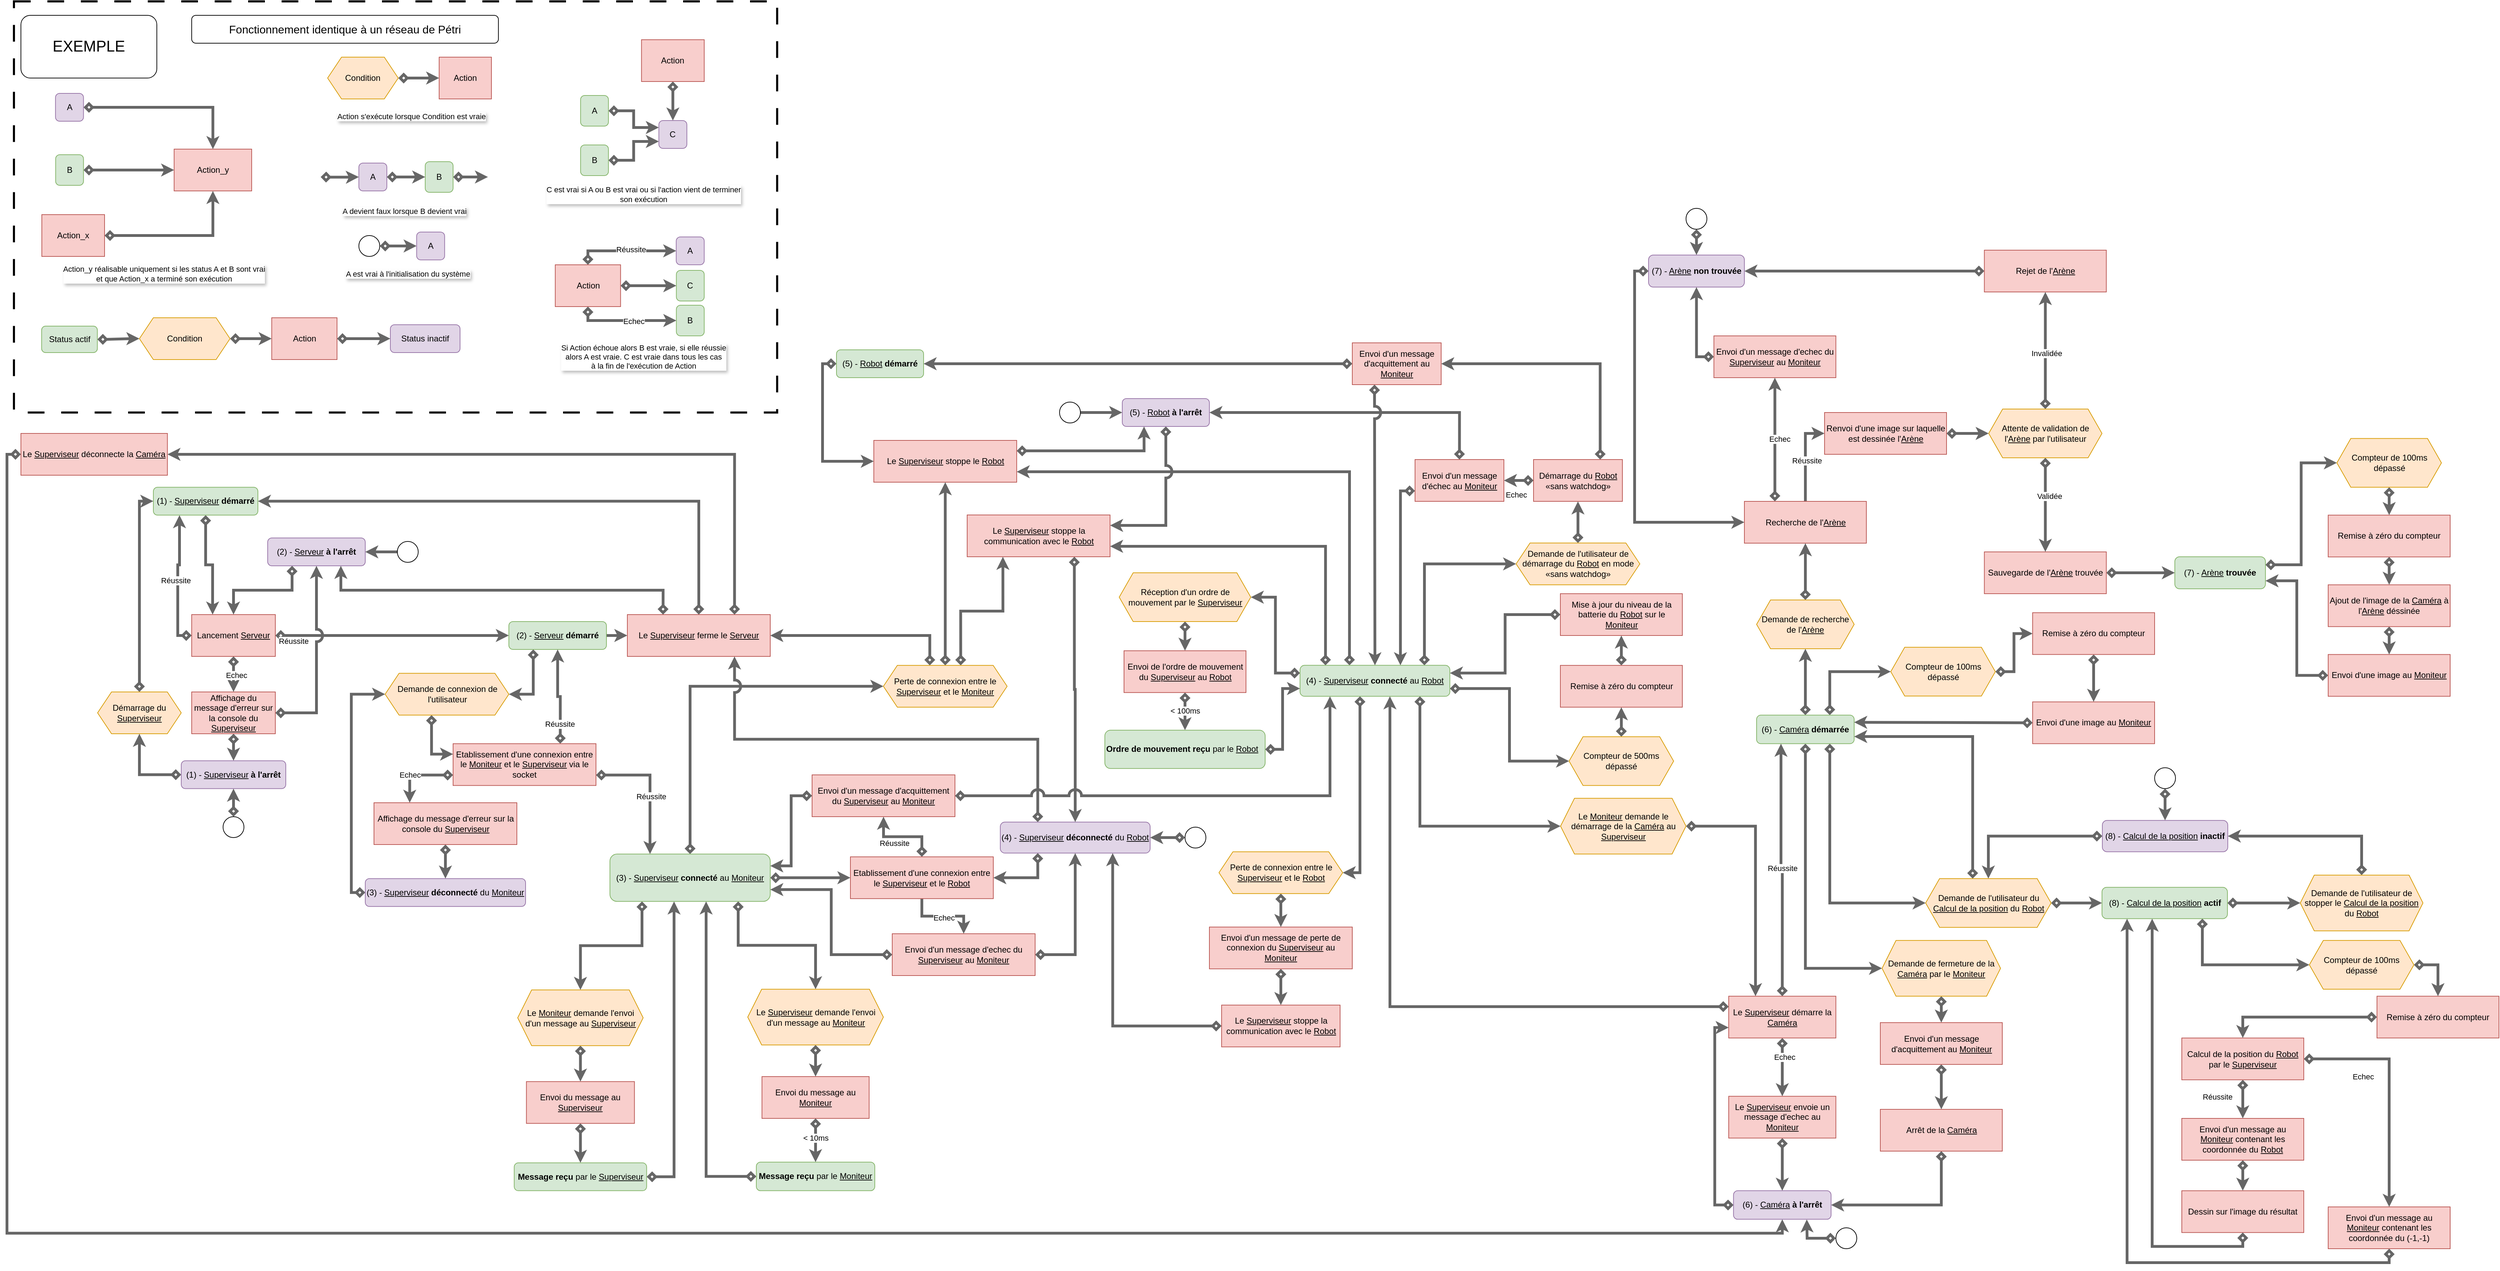 <mxfile version="26.0.16">
  <diagram name="Page-1" id="XHTN5kzYnImK7OnvFEYw">
    <mxGraphModel dx="8284" dy="-487" grid="1" gridSize="10" guides="1" tooltips="1" connect="1" arrows="0" fold="1" page="1" pageScale="1" pageWidth="827" pageHeight="1169" math="0" shadow="0">
      <root>
        <mxCell id="0" />
        <mxCell id="1" parent="0" />
        <mxCell id="FQszbWqXGhWpC6v5LWBB-133" style="edgeStyle=orthogonalEdgeStyle;shape=connector;rounded=0;jumpStyle=arc;jumpSize=12;orthogonalLoop=1;jettySize=auto;html=1;exitX=1;exitY=0.5;exitDx=0;exitDy=0;entryX=0;entryY=0.5;entryDx=0;entryDy=0;strokeColor=#666666;strokeWidth=4;align=center;verticalAlign=middle;fontFamily=Helvetica;fontSize=11;fontColor=default;labelBackgroundColor=default;elbow=vertical;endArrow=classic;fillColor=#f5f5f5;startArrow=diamond;startFill=0;" parent="1" source="MBx9WTgQ6g9cfem06Tct-1" target="FQszbWqXGhWpC6v5LWBB-129" edge="1">
          <mxGeometry relative="1" as="geometry" />
        </mxCell>
        <mxCell id="FQszbWqXGhWpC6v5LWBB-144" style="edgeStyle=orthogonalEdgeStyle;shape=connector;rounded=0;jumpStyle=arc;jumpSize=12;orthogonalLoop=1;jettySize=auto;html=1;exitX=0.8;exitY=1;exitDx=0;exitDy=0;entryX=0;entryY=0.5;entryDx=0;entryDy=0;strokeColor=#666666;strokeWidth=4;align=center;verticalAlign=middle;fontFamily=Helvetica;fontSize=11;fontColor=default;labelBackgroundColor=default;elbow=vertical;endArrow=classic;fillColor=#f5f5f5;exitPerimeter=0;startArrow=diamond;startFill=0;" parent="1" source="MBx9WTgQ6g9cfem06Tct-1" target="FQszbWqXGhWpC6v5LWBB-139" edge="1">
          <mxGeometry relative="1" as="geometry" />
        </mxCell>
        <mxCell id="MBx9WTgQ6g9cfem06Tct-1" value="&lt;div&gt;&lt;div&gt;&lt;div&gt;&lt;div&gt;(8) - &lt;u&gt;Calcul de la position&lt;/u&gt; &lt;b&gt;actif&lt;/b&gt;&lt;/div&gt;&lt;/div&gt;&lt;/div&gt;&lt;/div&gt;" style="rounded=1;whiteSpace=wrap;html=1;align=center;fillColor=#d5e8d4;strokeColor=#82b366;points=[[0,0,0,0,0],[0,0.25,0,0,0],[0,0.5,0,0,0],[0,0.75,0,0,0],[0.2,1,0,0,0],[0.25,0,0,0,0],[0.4,1,0,0,0],[0.5,0,0,0,0],[0.6,1,0,0,0],[0.75,0,0,0,0],[0.8,1,0,0,0],[1,0,0,0,0],[1,0.25,0,0,0],[1,0.5,0,0,0],[1,0.75,0,0,0]];" parent="1" vertex="1">
          <mxGeometry x="-2894.5" y="2591.37" width="180" height="45" as="geometry" />
        </mxCell>
        <mxCell id="FQszbWqXGhWpC6v5LWBB-3" style="edgeStyle=orthogonalEdgeStyle;shape=connector;rounded=0;jumpStyle=arc;jumpSize=12;orthogonalLoop=1;jettySize=auto;html=1;exitX=1;exitY=0.5;exitDx=0;exitDy=0;entryX=0;entryY=0.5;entryDx=0;entryDy=0;strokeColor=#666666;strokeWidth=4;align=center;verticalAlign=middle;fontFamily=Helvetica;fontSize=11;fontColor=default;labelBackgroundColor=default;elbow=vertical;endArrow=classic;fillColor=#f5f5f5;" parent="1" source="MBx9WTgQ6g9cfem06Tct-4" target="MBx9WTgQ6g9cfem06Tct-128" edge="1">
          <mxGeometry relative="1" as="geometry" />
        </mxCell>
        <mxCell id="FQszbWqXGhWpC6v5LWBB-6" style="edgeStyle=orthogonalEdgeStyle;shape=connector;rounded=0;jumpStyle=arc;jumpSize=12;orthogonalLoop=1;jettySize=auto;html=1;exitX=0.25;exitY=1;exitDx=0;exitDy=0;entryX=1;entryY=0.5;entryDx=0;entryDy=0;strokeColor=#666666;strokeWidth=4;align=center;verticalAlign=middle;fontFamily=Helvetica;fontSize=11;fontColor=default;labelBackgroundColor=default;elbow=vertical;endArrow=classic;fillColor=#f5f5f5;startArrow=diamond;startFill=0;" parent="1" source="MBx9WTgQ6g9cfem06Tct-4" target="FQszbWqXGhWpC6v5LWBB-1" edge="1">
          <mxGeometry relative="1" as="geometry" />
        </mxCell>
        <mxCell id="MBx9WTgQ6g9cfem06Tct-4" value="&lt;div&gt;&lt;span style=&quot;background-color: transparent; color: light-dark(rgb(0, 0, 0), rgb(255, 255, 255));&quot;&gt;(2) - &lt;u&gt;Serveur&lt;/u&gt;&amp;nbsp;&lt;/span&gt;&lt;b&gt;démarré&lt;/b&gt;&lt;/div&gt;" style="rounded=1;whiteSpace=wrap;html=1;align=center;fillColor=#d5e8d4;strokeColor=#82b366;" parent="1" vertex="1">
          <mxGeometry x="-5180" y="2210" width="140" height="40" as="geometry" />
        </mxCell>
        <mxCell id="FQszbWqXGhWpC6v5LWBB-44" style="edgeStyle=orthogonalEdgeStyle;shape=connector;rounded=0;jumpStyle=arc;jumpSize=12;orthogonalLoop=1;jettySize=auto;html=1;exitX=0.2;exitY=1;exitDx=0;exitDy=0;exitPerimeter=0;entryX=0.5;entryY=0;entryDx=0;entryDy=0;strokeColor=#666666;strokeWidth=4;align=center;verticalAlign=middle;fontFamily=Helvetica;fontSize=11;fontColor=default;labelBackgroundColor=default;elbow=vertical;endArrow=classic;fillColor=#f5f5f5;startArrow=diamond;startFill=0;" parent="1" source="MBx9WTgQ6g9cfem06Tct-5" target="MBx9WTgQ6g9cfem06Tct-149" edge="1">
          <mxGeometry relative="1" as="geometry" />
        </mxCell>
        <mxCell id="FQszbWqXGhWpC6v5LWBB-46" style="edgeStyle=orthogonalEdgeStyle;shape=connector;rounded=0;jumpStyle=arc;jumpSize=12;orthogonalLoop=1;jettySize=auto;html=1;exitX=0.8;exitY=1;exitDx=0;exitDy=0;exitPerimeter=0;entryX=0.5;entryY=0;entryDx=0;entryDy=0;strokeColor=#666666;strokeWidth=4;align=center;verticalAlign=middle;fontFamily=Helvetica;fontSize=11;fontColor=default;labelBackgroundColor=default;elbow=vertical;endArrow=classic;fillColor=#f5f5f5;startArrow=diamond;startFill=0;" parent="1" source="MBx9WTgQ6g9cfem06Tct-5" target="MBx9WTgQ6g9cfem06Tct-151" edge="1">
          <mxGeometry relative="1" as="geometry" />
        </mxCell>
        <mxCell id="FQszbWqXGhWpC6v5LWBB-50" style="edgeStyle=orthogonalEdgeStyle;shape=connector;rounded=0;jumpStyle=arc;jumpSize=12;orthogonalLoop=1;jettySize=auto;html=1;exitX=0.5;exitY=0;exitDx=0;exitDy=0;exitPerimeter=0;entryX=0;entryY=0.5;entryDx=0;entryDy=0;strokeColor=#666666;strokeWidth=4;align=center;verticalAlign=middle;fontFamily=Helvetica;fontSize=11;fontColor=default;labelBackgroundColor=default;elbow=vertical;endArrow=classic;fillColor=#f5f5f5;startArrow=diamond;startFill=0;" parent="1" source="MBx9WTgQ6g9cfem06Tct-5" target="FQszbWqXGhWpC6v5LWBB-4" edge="1">
          <mxGeometry relative="1" as="geometry" />
        </mxCell>
        <mxCell id="FQszbWqXGhWpC6v5LWBB-51" style="edgeStyle=orthogonalEdgeStyle;shape=connector;rounded=0;jumpStyle=arc;jumpSize=12;orthogonalLoop=1;jettySize=auto;html=1;exitX=1;exitY=0.5;exitDx=0;exitDy=0;exitPerimeter=0;entryX=0;entryY=0.5;entryDx=0;entryDy=0;strokeColor=#666666;strokeWidth=4;align=center;verticalAlign=middle;fontFamily=Helvetica;fontSize=11;fontColor=default;labelBackgroundColor=default;elbow=vertical;endArrow=classic;fillColor=#f5f5f5;startArrow=diamond;startFill=0;" parent="1" source="MBx9WTgQ6g9cfem06Tct-5" target="MBx9WTgQ6g9cfem06Tct-88" edge="1">
          <mxGeometry relative="1" as="geometry" />
        </mxCell>
        <mxCell id="MBx9WTgQ6g9cfem06Tct-5" value="&lt;div&gt;(3) - &lt;u&gt;Superviseur&lt;/u&gt; &lt;b&gt;connecté&lt;/b&gt; au &lt;u&gt;Moniteur&lt;/u&gt;&lt;/div&gt;" style="rounded=1;whiteSpace=wrap;html=1;align=center;fillColor=#d5e8d4;strokeColor=#82b366;points=[[0,0,0,0,0],[0,0.25,0,0,0],[0,0.5,0,0,0],[0,0.75,0,0,0],[0.2,1,0,0,0],[0.25,0,0,0,0],[0.4,1,0,0,0],[0.5,0,0,0,0],[0.6,1,0,0,0],[0.75,0,0,0,0],[0.8,1,0,0,0],[1,0,0,0,0],[1,0.25,0,0,0],[1,0.5,0,0,0],[1,0.75,0,0,0]];verticalAlign=middle;fontFamily=Helvetica;fontSize=12;fontColor=default;" parent="1" vertex="1">
          <mxGeometry x="-5035" y="2543.63" width="230" height="68" as="geometry" />
        </mxCell>
        <mxCell id="FQszbWqXGhWpC6v5LWBB-31" style="edgeStyle=orthogonalEdgeStyle;shape=connector;rounded=0;jumpStyle=arc;jumpSize=12;orthogonalLoop=1;jettySize=auto;html=1;entryX=1;entryY=0.75;entryDx=0;entryDy=0;strokeColor=#666666;strokeWidth=4;align=center;verticalAlign=middle;fontFamily=Helvetica;fontSize=11;fontColor=default;labelBackgroundColor=default;elbow=vertical;endArrow=classic;fillColor=#f5f5f5;exitX=0.17;exitY=0;exitDx=0;exitDy=0;exitPerimeter=0;flowAnimation=0;startArrow=diamond;startFill=0;" parent="1" source="MBx9WTgQ6g9cfem06Tct-6" target="MBx9WTgQ6g9cfem06Tct-112" edge="1">
          <mxGeometry relative="1" as="geometry">
            <mxPoint x="-4020" y="2100" as="sourcePoint" />
          </mxGeometry>
        </mxCell>
        <mxCell id="FQszbWqXGhWpC6v5LWBB-32" style="edgeStyle=orthogonalEdgeStyle;shape=connector;rounded=0;jumpStyle=arc;jumpSize=12;orthogonalLoop=1;jettySize=auto;html=1;entryX=1;entryY=0.75;entryDx=0;entryDy=0;strokeColor=#666666;strokeWidth=4;align=center;verticalAlign=middle;fontFamily=Helvetica;fontSize=11;fontColor=default;labelBackgroundColor=default;elbow=vertical;endArrow=classic;fillColor=#f5f5f5;exitX=0.33;exitY=0;exitDx=0;exitDy=0;exitPerimeter=0;startArrow=diamond;startFill=0;" parent="1" source="MBx9WTgQ6g9cfem06Tct-6" target="MBx9WTgQ6g9cfem06Tct-82" edge="1">
          <mxGeometry relative="1" as="geometry">
            <mxPoint x="-3980" y="2120" as="sourcePoint" />
          </mxGeometry>
        </mxCell>
        <mxCell id="FQszbWqXGhWpC6v5LWBB-37" style="edgeStyle=orthogonalEdgeStyle;shape=connector;rounded=0;jumpStyle=arc;jumpSize=12;orthogonalLoop=1;jettySize=auto;html=1;exitX=1;exitY=0.75;exitDx=0;exitDy=0;exitPerimeter=0;entryX=0;entryY=0.5;entryDx=0;entryDy=0;strokeColor=#666666;strokeWidth=4;align=center;verticalAlign=middle;fontFamily=Helvetica;fontSize=11;fontColor=default;labelBackgroundColor=default;elbow=vertical;endArrow=classic;fillColor=#f5f5f5;startArrow=diamond;startFill=0;" parent="1" source="MBx9WTgQ6g9cfem06Tct-6" target="MBx9WTgQ6g9cfem06Tct-189" edge="1">
          <mxGeometry relative="1" as="geometry" />
        </mxCell>
        <mxCell id="FQszbWqXGhWpC6v5LWBB-38" style="edgeStyle=orthogonalEdgeStyle;shape=connector;rounded=0;jumpStyle=arc;jumpSize=12;orthogonalLoop=1;jettySize=auto;html=1;exitX=0;exitY=0.25;exitDx=0;exitDy=0;exitPerimeter=0;entryX=1;entryY=0.5;entryDx=0;entryDy=0;strokeColor=#666666;strokeWidth=4;align=center;verticalAlign=middle;fontFamily=Helvetica;fontSize=11;fontColor=default;labelBackgroundColor=default;elbow=vertical;endArrow=classic;fillColor=#f5f5f5;startArrow=diamond;startFill=0;" parent="1" source="MBx9WTgQ6g9cfem06Tct-6" target="MBx9WTgQ6g9cfem06Tct-184" edge="1">
          <mxGeometry relative="1" as="geometry" />
        </mxCell>
        <mxCell id="FQszbWqXGhWpC6v5LWBB-56" style="edgeStyle=orthogonalEdgeStyle;shape=connector;rounded=0;jumpStyle=arc;jumpSize=12;orthogonalLoop=1;jettySize=auto;html=1;exitX=0.4;exitY=1;exitDx=0;exitDy=0;exitPerimeter=0;entryX=1;entryY=0.5;entryDx=0;entryDy=0;strokeColor=#666666;strokeWidth=4;align=center;verticalAlign=middle;fontFamily=Helvetica;fontSize=11;fontColor=default;labelBackgroundColor=default;elbow=vertical;endArrow=classic;fillColor=#f5f5f5;startArrow=diamond;startFill=0;" parent="1" source="MBx9WTgQ6g9cfem06Tct-6" target="MBx9WTgQ6g9cfem06Tct-164" edge="1">
          <mxGeometry relative="1" as="geometry" />
        </mxCell>
        <mxCell id="FQszbWqXGhWpC6v5LWBB-59" style="edgeStyle=orthogonalEdgeStyle;shape=connector;rounded=0;jumpStyle=arc;jumpSize=12;orthogonalLoop=1;jettySize=auto;html=1;entryX=0;entryY=0.5;entryDx=0;entryDy=0;strokeColor=#666666;strokeWidth=4;align=center;verticalAlign=middle;fontFamily=Helvetica;fontSize=11;fontColor=default;labelBackgroundColor=default;elbow=vertical;endArrow=classic;fillColor=#f5f5f5;exitX=0.83;exitY=0;exitDx=0;exitDy=0;exitPerimeter=0;startArrow=diamond;startFill=0;" parent="1" source="MBx9WTgQ6g9cfem06Tct-6" target="MBx9WTgQ6g9cfem06Tct-171" edge="1">
          <mxGeometry relative="1" as="geometry">
            <mxPoint x="-3884" y="2210" as="sourcePoint" />
          </mxGeometry>
        </mxCell>
        <mxCell id="FQszbWqXGhWpC6v5LWBB-67" style="edgeStyle=orthogonalEdgeStyle;shape=connector;rounded=0;jumpStyle=arc;jumpSize=12;orthogonalLoop=1;jettySize=auto;html=1;exitX=0.8;exitY=1;exitDx=0;exitDy=0;exitPerimeter=0;entryX=0;entryY=0.5;entryDx=0;entryDy=0;strokeColor=#666666;strokeWidth=4;align=center;verticalAlign=middle;fontFamily=Helvetica;fontSize=11;fontColor=default;labelBackgroundColor=default;elbow=vertical;endArrow=classic;fillColor=#f5f5f5;startArrow=diamond;startFill=0;" parent="1" source="MBx9WTgQ6g9cfem06Tct-6" target="FQszbWqXGhWpC6v5LWBB-64" edge="1">
          <mxGeometry relative="1" as="geometry" />
        </mxCell>
        <mxCell id="MBx9WTgQ6g9cfem06Tct-6" value="&lt;div&gt;&lt;div&gt;(4) - &lt;u&gt;Superviseur&lt;/u&gt; &lt;b&gt;connecté&lt;/b&gt; au &lt;u&gt;Robot&lt;/u&gt;&lt;/div&gt;&lt;/div&gt;" style="rounded=1;whiteSpace=wrap;html=1;align=center;fillColor=#d5e8d4;strokeColor=#82b366;points=[[0,0.25,0,0,0],[0,0.5,0,0,0],[0,0.75,0,0,0],[0.17,0,0,0,0],[0.2,1,0,0,0],[0.33,0,0,0,0],[0.4,1,0,0,0],[0.5,0,0,0,0],[0.6,1,0,0,0],[0.67,0,0,0,0],[0.8,1,0,0,0],[0.83,0,0,0,0],[1,0.25,0,0,0],[1,0.5,0,0,0],[1,0.75,0,0,0]];" parent="1" vertex="1">
          <mxGeometry x="-4045" y="2272.75" width="215" height="44.5" as="geometry" />
        </mxCell>
        <mxCell id="FQszbWqXGhWpC6v5LWBB-30" style="edgeStyle=orthogonalEdgeStyle;shape=connector;rounded=0;jumpStyle=arc;jumpSize=12;orthogonalLoop=1;jettySize=auto;html=1;exitX=0;exitY=0.5;exitDx=0;exitDy=0;entryX=0;entryY=0.5;entryDx=0;entryDy=0;strokeColor=#666666;strokeWidth=4;align=center;verticalAlign=middle;fontFamily=Helvetica;fontSize=11;fontColor=default;labelBackgroundColor=default;elbow=vertical;endArrow=classic;fillColor=#f5f5f5;startArrow=diamond;startFill=0;" parent="1" source="MBx9WTgQ6g9cfem06Tct-7" target="MBx9WTgQ6g9cfem06Tct-82" edge="1">
          <mxGeometry relative="1" as="geometry" />
        </mxCell>
        <mxCell id="MBx9WTgQ6g9cfem06Tct-7" value="&lt;div&gt;(5) - &lt;u&gt;Robot&lt;/u&gt;&amp;nbsp;&lt;span style=&quot;background-color: transparent; color: light-dark(rgb(0, 0, 0), rgb(255, 255, 255));&quot;&gt;&lt;b&gt;démarré&lt;/b&gt;&lt;/span&gt;&lt;/div&gt;" style="rounded=1;whiteSpace=wrap;html=1;align=center;fillColor=#d5e8d4;strokeColor=#82b366;" parent="1" vertex="1">
          <mxGeometry x="-4710.0" y="1820" width="125" height="40" as="geometry" />
        </mxCell>
        <mxCell id="FQszbWqXGhWpC6v5LWBB-85" style="edgeStyle=orthogonalEdgeStyle;shape=connector;rounded=0;jumpStyle=arc;jumpSize=12;orthogonalLoop=1;jettySize=auto;html=1;exitX=0.75;exitY=0;exitDx=0;exitDy=0;entryX=0;entryY=0.5;entryDx=0;entryDy=0;strokeColor=#666666;strokeWidth=4;align=center;verticalAlign=middle;fontFamily=Helvetica;fontSize=11;fontColor=default;labelBackgroundColor=default;elbow=vertical;endArrow=classic;fillColor=#f5f5f5;startArrow=diamond;startFill=0;" parent="1" source="MBx9WTgQ6g9cfem06Tct-8" target="FQszbWqXGhWpC6v5LWBB-76" edge="1">
          <mxGeometry relative="1" as="geometry" />
        </mxCell>
        <mxCell id="FQszbWqXGhWpC6v5LWBB-90" style="edgeStyle=orthogonalEdgeStyle;shape=connector;rounded=0;jumpStyle=arc;jumpSize=12;orthogonalLoop=1;jettySize=auto;html=1;exitX=0.5;exitY=1;exitDx=0;exitDy=0;entryX=0;entryY=0.5;entryDx=0;entryDy=0;strokeColor=#666666;strokeWidth=4;align=center;verticalAlign=middle;fontFamily=Helvetica;fontSize=11;fontColor=default;labelBackgroundColor=default;elbow=vertical;endArrow=classic;fillColor=#f5f5f5;startArrow=diamond;startFill=0;" parent="1" source="MBx9WTgQ6g9cfem06Tct-8" target="FQszbWqXGhWpC6v5LWBB-79" edge="1">
          <mxGeometry relative="1" as="geometry" />
        </mxCell>
        <mxCell id="FQszbWqXGhWpC6v5LWBB-102" style="edgeStyle=orthogonalEdgeStyle;shape=connector;rounded=0;jumpStyle=arc;jumpSize=12;orthogonalLoop=1;jettySize=auto;html=1;exitX=0.5;exitY=0;exitDx=0;exitDy=0;entryX=0.5;entryY=1;entryDx=0;entryDy=0;strokeColor=#666666;strokeWidth=4;align=center;verticalAlign=middle;fontFamily=Helvetica;fontSize=11;fontColor=default;labelBackgroundColor=default;elbow=vertical;endArrow=classic;fillColor=#f5f5f5;startArrow=diamond;startFill=0;" parent="1" source="MBx9WTgQ6g9cfem06Tct-8" target="FQszbWqXGhWpC6v5LWBB-95" edge="1">
          <mxGeometry relative="1" as="geometry" />
        </mxCell>
        <mxCell id="FQszbWqXGhWpC6v5LWBB-130" style="edgeStyle=orthogonalEdgeStyle;shape=connector;rounded=0;jumpStyle=arc;jumpSize=12;orthogonalLoop=1;jettySize=auto;html=1;exitX=0.75;exitY=1;exitDx=0;exitDy=0;entryX=0;entryY=0.5;entryDx=0;entryDy=0;strokeColor=#666666;strokeWidth=4;align=center;verticalAlign=middle;fontFamily=Helvetica;fontSize=11;fontColor=default;labelBackgroundColor=default;elbow=vertical;endArrow=classic;fillColor=#f5f5f5;startArrow=diamond;startFill=0;" parent="1" source="MBx9WTgQ6g9cfem06Tct-8" target="FQszbWqXGhWpC6v5LWBB-128" edge="1">
          <mxGeometry relative="1" as="geometry" />
        </mxCell>
        <mxCell id="MBx9WTgQ6g9cfem06Tct-8" value="&lt;div&gt;(6) - &lt;u&gt;Caméra&lt;/u&gt;&amp;nbsp;&lt;span style=&quot;background-color: transparent; color: light-dark(rgb(0, 0, 0), rgb(255, 255, 255));&quot;&gt;&lt;b&gt;démarrée&lt;/b&gt;&lt;/span&gt;&lt;/div&gt;" style="rounded=1;whiteSpace=wrap;html=1;align=center;fillColor=#d5e8d4;strokeColor=#82b366;" parent="1" vertex="1">
          <mxGeometry x="-3390" y="2344.25" width="140" height="41" as="geometry" />
        </mxCell>
        <mxCell id="FQszbWqXGhWpC6v5LWBB-123" style="edgeStyle=orthogonalEdgeStyle;shape=connector;rounded=0;jumpStyle=arc;jumpSize=12;orthogonalLoop=1;jettySize=auto;html=1;exitX=1;exitY=0.25;exitDx=0;exitDy=0;entryX=0;entryY=0.5;entryDx=0;entryDy=0;strokeColor=#666666;strokeWidth=4;align=center;verticalAlign=middle;fontFamily=Helvetica;fontSize=11;fontColor=default;labelBackgroundColor=default;elbow=vertical;endArrow=classic;fillColor=#f5f5f5;startArrow=diamond;startFill=0;" parent="1" source="MBx9WTgQ6g9cfem06Tct-9" target="FQszbWqXGhWpC6v5LWBB-119" edge="1">
          <mxGeometry relative="1" as="geometry" />
        </mxCell>
        <mxCell id="MBx9WTgQ6g9cfem06Tct-9" value="&lt;div&gt;&lt;span style=&quot;background-color: transparent; color: light-dark(rgb(0, 0, 0), rgb(255, 255, 255));&quot;&gt;(7) - &lt;u&gt;Arène&lt;/u&gt; &lt;b&gt;trouvée&lt;/b&gt;&lt;/span&gt;&lt;/div&gt;" style="rounded=1;whiteSpace=wrap;html=1;align=center;fillColor=#d5e8d4;strokeColor=#82b366;" parent="1" vertex="1">
          <mxGeometry x="-2790" y="2117" width="130" height="46" as="geometry" />
        </mxCell>
        <mxCell id="MBx9WTgQ6g9cfem06Tct-30" style="rounded=0;orthogonalLoop=1;jettySize=auto;html=1;exitX=0.5;exitY=1;exitDx=0;exitDy=0;entryX=0.5;entryY=0;entryDx=0;entryDy=0;edgeStyle=orthogonalEdgeStyle;elbow=vertical;strokeColor=#666666;align=center;verticalAlign=middle;fontFamily=Helvetica;fontSize=11;fontColor=default;labelBackgroundColor=default;jumpStyle=arc;jumpSize=12;endArrow=classic;strokeWidth=4;fillColor=#f5f5f5;startArrow=diamond;startFill=0;" parent="1" source="MBx9WTgQ6g9cfem06Tct-22" target="MBx9WTgQ6g9cfem06Tct-29" edge="1">
          <mxGeometry relative="1" as="geometry" />
        </mxCell>
        <mxCell id="MBx9WTgQ6g9cfem06Tct-31" value="Echec" style="edgeLabel;html=1;align=center;verticalAlign=middle;resizable=0;points=[];rounded=0;strokeColor=#666666;fontFamily=Helvetica;fontSize=11;fontColor=default;labelBackgroundColor=default;strokeWidth=4;fillColor=#f5f5f5;" parent="MBx9WTgQ6g9cfem06Tct-30" vertex="1" connectable="0">
          <mxGeometry x="0.033" y="4" relative="1" as="geometry">
            <mxPoint as="offset" />
          </mxGeometry>
        </mxCell>
        <mxCell id="MBx9WTgQ6g9cfem06Tct-209" style="edgeStyle=orthogonalEdgeStyle;shape=connector;rounded=0;jumpStyle=arc;jumpSize=12;orthogonalLoop=1;jettySize=auto;html=1;exitX=1;exitY=0.5;exitDx=0;exitDy=0;entryX=0;entryY=0.5;entryDx=0;entryDy=0;strokeColor=#666666;strokeWidth=4;align=center;verticalAlign=middle;fontFamily=Helvetica;fontSize=11;fontColor=default;labelBackgroundColor=default;elbow=vertical;endArrow=classic;fillColor=#f5f5f5;startArrow=diamond;startFill=0;" parent="1" source="MBx9WTgQ6g9cfem06Tct-22" target="MBx9WTgQ6g9cfem06Tct-4" edge="1">
          <mxGeometry relative="1" as="geometry" />
        </mxCell>
        <mxCell id="MBx9WTgQ6g9cfem06Tct-210" value="Réussite" style="edgeLabel;html=1;align=center;verticalAlign=middle;resizable=0;points=[];fontFamily=Helvetica;fontSize=11;fontColor=default;labelBackgroundColor=default;rounded=0;strokeColor=#666666;strokeWidth=4;fillColor=#f5f5f5;" parent="MBx9WTgQ6g9cfem06Tct-209" vertex="1" connectable="0">
          <mxGeometry x="-0.202" y="4" relative="1" as="geometry">
            <mxPoint x="-108" y="12" as="offset" />
          </mxGeometry>
        </mxCell>
        <mxCell id="FQszbWqXGhWpC6v5LWBB-178" style="edgeStyle=orthogonalEdgeStyle;shape=connector;rounded=0;jumpStyle=arc;jumpSize=12;orthogonalLoop=1;jettySize=auto;html=1;exitX=0;exitY=0.5;exitDx=0;exitDy=0;entryX=0.25;entryY=1;entryDx=0;entryDy=0;strokeColor=#666666;strokeWidth=4;align=center;verticalAlign=middle;fontFamily=Helvetica;fontSize=11;fontColor=default;labelBackgroundColor=default;elbow=vertical;endArrow=classic;fillColor=#f5f5f5;startArrow=diamond;startFill=0;" parent="1" source="MBx9WTgQ6g9cfem06Tct-22" target="MBx9WTgQ6g9cfem06Tct-156" edge="1">
          <mxGeometry relative="1" as="geometry" />
        </mxCell>
        <mxCell id="FQszbWqXGhWpC6v5LWBB-179" value="Réussite" style="edgeLabel;html=1;align=center;verticalAlign=middle;resizable=0;points=[];fontFamily=Helvetica;fontSize=11;fontColor=default;labelBackgroundColor=default;rounded=0;strokeColor=#666666;strokeWidth=4;fillColor=#f5f5f5;" parent="FQszbWqXGhWpC6v5LWBB-178" vertex="1" connectable="0">
          <mxGeometry x="0.021" y="3" relative="1" as="geometry">
            <mxPoint as="offset" />
          </mxGeometry>
        </mxCell>
        <mxCell id="MBx9WTgQ6g9cfem06Tct-22" value="Lancement &lt;u&gt;Serveur&lt;/u&gt;" style="rounded=0;whiteSpace=wrap;html=1;fillColor=#f8cecc;strokeColor=#b85450;" parent="1" vertex="1">
          <mxGeometry x="-5635" y="2200" width="120" height="60" as="geometry" />
        </mxCell>
        <mxCell id="MBx9WTgQ6g9cfem06Tct-100" style="rounded=0;orthogonalLoop=1;jettySize=auto;html=1;exitX=0.5;exitY=1;exitDx=0;exitDy=0;entryX=0.5;entryY=0;entryDx=0;entryDy=0;edgeStyle=orthogonalEdgeStyle;elbow=vertical;strokeColor=#666666;align=center;verticalAlign=middle;fontFamily=Helvetica;fontSize=11;fontColor=default;labelBackgroundColor=default;jumpStyle=arc;jumpSize=12;endArrow=classic;strokeWidth=4;fillColor=#f5f5f5;startArrow=diamond;startFill=0;" parent="1" source="MBx9WTgQ6g9cfem06Tct-29" target="MBx9WTgQ6g9cfem06Tct-44" edge="1">
          <mxGeometry relative="1" as="geometry" />
        </mxCell>
        <mxCell id="FQszbWqXGhWpC6v5LWBB-21" style="edgeStyle=orthogonalEdgeStyle;shape=connector;rounded=0;jumpStyle=arc;jumpSize=12;orthogonalLoop=1;jettySize=auto;html=1;exitX=1;exitY=0.5;exitDx=0;exitDy=0;entryX=0.5;entryY=1;entryDx=0;entryDy=0;strokeColor=#666666;strokeWidth=4;align=center;verticalAlign=middle;fontFamily=Helvetica;fontSize=11;fontColor=default;labelBackgroundColor=default;elbow=vertical;endArrow=classic;fillColor=#f5f5f5;startArrow=diamond;startFill=0;" parent="1" source="MBx9WTgQ6g9cfem06Tct-29" target="MBx9WTgQ6g9cfem06Tct-45" edge="1">
          <mxGeometry relative="1" as="geometry" />
        </mxCell>
        <mxCell id="MBx9WTgQ6g9cfem06Tct-29" value="Affichage du message d&#39;erreur sur la console du &lt;u&gt;Superviseur&lt;/u&gt;" style="rounded=0;whiteSpace=wrap;html=1;fillColor=#f8cecc;strokeColor=#b85450;" parent="1" vertex="1">
          <mxGeometry x="-5635" y="2311" width="120" height="60" as="geometry" />
        </mxCell>
        <mxCell id="MBx9WTgQ6g9cfem06Tct-159" style="edgeStyle=orthogonalEdgeStyle;shape=connector;rounded=0;jumpStyle=arc;jumpSize=12;orthogonalLoop=1;jettySize=auto;html=1;exitX=0.5;exitY=0;exitDx=0;exitDy=0;entryX=0;entryY=0.5;entryDx=0;entryDy=0;strokeColor=#666666;strokeWidth=4;align=center;verticalAlign=middle;fontFamily=Helvetica;fontSize=11;fontColor=default;labelBackgroundColor=default;elbow=vertical;endArrow=classic;fillColor=#f5f5f5;startArrow=diamond;startFill=0;" parent="1" source="MBx9WTgQ6g9cfem06Tct-35" target="MBx9WTgQ6g9cfem06Tct-156" edge="1">
          <mxGeometry relative="1" as="geometry" />
        </mxCell>
        <mxCell id="MBx9WTgQ6g9cfem06Tct-35" value="Démarrage du &lt;u&gt;Superviseur&lt;/u&gt;" style="shape=hexagon;perimeter=hexagonPerimeter2;whiteSpace=wrap;html=1;fixedSize=1;fillColor=#ffe6cc;strokeColor=#d79b00;" parent="1" vertex="1">
          <mxGeometry x="-5770" y="2311" width="120" height="60" as="geometry" />
        </mxCell>
        <mxCell id="FQszbWqXGhWpC6v5LWBB-11" style="edgeStyle=orthogonalEdgeStyle;shape=connector;rounded=0;jumpStyle=arc;jumpSize=12;orthogonalLoop=1;jettySize=auto;html=1;exitX=0;exitY=0.75;exitDx=0;exitDy=0;entryX=0.25;entryY=0;entryDx=0;entryDy=0;strokeColor=#666666;strokeWidth=4;align=center;verticalAlign=middle;fontFamily=Helvetica;fontSize=11;fontColor=default;labelBackgroundColor=default;elbow=vertical;endArrow=classic;fillColor=#f5f5f5;startArrow=diamond;startFill=0;" parent="1" source="MBx9WTgQ6g9cfem06Tct-37" target="MBx9WTgQ6g9cfem06Tct-71" edge="1">
          <mxGeometry relative="1" as="geometry" />
        </mxCell>
        <mxCell id="FQszbWqXGhWpC6v5LWBB-12" value="Echec" style="edgeLabel;html=1;align=center;verticalAlign=middle;resizable=0;points=[];fontFamily=Helvetica;fontSize=11;fontColor=default;labelBackgroundColor=default;rounded=0;strokeColor=#666666;strokeWidth=4;fillColor=#f5f5f5;" parent="FQszbWqXGhWpC6v5LWBB-11" vertex="1" connectable="0">
          <mxGeometry x="0.212" relative="1" as="geometry">
            <mxPoint as="offset" />
          </mxGeometry>
        </mxCell>
        <mxCell id="FQszbWqXGhWpC6v5LWBB-157" style="edgeStyle=orthogonalEdgeStyle;shape=connector;rounded=0;jumpStyle=arc;jumpSize=12;orthogonalLoop=1;jettySize=auto;html=1;exitX=0.75;exitY=0;exitDx=0;exitDy=0;entryX=0.5;entryY=1;entryDx=0;entryDy=0;strokeColor=#666666;strokeWidth=4;align=center;verticalAlign=middle;fontFamily=Helvetica;fontSize=11;fontColor=default;labelBackgroundColor=default;elbow=vertical;endArrow=classic;fillColor=#f5f5f5;startArrow=diamond;startFill=0;" parent="1" source="MBx9WTgQ6g9cfem06Tct-37" target="MBx9WTgQ6g9cfem06Tct-4" edge="1">
          <mxGeometry relative="1" as="geometry" />
        </mxCell>
        <mxCell id="FQszbWqXGhWpC6v5LWBB-158" value="Réussite" style="edgeLabel;html=1;align=center;verticalAlign=middle;resizable=0;points=[];fontFamily=Helvetica;fontSize=11;fontColor=default;labelBackgroundColor=default;rounded=0;strokeColor=#666666;strokeWidth=4;fillColor=#f5f5f5;" parent="FQszbWqXGhWpC6v5LWBB-157" vertex="1" connectable="0">
          <mxGeometry x="-0.591" y="1" relative="1" as="geometry">
            <mxPoint as="offset" />
          </mxGeometry>
        </mxCell>
        <mxCell id="MBx9WTgQ6g9cfem06Tct-37" value="Etablissement d&#39;une connexion entre le &lt;u&gt;Moniteur&lt;/u&gt; et le &lt;u&gt;Superviseur&lt;/u&gt; via le socket" style="rounded=0;whiteSpace=wrap;html=1;fillColor=#f8cecc;strokeColor=#b85450;" parent="1" vertex="1">
          <mxGeometry x="-5260" y="2385.25" width="205" height="60" as="geometry" />
        </mxCell>
        <mxCell id="FQszbWqXGhWpC6v5LWBB-131" style="edgeStyle=orthogonalEdgeStyle;shape=connector;rounded=0;jumpStyle=arc;jumpSize=12;orthogonalLoop=1;jettySize=auto;html=1;exitX=0;exitY=0.5;exitDx=0;exitDy=0;entryX=0.5;entryY=0;entryDx=0;entryDy=0;strokeColor=#666666;strokeWidth=4;align=center;verticalAlign=middle;fontFamily=Helvetica;fontSize=11;fontColor=default;labelBackgroundColor=default;elbow=vertical;endArrow=classic;fillColor=#f5f5f5;startArrow=diamond;startFill=0;" parent="1" source="MBx9WTgQ6g9cfem06Tct-43" target="FQszbWqXGhWpC6v5LWBB-128" edge="1">
          <mxGeometry relative="1" as="geometry" />
        </mxCell>
        <mxCell id="MBx9WTgQ6g9cfem06Tct-43" value="&lt;div&gt;&lt;div&gt;&lt;div&gt;&lt;div&gt;(8) - &lt;u&gt;Calcul de la position&lt;/u&gt; &lt;b&gt;inactif&lt;/b&gt;&lt;/div&gt;&lt;/div&gt;&lt;/div&gt;&lt;/div&gt;" style="rounded=1;whiteSpace=wrap;html=1;align=center;fillColor=#e1d5e7;strokeColor=#9673a6;" parent="1" vertex="1">
          <mxGeometry x="-2894" y="2495.38" width="180" height="45" as="geometry" />
        </mxCell>
        <mxCell id="MBx9WTgQ6g9cfem06Tct-53" style="rounded=0;orthogonalLoop=1;jettySize=auto;html=1;exitX=0;exitY=0.5;exitDx=0;exitDy=0;entryX=0.5;entryY=1;entryDx=0;entryDy=0;edgeStyle=orthogonalEdgeStyle;elbow=vertical;strokeColor=#666666;align=center;verticalAlign=middle;fontFamily=Helvetica;fontSize=11;fontColor=default;labelBackgroundColor=default;jumpStyle=arc;jumpSize=12;endArrow=classic;strokeWidth=4;fillColor=#f5f5f5;startArrow=diamond;startFill=0;" parent="1" source="MBx9WTgQ6g9cfem06Tct-44" target="MBx9WTgQ6g9cfem06Tct-35" edge="1">
          <mxGeometry relative="1" as="geometry" />
        </mxCell>
        <mxCell id="MBx9WTgQ6g9cfem06Tct-44" value="(1) - &lt;u&gt;Superviseur&lt;/u&gt; &lt;b&gt;à l&#39;arrêt&lt;/b&gt;" style="rounded=1;whiteSpace=wrap;html=1;align=center;fillColor=#e1d5e7;strokeColor=#9673a6;" parent="1" vertex="1">
          <mxGeometry x="-5650" y="2409.75" width="150" height="40" as="geometry" />
        </mxCell>
        <mxCell id="FQszbWqXGhWpC6v5LWBB-20" style="edgeStyle=orthogonalEdgeStyle;shape=connector;rounded=0;jumpStyle=arc;jumpSize=12;orthogonalLoop=1;jettySize=auto;html=1;exitX=0.25;exitY=1;exitDx=0;exitDy=0;entryX=0.5;entryY=0;entryDx=0;entryDy=0;strokeColor=#666666;strokeWidth=4;align=center;verticalAlign=middle;fontFamily=Helvetica;fontSize=11;fontColor=default;labelBackgroundColor=default;elbow=vertical;endArrow=classic;fillColor=#f5f5f5;startArrow=diamond;startFill=0;" parent="1" source="MBx9WTgQ6g9cfem06Tct-45" target="MBx9WTgQ6g9cfem06Tct-22" edge="1">
          <mxGeometry relative="1" as="geometry" />
        </mxCell>
        <mxCell id="MBx9WTgQ6g9cfem06Tct-45" value="&lt;div&gt;&lt;span style=&quot;background-color: transparent; color: light-dark(rgb(0, 0, 0), rgb(255, 255, 255));&quot;&gt;(2) - &lt;u&gt;Serveur&lt;/u&gt;&amp;nbsp;&lt;/span&gt;&lt;span style=&quot;background-color: transparent; color: light-dark(rgb(0, 0, 0), rgb(255, 255, 255));&quot;&gt;&lt;b&gt;à l&#39;arrêt&lt;/b&gt;&lt;/span&gt;&lt;/div&gt;" style="rounded=1;whiteSpace=wrap;html=1;align=center;fillColor=#e1d5e7;strokeColor=#9673a6;" parent="1" vertex="1">
          <mxGeometry x="-5526" y="2090" width="140" height="40" as="geometry" />
        </mxCell>
        <mxCell id="FQszbWqXGhWpC6v5LWBB-58" style="edgeStyle=orthogonalEdgeStyle;shape=connector;rounded=0;jumpStyle=arc;jumpSize=12;orthogonalLoop=1;jettySize=auto;html=1;exitX=0;exitY=0.5;exitDx=0;exitDy=0;entryX=0;entryY=0.5;entryDx=0;entryDy=0;strokeColor=#666666;strokeWidth=4;align=center;verticalAlign=middle;fontFamily=Helvetica;fontSize=11;fontColor=default;labelBackgroundColor=default;elbow=vertical;endArrow=classic;fillColor=#f5f5f5;startArrow=diamond;startFill=0;" parent="1" source="MBx9WTgQ6g9cfem06Tct-46" target="FQszbWqXGhWpC6v5LWBB-1" edge="1">
          <mxGeometry relative="1" as="geometry" />
        </mxCell>
        <mxCell id="MBx9WTgQ6g9cfem06Tct-46" value="&lt;div&gt;(3) - &lt;u&gt;Superviseur&lt;/u&gt; &lt;b&gt;déconnecté&lt;/b&gt; du &lt;u&gt;Moniteur&lt;/u&gt;&lt;/div&gt;" style="rounded=1;whiteSpace=wrap;html=1;align=center;fillColor=#e1d5e7;strokeColor=#9673a6;" parent="1" vertex="1">
          <mxGeometry x="-5386" y="2578.87" width="230" height="40" as="geometry" />
        </mxCell>
        <mxCell id="FQszbWqXGhWpC6v5LWBB-52" style="edgeStyle=orthogonalEdgeStyle;shape=connector;rounded=0;jumpStyle=arc;jumpSize=12;orthogonalLoop=1;jettySize=auto;html=1;exitX=0.25;exitY=1;exitDx=0;exitDy=0;entryX=1;entryY=0.5;entryDx=0;entryDy=0;strokeColor=#666666;strokeWidth=4;align=center;verticalAlign=middle;fontFamily=Helvetica;fontSize=11;fontColor=default;labelBackgroundColor=default;elbow=vertical;endArrow=classic;fillColor=#f5f5f5;startArrow=diamond;startFill=0;" parent="1" source="MBx9WTgQ6g9cfem06Tct-47" target="MBx9WTgQ6g9cfem06Tct-88" edge="1">
          <mxGeometry relative="1" as="geometry" />
        </mxCell>
        <mxCell id="FQszbWqXGhWpC6v5LWBB-237" style="edgeStyle=orthogonalEdgeStyle;shape=connector;rounded=0;jumpStyle=arc;jumpSize=12;orthogonalLoop=1;jettySize=auto;html=1;exitX=0.25;exitY=0;exitDx=0;exitDy=0;entryX=0.75;entryY=1;entryDx=0;entryDy=0;strokeColor=#666666;strokeWidth=4;align=center;verticalAlign=middle;fontFamily=Helvetica;fontSize=11;fontColor=default;labelBackgroundColor=default;elbow=vertical;endArrow=classic;fillColor=#f5f5f5;startArrow=diamond;startFill=0;" parent="1" source="MBx9WTgQ6g9cfem06Tct-47" target="MBx9WTgQ6g9cfem06Tct-128" edge="1">
          <mxGeometry relative="1" as="geometry" />
        </mxCell>
        <mxCell id="MBx9WTgQ6g9cfem06Tct-47" value="&lt;div&gt;&lt;div&gt;(4) - &lt;u&gt;Superviseur&lt;/u&gt; &lt;b&gt;déconnecté &lt;/b&gt;du &lt;u&gt;Robot&lt;/u&gt;&lt;/div&gt;&lt;/div&gt;" style="rounded=1;whiteSpace=wrap;html=1;align=center;fillColor=#e1d5e7;strokeColor=#9673a6;" parent="1" vertex="1">
          <mxGeometry x="-4475" y="2497.75" width="215" height="44.5" as="geometry" />
        </mxCell>
        <mxCell id="FQszbWqXGhWpC6v5LWBB-29" style="edgeStyle=orthogonalEdgeStyle;shape=connector;rounded=0;jumpStyle=arc;jumpSize=12;orthogonalLoop=1;jettySize=auto;html=1;exitX=0.5;exitY=1;exitDx=0;exitDy=0;strokeColor=#666666;strokeWidth=4;align=center;verticalAlign=middle;fontFamily=Helvetica;fontSize=11;fontColor=default;labelBackgroundColor=default;elbow=vertical;endArrow=classic;fillColor=#f5f5f5;entryX=1;entryY=0.25;entryDx=0;entryDy=0;startArrow=diamond;startFill=0;" parent="1" source="MBx9WTgQ6g9cfem06Tct-48" target="MBx9WTgQ6g9cfem06Tct-112" edge="1">
          <mxGeometry relative="1" as="geometry" />
        </mxCell>
        <mxCell id="MBx9WTgQ6g9cfem06Tct-48" value="&lt;div&gt;(5) - &lt;u&gt;Robot&lt;/u&gt;&amp;nbsp;&lt;span style=&quot;background-color: transparent; color: light-dark(rgb(0, 0, 0), rgb(255, 255, 255));&quot;&gt;&lt;b&gt;à l&#39;arrêt&lt;/b&gt;&lt;/span&gt;&lt;/div&gt;" style="rounded=1;whiteSpace=wrap;html=1;align=center;fillColor=#e1d5e7;strokeColor=#9673a6;" parent="1" vertex="1">
          <mxGeometry x="-4300" y="1890" width="125" height="40" as="geometry" />
        </mxCell>
        <mxCell id="FQszbWqXGhWpC6v5LWBB-94" style="edgeStyle=orthogonalEdgeStyle;shape=connector;rounded=0;jumpStyle=arc;jumpSize=12;orthogonalLoop=1;jettySize=auto;html=1;exitX=0;exitY=0.5;exitDx=0;exitDy=0;entryX=0;entryY=0.75;entryDx=0;entryDy=0;strokeColor=#666666;strokeWidth=4;align=center;verticalAlign=middle;fontFamily=Helvetica;fontSize=11;fontColor=default;labelBackgroundColor=default;elbow=vertical;endArrow=classic;fillColor=#f5f5f5;startArrow=diamond;startFill=0;" parent="1" source="MBx9WTgQ6g9cfem06Tct-49" target="FQszbWqXGhWpC6v5LWBB-65" edge="1">
          <mxGeometry relative="1" as="geometry" />
        </mxCell>
        <mxCell id="MBx9WTgQ6g9cfem06Tct-49" value="&lt;div&gt;(6) - &lt;u&gt;Caméra&lt;/u&gt;&amp;nbsp;&lt;span style=&quot;background-color: transparent; color: light-dark(rgb(0, 0, 0), rgb(255, 255, 255));&quot;&gt;&lt;b&gt;à l&#39;arrêt&lt;/b&gt;&lt;/span&gt;&lt;/div&gt;" style="rounded=1;whiteSpace=wrap;html=1;align=center;fillColor=#e1d5e7;strokeColor=#9673a6;" parent="1" vertex="1">
          <mxGeometry x="-3423.13" y="3026.81" width="140" height="41" as="geometry" />
        </mxCell>
        <mxCell id="FQszbWqXGhWpC6v5LWBB-104" style="edgeStyle=orthogonalEdgeStyle;shape=connector;rounded=0;jumpStyle=arc;jumpSize=12;orthogonalLoop=1;jettySize=auto;html=1;exitX=0;exitY=0.5;exitDx=0;exitDy=0;entryX=0;entryY=0.5;entryDx=0;entryDy=0;strokeColor=#666666;strokeWidth=4;align=center;verticalAlign=middle;fontFamily=Helvetica;fontSize=11;fontColor=default;labelBackgroundColor=default;elbow=vertical;endArrow=classic;fillColor=#f5f5f5;startArrow=diamond;startFill=0;" parent="1" source="MBx9WTgQ6g9cfem06Tct-50" target="FQszbWqXGhWpC6v5LWBB-96" edge="1">
          <mxGeometry relative="1" as="geometry" />
        </mxCell>
        <mxCell id="MBx9WTgQ6g9cfem06Tct-50" value="&lt;div&gt;&lt;span style=&quot;background-color: transparent; color: light-dark(rgb(0, 0, 0), rgb(255, 255, 255));&quot;&gt;(7) - &lt;u&gt;Arène&lt;/u&gt; &lt;b&gt;non trouvée&lt;/b&gt;&lt;/span&gt;&lt;/div&gt;" style="rounded=1;whiteSpace=wrap;html=1;align=center;fillColor=#e1d5e7;strokeColor=#9673a6;" parent="1" vertex="1">
          <mxGeometry x="-3545" y="1684" width="137.5" height="46" as="geometry" />
        </mxCell>
        <mxCell id="FQszbWqXGhWpC6v5LWBB-13" style="edgeStyle=orthogonalEdgeStyle;shape=connector;rounded=0;jumpStyle=arc;jumpSize=12;orthogonalLoop=1;jettySize=auto;html=1;exitX=0.5;exitY=1;exitDx=0;exitDy=0;entryX=0.5;entryY=0;entryDx=0;entryDy=0;strokeColor=#666666;strokeWidth=4;align=center;verticalAlign=middle;fontFamily=Helvetica;fontSize=11;fontColor=default;labelBackgroundColor=default;elbow=vertical;endArrow=classic;fillColor=#f5f5f5;startArrow=diamond;startFill=0;" parent="1" source="MBx9WTgQ6g9cfem06Tct-71" target="MBx9WTgQ6g9cfem06Tct-46" edge="1">
          <mxGeometry relative="1" as="geometry" />
        </mxCell>
        <mxCell id="MBx9WTgQ6g9cfem06Tct-71" value="Affichage du message d&#39;erreur sur la console du &lt;u&gt;Superviseur&lt;/u&gt;" style="rounded=0;whiteSpace=wrap;html=1;fillColor=#f8cecc;strokeColor=#b85450;" parent="1" vertex="1">
          <mxGeometry x="-5373.5" y="2470" width="205" height="60" as="geometry" />
        </mxCell>
        <mxCell id="FQszbWqXGhWpC6v5LWBB-27" style="edgeStyle=orthogonalEdgeStyle;shape=connector;rounded=0;jumpStyle=arc;jumpSize=12;orthogonalLoop=1;jettySize=auto;html=1;exitX=1;exitY=0.25;exitDx=0;exitDy=0;strokeColor=#666666;strokeWidth=4;align=center;verticalAlign=middle;fontFamily=Helvetica;fontSize=11;fontColor=default;labelBackgroundColor=default;elbow=vertical;endArrow=classic;fillColor=#f5f5f5;entryX=0.25;entryY=1;entryDx=0;entryDy=0;startArrow=diamond;startFill=0;" parent="1" source="MBx9WTgQ6g9cfem06Tct-82" target="MBx9WTgQ6g9cfem06Tct-48" edge="1">
          <mxGeometry relative="1" as="geometry">
            <mxPoint x="-4190" y="1930" as="targetPoint" />
          </mxGeometry>
        </mxCell>
        <mxCell id="MBx9WTgQ6g9cfem06Tct-82" value="Le &lt;u&gt;Superviseur&lt;/u&gt; stoppe le &lt;u&gt;Robot&lt;/u&gt;" style="rounded=0;whiteSpace=wrap;html=1;fillColor=#f8cecc;strokeColor=#b85450;" parent="1" vertex="1">
          <mxGeometry x="-4656.44" y="1950" width="205" height="60" as="geometry" />
        </mxCell>
        <mxCell id="MBx9WTgQ6g9cfem06Tct-94" style="rounded=0;orthogonalLoop=1;jettySize=auto;html=1;exitX=0.5;exitY=0;exitDx=0;exitDy=0;edgeStyle=orthogonalEdgeStyle;elbow=vertical;strokeColor=#666666;align=center;verticalAlign=middle;fontFamily=Helvetica;fontSize=11;fontColor=default;labelBackgroundColor=default;jumpStyle=arc;jumpSize=12;endArrow=classic;strokeWidth=4;fillColor=#f5f5f5;startArrow=diamond;startFill=0;" parent="1" source="MBx9WTgQ6g9cfem06Tct-88" target="MBx9WTgQ6g9cfem06Tct-92" edge="1">
          <mxGeometry relative="1" as="geometry" />
        </mxCell>
        <mxCell id="MBx9WTgQ6g9cfem06Tct-95" value="Réussite" style="edgeLabel;html=1;align=center;verticalAlign=middle;resizable=0;points=[];rounded=0;strokeColor=#666666;fontFamily=Helvetica;fontSize=11;fontColor=default;labelBackgroundColor=default;strokeWidth=4;fillColor=#f5f5f5;" parent="MBx9WTgQ6g9cfem06Tct-94" vertex="1" connectable="0">
          <mxGeometry x="0.217" relative="1" as="geometry">
            <mxPoint y="9" as="offset" />
          </mxGeometry>
        </mxCell>
        <mxCell id="MBx9WTgQ6g9cfem06Tct-96" style="rounded=0;orthogonalLoop=1;jettySize=auto;html=1;exitX=0.5;exitY=1;exitDx=0;exitDy=0;edgeStyle=orthogonalEdgeStyle;elbow=vertical;strokeColor=#666666;align=center;verticalAlign=middle;fontFamily=Helvetica;fontSize=11;fontColor=default;labelBackgroundColor=default;jumpStyle=arc;jumpSize=12;endArrow=classic;strokeWidth=4;fillColor=#f5f5f5;" parent="1" source="MBx9WTgQ6g9cfem06Tct-88" target="MBx9WTgQ6g9cfem06Tct-93" edge="1">
          <mxGeometry relative="1" as="geometry">
            <mxPoint x="-4495.25" y="2834.2" as="targetPoint" />
          </mxGeometry>
        </mxCell>
        <mxCell id="MBx9WTgQ6g9cfem06Tct-97" value="Echec" style="edgeLabel;html=1;align=center;verticalAlign=middle;resizable=0;points=[];rounded=0;strokeColor=#666666;fontFamily=Helvetica;fontSize=11;fontColor=default;labelBackgroundColor=default;strokeWidth=4;fillColor=#f5f5f5;" parent="MBx9WTgQ6g9cfem06Tct-96" vertex="1" connectable="0">
          <mxGeometry x="0.027" y="-2" relative="1" as="geometry">
            <mxPoint as="offset" />
          </mxGeometry>
        </mxCell>
        <mxCell id="MBx9WTgQ6g9cfem06Tct-88" value="Etablissement d&#39;une connexion entre le &lt;u&gt;Superviseur&lt;/u&gt; et le &lt;u&gt;Robot&lt;/u&gt;" style="rounded=0;whiteSpace=wrap;html=1;fillColor=#f8cecc;strokeColor=#b85450;" parent="1" vertex="1">
          <mxGeometry x="-4690" y="2547.63" width="205" height="60" as="geometry" />
        </mxCell>
        <mxCell id="MBx9WTgQ6g9cfem06Tct-92" value="Envoi d&#39;un message d&#39;acquittement du &lt;u&gt;Superviseur&lt;/u&gt; au &lt;u&gt;Moniteur&lt;/u&gt;" style="rounded=0;whiteSpace=wrap;html=1;fillColor=#f8cecc;strokeColor=#b85450;" parent="1" vertex="1">
          <mxGeometry x="-4745" y="2430" width="205" height="60" as="geometry" />
        </mxCell>
        <mxCell id="FQszbWqXGhWpC6v5LWBB-53" style="edgeStyle=orthogonalEdgeStyle;shape=connector;rounded=0;jumpStyle=arc;jumpSize=12;orthogonalLoop=1;jettySize=auto;html=1;exitX=1;exitY=0.5;exitDx=0;exitDy=0;entryX=0.5;entryY=1;entryDx=0;entryDy=0;strokeColor=#666666;strokeWidth=4;align=center;verticalAlign=middle;fontFamily=Helvetica;fontSize=11;fontColor=default;labelBackgroundColor=default;elbow=vertical;endArrow=classic;fillColor=#f5f5f5;startArrow=diamond;startFill=0;" parent="1" source="MBx9WTgQ6g9cfem06Tct-93" target="MBx9WTgQ6g9cfem06Tct-47" edge="1">
          <mxGeometry relative="1" as="geometry" />
        </mxCell>
        <mxCell id="MBx9WTgQ6g9cfem06Tct-93" value="Envoi d&#39;un message d&#39;echec du &lt;u&gt;Superviseur&lt;/u&gt; au &lt;u&gt;Moniteur&lt;/u&gt;" style="rounded=0;whiteSpace=wrap;html=1;fillColor=#f8cecc;strokeColor=#b85450;" parent="1" vertex="1">
          <mxGeometry x="-4630" y="2658" width="205" height="60" as="geometry" />
        </mxCell>
        <mxCell id="FQszbWqXGhWpC6v5LWBB-227" style="edgeStyle=orthogonalEdgeStyle;shape=connector;rounded=0;jumpStyle=arc;jumpSize=12;orthogonalLoop=1;jettySize=auto;html=1;exitX=0.75;exitY=1;exitDx=0;exitDy=0;strokeColor=#666666;strokeWidth=4;align=center;verticalAlign=middle;fontFamily=Helvetica;fontSize=11;fontColor=default;labelBackgroundColor=default;elbow=vertical;endArrow=classic;fillColor=#f5f5f5;startArrow=diamond;startFill=0;" parent="1" source="MBx9WTgQ6g9cfem06Tct-112" target="MBx9WTgQ6g9cfem06Tct-47" edge="1">
          <mxGeometry relative="1" as="geometry" />
        </mxCell>
        <mxCell id="MBx9WTgQ6g9cfem06Tct-112" value="Le &lt;u&gt;Superviseur&lt;/u&gt; stoppe la communication avec le &lt;u&gt;Robot&lt;/u&gt;" style="rounded=0;whiteSpace=wrap;html=1;fillColor=#f8cecc;strokeColor=#b85450;" parent="1" vertex="1">
          <mxGeometry x="-4522.5" y="2057" width="205" height="60" as="geometry" />
        </mxCell>
        <mxCell id="FQszbWqXGhWpC6v5LWBB-19" style="edgeStyle=orthogonalEdgeStyle;shape=connector;rounded=0;jumpStyle=arc;jumpSize=12;orthogonalLoop=1;jettySize=auto;html=1;exitX=0.25;exitY=0;exitDx=0;exitDy=0;strokeColor=#666666;strokeWidth=4;align=center;verticalAlign=middle;fontFamily=Helvetica;fontSize=11;fontColor=default;labelBackgroundColor=default;elbow=vertical;endArrow=classic;fillColor=#f5f5f5;entryX=0.75;entryY=1;entryDx=0;entryDy=0;startArrow=diamond;startFill=0;" parent="1" source="MBx9WTgQ6g9cfem06Tct-128" target="MBx9WTgQ6g9cfem06Tct-45" edge="1">
          <mxGeometry relative="1" as="geometry" />
        </mxCell>
        <mxCell id="FQszbWqXGhWpC6v5LWBB-164" style="edgeStyle=orthogonalEdgeStyle;shape=connector;rounded=0;jumpStyle=arc;jumpSize=12;orthogonalLoop=1;jettySize=auto;html=1;exitX=0.5;exitY=0;exitDx=0;exitDy=0;strokeColor=#666666;strokeWidth=4;align=center;verticalAlign=middle;fontFamily=Helvetica;fontSize=11;fontColor=default;labelBackgroundColor=default;elbow=vertical;endArrow=classic;fillColor=#f5f5f5;entryX=1;entryY=0.5;entryDx=0;entryDy=0;startArrow=diamond;startFill=0;" parent="1" source="MBx9WTgQ6g9cfem06Tct-128" target="MBx9WTgQ6g9cfem06Tct-156" edge="1">
          <mxGeometry relative="1" as="geometry">
            <mxPoint x="-5510" y="1970" as="targetPoint" />
          </mxGeometry>
        </mxCell>
        <mxCell id="FQszbWqXGhWpC6v5LWBB-173" style="edgeStyle=orthogonalEdgeStyle;shape=connector;rounded=0;jumpStyle=arc;jumpSize=12;orthogonalLoop=1;jettySize=auto;html=1;exitX=0.75;exitY=0;exitDx=0;exitDy=0;entryX=1;entryY=0.5;entryDx=0;entryDy=0;strokeColor=#666666;strokeWidth=4;align=center;verticalAlign=middle;fontFamily=Helvetica;fontSize=11;fontColor=default;labelBackgroundColor=default;elbow=vertical;endArrow=classic;fillColor=#f5f5f5;startArrow=diamond;startFill=0;" parent="1" source="MBx9WTgQ6g9cfem06Tct-128" target="MBx9WTgQ6g9cfem06Tct-135" edge="1">
          <mxGeometry relative="1" as="geometry" />
        </mxCell>
        <mxCell id="MBx9WTgQ6g9cfem06Tct-128" value="Le &lt;u&gt;Superviseur&lt;/u&gt; ferme le &lt;u&gt;Serveur&lt;/u&gt;" style="rounded=0;whiteSpace=wrap;html=1;fillColor=#f8cecc;strokeColor=#b85450;" parent="1" vertex="1">
          <mxGeometry x="-5010" y="2200" width="205" height="60" as="geometry" />
        </mxCell>
        <mxCell id="FQszbWqXGhWpC6v5LWBB-174" style="edgeStyle=orthogonalEdgeStyle;shape=connector;rounded=0;jumpStyle=arc;jumpSize=12;orthogonalLoop=1;jettySize=auto;html=1;exitX=0;exitY=0.5;exitDx=0;exitDy=0;entryX=0.5;entryY=1;entryDx=0;entryDy=0;strokeColor=#666666;strokeWidth=4;align=center;verticalAlign=middle;fontFamily=Helvetica;fontSize=11;fontColor=default;labelBackgroundColor=default;elbow=vertical;endArrow=classic;fillColor=#f5f5f5;startArrow=diamond;startFill=0;" parent="1" source="MBx9WTgQ6g9cfem06Tct-135" target="MBx9WTgQ6g9cfem06Tct-49" edge="1">
          <mxGeometry relative="1" as="geometry" />
        </mxCell>
        <mxCell id="MBx9WTgQ6g9cfem06Tct-135" value="Le &lt;u&gt;Superviseur&lt;/u&gt; déconnecte la &lt;u&gt;Caméra&lt;/u&gt;" style="rounded=0;whiteSpace=wrap;html=1;fillColor=#f8cecc;strokeColor=#b85450;" parent="1" vertex="1">
          <mxGeometry x="-5880.0" y="1940" width="210.2" height="60" as="geometry" />
        </mxCell>
        <mxCell id="MBx9WTgQ6g9cfem06Tct-143" style="edgeStyle=orthogonalEdgeStyle;rounded=0;orthogonalLoop=1;jettySize=auto;html=1;exitX=0.5;exitY=1;exitDx=0;exitDy=0;entryX=0.5;entryY=0;entryDx=0;entryDy=0;strokeColor=#666666;strokeWidth=4;align=center;verticalAlign=middle;fontFamily=Helvetica;fontSize=11;fontColor=default;labelBackgroundColor=default;elbow=vertical;jumpStyle=arc;jumpSize=12;endArrow=classic;fillColor=#f5f5f5;startArrow=diamond;startFill=0;" parent="1" source="MBx9WTgQ6g9cfem06Tct-145" target="MBx9WTgQ6g9cfem06Tct-153" edge="1">
          <mxGeometry relative="1" as="geometry">
            <mxPoint x="-4730.06" y="2873.56" as="targetPoint" />
          </mxGeometry>
        </mxCell>
        <mxCell id="MBx9WTgQ6g9cfem06Tct-144" value="&amp;lt; 10ms" style="edgeLabel;html=1;align=center;verticalAlign=middle;resizable=0;points=[];rounded=0;strokeColor=#666666;strokeWidth=4;fontFamily=Helvetica;fontSize=11;fontColor=default;labelBackgroundColor=default;fillColor=#f5f5f5;" parent="MBx9WTgQ6g9cfem06Tct-143" vertex="1" connectable="0">
          <mxGeometry x="-0.231" y="1" relative="1" as="geometry">
            <mxPoint x="-1" y="4" as="offset" />
          </mxGeometry>
        </mxCell>
        <mxCell id="MBx9WTgQ6g9cfem06Tct-145" value="Envoi du message au &lt;u&gt;Moniteur&lt;/u&gt;" style="rounded=0;whiteSpace=wrap;html=1;fillColor=#f8cecc;strokeColor=#b85450;" parent="1" vertex="1">
          <mxGeometry x="-4816.88" y="2863" width="153.75" height="60" as="geometry" />
        </mxCell>
        <mxCell id="MBx9WTgQ6g9cfem06Tct-146" style="edgeStyle=orthogonalEdgeStyle;rounded=0;orthogonalLoop=1;jettySize=auto;html=1;exitX=0.5;exitY=1;exitDx=0;exitDy=0;entryX=0.5;entryY=0;entryDx=0;entryDy=0;strokeColor=#666666;strokeWidth=4;align=center;verticalAlign=middle;fontFamily=Helvetica;fontSize=11;fontColor=default;labelBackgroundColor=default;elbow=vertical;jumpStyle=arc;jumpSize=12;endArrow=classic;fillColor=#f5f5f5;startArrow=diamond;startFill=0;" parent="1" source="MBx9WTgQ6g9cfem06Tct-147" target="MBx9WTgQ6g9cfem06Tct-152" edge="1">
          <mxGeometry relative="1" as="geometry">
            <mxPoint x="-5070" y="2865.56" as="targetPoint" />
          </mxGeometry>
        </mxCell>
        <mxCell id="MBx9WTgQ6g9cfem06Tct-147" value="Envoi du message au &lt;u&gt;Superviseur&lt;/u&gt;" style="rounded=0;whiteSpace=wrap;html=1;fillColor=#f8cecc;strokeColor=#b85450;" parent="1" vertex="1">
          <mxGeometry x="-5154.81" y="2870.18" width="155" height="60" as="geometry" />
        </mxCell>
        <mxCell id="MBx9WTgQ6g9cfem06Tct-148" style="edgeStyle=orthogonalEdgeStyle;rounded=0;orthogonalLoop=1;jettySize=auto;html=1;exitX=0.5;exitY=1;exitDx=0;exitDy=0;entryX=0.5;entryY=0;entryDx=0;entryDy=0;strokeColor=#666666;strokeWidth=4;align=center;verticalAlign=middle;fontFamily=Helvetica;fontSize=11;fontColor=default;labelBackgroundColor=default;elbow=vertical;jumpStyle=arc;jumpSize=12;endArrow=classic;fillColor=#f5f5f5;startArrow=diamond;startFill=0;" parent="1" source="MBx9WTgQ6g9cfem06Tct-149" target="MBx9WTgQ6g9cfem06Tct-147" edge="1">
          <mxGeometry relative="1" as="geometry" />
        </mxCell>
        <mxCell id="MBx9WTgQ6g9cfem06Tct-149" value="Le &lt;u&gt;Moniteur&lt;/u&gt; demande l&#39;envoi d&#39;un message au &lt;u&gt;Superviseur&lt;/u&gt;" style="shape=hexagon;perimeter=hexagonPerimeter2;whiteSpace=wrap;html=1;fixedSize=1;fillColor=#ffe6cc;strokeColor=#d79b00;" parent="1" vertex="1">
          <mxGeometry x="-5167.31" y="2738.63" width="180" height="80" as="geometry" />
        </mxCell>
        <mxCell id="MBx9WTgQ6g9cfem06Tct-150" style="edgeStyle=orthogonalEdgeStyle;rounded=0;orthogonalLoop=1;jettySize=auto;html=1;exitX=0.5;exitY=1;exitDx=0;exitDy=0;entryX=0.5;entryY=0;entryDx=0;entryDy=0;strokeColor=#666666;strokeWidth=4;align=center;verticalAlign=middle;fontFamily=Helvetica;fontSize=11;fontColor=default;labelBackgroundColor=default;elbow=vertical;jumpStyle=arc;jumpSize=12;endArrow=classic;fillColor=#f5f5f5;startArrow=diamond;startFill=0;" parent="1" source="MBx9WTgQ6g9cfem06Tct-151" target="MBx9WTgQ6g9cfem06Tct-145" edge="1">
          <mxGeometry relative="1" as="geometry" />
        </mxCell>
        <mxCell id="MBx9WTgQ6g9cfem06Tct-151" value="Le &lt;u&gt;Superviseur&lt;/u&gt; demande l&#39;envoi d&#39;un message au &lt;u&gt;Moniteur&lt;/u&gt;" style="shape=hexagon;perimeter=hexagonPerimeter2;whiteSpace=wrap;html=1;fixedSize=1;fillColor=#ffe6cc;strokeColor=#d79b00;" parent="1" vertex="1">
          <mxGeometry x="-4837.31" y="2737.63" width="194.62" height="80" as="geometry" />
        </mxCell>
        <mxCell id="MBx9WTgQ6g9cfem06Tct-152" value="&lt;b&gt;Message reçu&lt;/b&gt; par le &lt;u&gt;Superviseur&lt;/u&gt;" style="rounded=1;whiteSpace=wrap;html=1;align=center;fillColor=#d5e8d4;strokeColor=#82b366;" parent="1" vertex="1">
          <mxGeometry x="-5172.31" y="2986.81" width="190" height="40" as="geometry" />
        </mxCell>
        <mxCell id="MBx9WTgQ6g9cfem06Tct-153" value="&lt;b&gt;Message reçu&lt;/b&gt; par le &lt;u&gt;Moniteur&lt;/u&gt;" style="rounded=1;whiteSpace=wrap;html=1;align=center;fillColor=#d5e8d4;strokeColor=#82b366;" parent="1" vertex="1">
          <mxGeometry x="-4825.0" y="2985.81" width="170" height="41" as="geometry" />
        </mxCell>
        <mxCell id="MBx9WTgQ6g9cfem06Tct-157" style="edgeStyle=orthogonalEdgeStyle;shape=connector;rounded=0;jumpStyle=arc;jumpSize=12;orthogonalLoop=1;jettySize=auto;html=1;exitX=0.5;exitY=1;exitDx=0;exitDy=0;entryX=0.25;entryY=0;entryDx=0;entryDy=0;strokeColor=#666666;strokeWidth=4;align=center;verticalAlign=middle;fontFamily=Helvetica;fontSize=11;fontColor=default;labelBackgroundColor=default;elbow=vertical;endArrow=classic;fillColor=#f5f5f5;startArrow=diamond;startFill=0;" parent="1" source="MBx9WTgQ6g9cfem06Tct-156" target="MBx9WTgQ6g9cfem06Tct-22" edge="1">
          <mxGeometry relative="1" as="geometry" />
        </mxCell>
        <mxCell id="MBx9WTgQ6g9cfem06Tct-156" value="(1) - &lt;u&gt;Superviseur&lt;/u&gt; &lt;b&gt;démarré&lt;/b&gt;" style="rounded=1;whiteSpace=wrap;html=1;align=center;fillColor=#d5e8d4;strokeColor=#82b366;" parent="1" vertex="1">
          <mxGeometry x="-5690" y="2017.25" width="150" height="40" as="geometry" />
        </mxCell>
        <mxCell id="MBx9WTgQ6g9cfem06Tct-207" style="edgeStyle=orthogonalEdgeStyle;shape=connector;rounded=0;jumpStyle=arc;jumpSize=12;orthogonalLoop=1;jettySize=auto;html=1;exitX=0.5;exitY=1;exitDx=0;exitDy=0;entryX=0.5;entryY=0;entryDx=0;entryDy=0;strokeColor=#666666;strokeWidth=4;align=center;verticalAlign=middle;fontFamily=Helvetica;fontSize=11;fontColor=default;labelBackgroundColor=default;elbow=vertical;endArrow=classic;fillColor=#f5f5f5;startArrow=diamond;startFill=0;" parent="1" source="MBx9WTgQ6g9cfem06Tct-164" target="MBx9WTgQ6g9cfem06Tct-166" edge="1">
          <mxGeometry relative="1" as="geometry" />
        </mxCell>
        <mxCell id="MBx9WTgQ6g9cfem06Tct-164" value="Perte de connexion entre le &lt;u&gt;Superviseur&lt;/u&gt; et le &lt;u&gt;Robot&lt;/u&gt;" style="shape=hexagon;perimeter=hexagonPerimeter2;whiteSpace=wrap;html=1;fixedSize=1;fillColor=#ffe6cc;strokeColor=#d79b00;" parent="1" vertex="1">
          <mxGeometry x="-4161.25" y="2540.38" width="177.5" height="60" as="geometry" />
        </mxCell>
        <mxCell id="MBx9WTgQ6g9cfem06Tct-165" style="edgeStyle=orthogonalEdgeStyle;rounded=0;orthogonalLoop=1;jettySize=auto;html=1;exitX=0.5;exitY=1;exitDx=0;exitDy=0;entryX=0.5;entryY=0;entryDx=0;entryDy=0;strokeColor=#666666;strokeWidth=4;align=center;verticalAlign=middle;fontFamily=Helvetica;fontSize=11;fontColor=default;labelBackgroundColor=default;elbow=vertical;jumpStyle=arc;jumpSize=12;endArrow=classic;fillColor=#f5f5f5;startArrow=diamond;startFill=0;" parent="1" source="MBx9WTgQ6g9cfem06Tct-166" target="MBx9WTgQ6g9cfem06Tct-167" edge="1">
          <mxGeometry relative="1" as="geometry" />
        </mxCell>
        <mxCell id="MBx9WTgQ6g9cfem06Tct-166" value="Envoi d&#39;un message de perte de connexion du &lt;u&gt;Superviseur&lt;/u&gt; au &lt;u&gt;Moniteur&lt;/u&gt;" style="rounded=0;whiteSpace=wrap;html=1;fillColor=#f8cecc;strokeColor=#b85450;" parent="1" vertex="1">
          <mxGeometry x="-4175" y="2648.38" width="205" height="60" as="geometry" />
        </mxCell>
        <mxCell id="FQszbWqXGhWpC6v5LWBB-57" style="edgeStyle=orthogonalEdgeStyle;shape=connector;rounded=0;jumpStyle=arc;jumpSize=12;orthogonalLoop=1;jettySize=auto;html=1;exitX=0;exitY=0.5;exitDx=0;exitDy=0;entryX=0.75;entryY=1;entryDx=0;entryDy=0;strokeColor=#666666;strokeWidth=4;align=center;verticalAlign=middle;fontFamily=Helvetica;fontSize=11;fontColor=default;labelBackgroundColor=default;elbow=vertical;endArrow=classic;fillColor=#f5f5f5;startArrow=diamond;startFill=0;" parent="1" source="MBx9WTgQ6g9cfem06Tct-167" target="MBx9WTgQ6g9cfem06Tct-47" edge="1">
          <mxGeometry relative="1" as="geometry" />
        </mxCell>
        <mxCell id="MBx9WTgQ6g9cfem06Tct-167" value="Le &lt;u&gt;Superviseur&lt;/u&gt; stoppe la communication avec le &lt;u&gt;Robot&lt;/u&gt;" style="rounded=0;whiteSpace=wrap;html=1;fillColor=#f8cecc;strokeColor=#b85450;" parent="1" vertex="1">
          <mxGeometry x="-4157.5" y="2760.38" width="170" height="60" as="geometry" />
        </mxCell>
        <mxCell id="MBx9WTgQ6g9cfem06Tct-170" value="" style="edgeStyle=orthogonalEdgeStyle;rounded=0;orthogonalLoop=1;jettySize=auto;html=1;exitX=0.5;exitY=0;exitDx=0;exitDy=0;entryX=0.5;entryY=1;entryDx=0;entryDy=0;strokeColor=#666666;strokeWidth=4;align=center;verticalAlign=middle;fontFamily=Helvetica;fontSize=11;fontColor=default;labelBackgroundColor=default;elbow=vertical;jumpStyle=arc;jumpSize=12;endArrow=classic;fillColor=#f5f5f5;startArrow=diamond;startFill=0;" parent="1" source="MBx9WTgQ6g9cfem06Tct-171" target="MBx9WTgQ6g9cfem06Tct-176" edge="1">
          <mxGeometry relative="1" as="geometry" />
        </mxCell>
        <mxCell id="MBx9WTgQ6g9cfem06Tct-171" value="Demande de l&#39;utilisateur de démarrage du &lt;u&gt;Robot&lt;/u&gt; en mode «sans watchdog»" style="shape=hexagon;perimeter=hexagonPerimeter2;whiteSpace=wrap;html=1;fixedSize=1;fillColor=#ffe6cc;strokeColor=#d79b00;" parent="1" vertex="1">
          <mxGeometry x="-3735" y="2097.25" width="177.5" height="60" as="geometry" />
        </mxCell>
        <mxCell id="MBx9WTgQ6g9cfem06Tct-172" style="edgeStyle=orthogonalEdgeStyle;rounded=0;orthogonalLoop=1;jettySize=auto;html=1;exitX=0.75;exitY=0;exitDx=0;exitDy=0;entryX=1;entryY=0.5;entryDx=0;entryDy=0;strokeColor=#666666;strokeWidth=4;align=center;verticalAlign=middle;fontFamily=Helvetica;fontSize=11;fontColor=default;labelBackgroundColor=default;elbow=vertical;jumpStyle=arc;jumpSize=12;endArrow=classic;fillColor=#f5f5f5;startArrow=diamond;startFill=0;" parent="1" source="MBx9WTgQ6g9cfem06Tct-176" target="MBx9WTgQ6g9cfem06Tct-178" edge="1">
          <mxGeometry relative="1" as="geometry">
            <mxPoint x="-3494" y="2146.88" as="targetPoint" />
          </mxGeometry>
        </mxCell>
        <mxCell id="MBx9WTgQ6g9cfem06Tct-173" value="Réussite" style="edgeLabel;html=1;align=center;verticalAlign=middle;resizable=0;points=[];rounded=0;strokeColor=#666666;strokeWidth=4;fontFamily=Helvetica;fontSize=11;fontColor=default;labelBackgroundColor=default;fillColor=#f5f5f5;" parent="MBx9WTgQ6g9cfem06Tct-172" vertex="1" connectable="0">
          <mxGeometry x="-0.259" y="4" relative="1" as="geometry">
            <mxPoint x="-28" y="156" as="offset" />
          </mxGeometry>
        </mxCell>
        <mxCell id="MBx9WTgQ6g9cfem06Tct-174" style="edgeStyle=orthogonalEdgeStyle;rounded=0;orthogonalLoop=1;jettySize=auto;html=1;exitX=0;exitY=0.5;exitDx=0;exitDy=0;entryX=1;entryY=0.5;entryDx=0;entryDy=0;strokeColor=#666666;strokeWidth=4;align=center;verticalAlign=middle;fontFamily=Helvetica;fontSize=11;fontColor=default;labelBackgroundColor=default;elbow=vertical;jumpStyle=arc;jumpSize=12;endArrow=classic;fillColor=#f5f5f5;startArrow=diamond;startFill=0;" parent="1" source="MBx9WTgQ6g9cfem06Tct-176" target="MBx9WTgQ6g9cfem06Tct-177" edge="1">
          <mxGeometry relative="1" as="geometry" />
        </mxCell>
        <mxCell id="MBx9WTgQ6g9cfem06Tct-175" value="Echec" style="edgeLabel;html=1;align=center;verticalAlign=middle;resizable=0;points=[];rounded=0;strokeColor=#666666;strokeWidth=4;fontFamily=Helvetica;fontSize=11;fontColor=default;labelBackgroundColor=default;fillColor=#f5f5f5;" parent="MBx9WTgQ6g9cfem06Tct-174" vertex="1" connectable="0">
          <mxGeometry x="0.147" y="-2" relative="1" as="geometry">
            <mxPoint x="-1" y="22" as="offset" />
          </mxGeometry>
        </mxCell>
        <mxCell id="MBx9WTgQ6g9cfem06Tct-176" value="Démarrage du &lt;u&gt;Robot&lt;/u&gt; «sans watchdog»" style="rounded=0;whiteSpace=wrap;html=1;fillColor=#f8cecc;strokeColor=#b85450;" parent="1" vertex="1">
          <mxGeometry x="-3710" y="1977.5" width="127.5" height="60" as="geometry" />
        </mxCell>
        <mxCell id="FQszbWqXGhWpC6v5LWBB-60" style="edgeStyle=orthogonalEdgeStyle;shape=connector;rounded=0;jumpStyle=arc;jumpSize=12;orthogonalLoop=1;jettySize=auto;html=1;exitX=0.5;exitY=0;exitDx=0;exitDy=0;entryX=1;entryY=0.5;entryDx=0;entryDy=0;strokeColor=#666666;strokeWidth=4;align=center;verticalAlign=middle;fontFamily=Helvetica;fontSize=11;fontColor=default;labelBackgroundColor=default;elbow=vertical;endArrow=classic;fillColor=#f5f5f5;startArrow=diamond;startFill=0;" parent="1" source="MBx9WTgQ6g9cfem06Tct-177" target="MBx9WTgQ6g9cfem06Tct-48" edge="1">
          <mxGeometry relative="1" as="geometry" />
        </mxCell>
        <mxCell id="MBx9WTgQ6g9cfem06Tct-177" value="Envoi d&#39;un message d&#39;échec au &lt;u&gt;Moniteur&lt;/u&gt;" style="rounded=0;whiteSpace=wrap;html=1;fillColor=#f8cecc;strokeColor=#b85450;" parent="1" vertex="1">
          <mxGeometry x="-3880" y="1977.5" width="127.5" height="60" as="geometry" />
        </mxCell>
        <mxCell id="FQszbWqXGhWpC6v5LWBB-61" style="edgeStyle=orthogonalEdgeStyle;shape=connector;rounded=0;jumpStyle=arc;jumpSize=12;orthogonalLoop=1;jettySize=auto;html=1;exitX=0;exitY=0.5;exitDx=0;exitDy=0;entryX=1;entryY=0.5;entryDx=0;entryDy=0;strokeColor=#666666;strokeWidth=4;align=center;verticalAlign=middle;fontFamily=Helvetica;fontSize=11;fontColor=default;labelBackgroundColor=default;elbow=vertical;endArrow=classic;fillColor=#f5f5f5;startArrow=diamond;startFill=0;" parent="1" source="MBx9WTgQ6g9cfem06Tct-178" target="MBx9WTgQ6g9cfem06Tct-7" edge="1">
          <mxGeometry relative="1" as="geometry" />
        </mxCell>
        <mxCell id="MBx9WTgQ6g9cfem06Tct-178" value="Envoi d&#39;un message d&#39;acquittement au &lt;u&gt;Moniteur&lt;/u&gt;" style="rounded=0;whiteSpace=wrap;html=1;fillColor=#f8cecc;strokeColor=#b85450;" parent="1" vertex="1">
          <mxGeometry x="-3970" y="1810" width="127.5" height="60" as="geometry" />
        </mxCell>
        <mxCell id="FQszbWqXGhWpC6v5LWBB-39" style="edgeStyle=orthogonalEdgeStyle;shape=connector;rounded=0;jumpStyle=arc;jumpSize=12;orthogonalLoop=1;jettySize=auto;html=1;exitX=0.5;exitY=1;exitDx=0;exitDy=0;entryX=0.5;entryY=0;entryDx=0;entryDy=0;strokeColor=#666666;strokeWidth=4;align=center;verticalAlign=middle;fontFamily=Helvetica;fontSize=11;fontColor=default;labelBackgroundColor=default;elbow=vertical;endArrow=classic;fillColor=#f5f5f5;startArrow=diamond;startFill=0;" parent="1" source="MBx9WTgQ6g9cfem06Tct-184" target="MBx9WTgQ6g9cfem06Tct-187" edge="1">
          <mxGeometry relative="1" as="geometry" />
        </mxCell>
        <mxCell id="MBx9WTgQ6g9cfem06Tct-184" value="Réception d&#39;un ordre de mouvement par le &lt;u&gt;Superviseur&lt;/u&gt;" style="shape=hexagon;perimeter=hexagonPerimeter2;whiteSpace=wrap;html=1;fixedSize=1;fillColor=#ffe6cc;strokeColor=#d79b00;" parent="1" vertex="1">
          <mxGeometry x="-4304.37" y="2140" width="188.75" height="70" as="geometry" />
        </mxCell>
        <mxCell id="FQszbWqXGhWpC6v5LWBB-40" style="edgeStyle=orthogonalEdgeStyle;shape=connector;rounded=0;jumpStyle=arc;jumpSize=12;orthogonalLoop=1;jettySize=auto;html=1;exitX=0.5;exitY=1;exitDx=0;exitDy=0;entryX=0.5;entryY=0;entryDx=0;entryDy=0;strokeColor=#666666;strokeWidth=4;align=center;verticalAlign=middle;fontFamily=Helvetica;fontSize=11;fontColor=default;labelBackgroundColor=default;elbow=vertical;endArrow=classic;fillColor=#f5f5f5;startArrow=diamond;startFill=0;" parent="1" source="MBx9WTgQ6g9cfem06Tct-187" target="MBx9WTgQ6g9cfem06Tct-198" edge="1">
          <mxGeometry relative="1" as="geometry" />
        </mxCell>
        <mxCell id="FQszbWqXGhWpC6v5LWBB-42" value="&amp;lt; 100ms" style="edgeLabel;html=1;align=center;verticalAlign=middle;resizable=0;points=[];fontFamily=Helvetica;fontSize=11;fontColor=default;labelBackgroundColor=default;rounded=0;strokeColor=#666666;strokeWidth=4;fillColor=#f5f5f5;" parent="FQszbWqXGhWpC6v5LWBB-40" vertex="1" connectable="0">
          <mxGeometry x="-0.337" y="1" relative="1" as="geometry">
            <mxPoint x="-1" y="8" as="offset" />
          </mxGeometry>
        </mxCell>
        <mxCell id="MBx9WTgQ6g9cfem06Tct-187" value="Envoi de l&#39;ordre de mouvement du &lt;u&gt;Superviseur&lt;/u&gt; au &lt;u&gt;Robot&lt;/u&gt;" style="rounded=0;whiteSpace=wrap;html=1;fillColor=#f8cecc;strokeColor=#b85450;" parent="1" vertex="1">
          <mxGeometry x="-4297.5" y="2251.88" width="175" height="60" as="geometry" />
        </mxCell>
        <mxCell id="FQszbWqXGhWpC6v5LWBB-34" style="edgeStyle=orthogonalEdgeStyle;shape=connector;rounded=0;jumpStyle=arc;jumpSize=12;orthogonalLoop=1;jettySize=auto;html=1;exitX=0.5;exitY=0;exitDx=0;exitDy=0;entryX=0.5;entryY=1;entryDx=0;entryDy=0;strokeColor=#666666;strokeWidth=4;align=center;verticalAlign=middle;fontFamily=Helvetica;fontSize=11;fontColor=default;labelBackgroundColor=default;elbow=vertical;endArrow=classic;fillColor=#f5f5f5;startArrow=diamond;startFill=0;" parent="1" source="MBx9WTgQ6g9cfem06Tct-189" target="MBx9WTgQ6g9cfem06Tct-191" edge="1">
          <mxGeometry relative="1" as="geometry" />
        </mxCell>
        <mxCell id="MBx9WTgQ6g9cfem06Tct-189" value="Compteur de 500ms dépassé" style="shape=hexagon;perimeter=hexagonPerimeter2;whiteSpace=wrap;html=1;fixedSize=1;fillColor=#ffe6cc;strokeColor=#d79b00;" parent="1" vertex="1">
          <mxGeometry x="-3659.0" y="2375.25" width="150" height="70" as="geometry" />
        </mxCell>
        <mxCell id="FQszbWqXGhWpC6v5LWBB-35" style="edgeStyle=orthogonalEdgeStyle;shape=connector;rounded=0;jumpStyle=arc;jumpSize=12;orthogonalLoop=1;jettySize=auto;html=1;exitX=0.5;exitY=0;exitDx=0;exitDy=0;entryX=0.5;entryY=1;entryDx=0;entryDy=0;strokeColor=#666666;strokeWidth=4;align=center;verticalAlign=middle;fontFamily=Helvetica;fontSize=11;fontColor=default;labelBackgroundColor=default;elbow=vertical;endArrow=classic;fillColor=#f5f5f5;startArrow=diamond;startFill=0;" parent="1" source="MBx9WTgQ6g9cfem06Tct-191" target="MBx9WTgQ6g9cfem06Tct-193" edge="1">
          <mxGeometry relative="1" as="geometry" />
        </mxCell>
        <mxCell id="MBx9WTgQ6g9cfem06Tct-191" value="Remise à zéro du compteur" style="rounded=0;whiteSpace=wrap;html=1;fillColor=#f8cecc;strokeColor=#b85450;" parent="1" vertex="1">
          <mxGeometry x="-3671.5" y="2272.88" width="175" height="60" as="geometry" />
        </mxCell>
        <mxCell id="MBx9WTgQ6g9cfem06Tct-193" value="Mise à jour du niveau de la batterie du &lt;u&gt;Robot&lt;/u&gt; sur le &lt;u&gt;Moniteur&lt;/u&gt;" style="rounded=0;whiteSpace=wrap;html=1;fillColor=#f8cecc;strokeColor=#b85450;" parent="1" vertex="1">
          <mxGeometry x="-3671.5" y="2170" width="175" height="60" as="geometry" />
        </mxCell>
        <mxCell id="MBx9WTgQ6g9cfem06Tct-198" value="&lt;span style=&quot;text-align: center;&quot;&gt;&lt;b&gt;Ordre de mouvement reçu&lt;/b&gt; par le &lt;u&gt;Robot&lt;/u&gt;&lt;/span&gt;" style="rounded=1;whiteSpace=wrap;html=1;align=left;fillColor=#d5e8d4;strokeColor=#82b366;" parent="1" vertex="1">
          <mxGeometry x="-4325" y="2365.88" width="230" height="55" as="geometry" />
        </mxCell>
        <mxCell id="FQszbWqXGhWpC6v5LWBB-7" style="edgeStyle=orthogonalEdgeStyle;shape=connector;rounded=0;jumpStyle=arc;jumpSize=12;orthogonalLoop=1;jettySize=auto;html=1;exitX=0.375;exitY=1;exitDx=0;exitDy=0;entryX=0;entryY=0.25;entryDx=0;entryDy=0;strokeColor=#666666;strokeWidth=4;align=center;verticalAlign=middle;fontFamily=Helvetica;fontSize=11;fontColor=default;labelBackgroundColor=default;elbow=vertical;endArrow=classic;fillColor=#f5f5f5;startArrow=diamond;startFill=0;" parent="1" source="FQszbWqXGhWpC6v5LWBB-1" target="MBx9WTgQ6g9cfem06Tct-37" edge="1">
          <mxGeometry relative="1" as="geometry" />
        </mxCell>
        <mxCell id="FQszbWqXGhWpC6v5LWBB-1" value="Demande de connexion de l&#39;utilisateur" style="shape=hexagon;perimeter=hexagonPerimeter2;whiteSpace=wrap;html=1;fixedSize=1;fillColor=#ffe6cc;strokeColor=#d79b00;" parent="1" vertex="1">
          <mxGeometry x="-5357.5" y="2284.25" width="177.5" height="60" as="geometry" />
        </mxCell>
        <mxCell id="FQszbWqXGhWpC6v5LWBB-170" style="edgeStyle=orthogonalEdgeStyle;shape=connector;rounded=0;jumpStyle=arc;jumpSize=12;orthogonalLoop=1;jettySize=auto;html=1;exitX=0.5;exitY=0;exitDx=0;exitDy=0;entryX=0.5;entryY=1;entryDx=0;entryDy=0;strokeColor=#666666;strokeWidth=4;align=center;verticalAlign=middle;fontFamily=Helvetica;fontSize=11;fontColor=default;labelBackgroundColor=default;elbow=vertical;endArrow=classic;fillColor=#f5f5f5;startArrow=diamond;startFill=0;" parent="1" source="FQszbWqXGhWpC6v5LWBB-4" target="MBx9WTgQ6g9cfem06Tct-82" edge="1">
          <mxGeometry relative="1" as="geometry" />
        </mxCell>
        <mxCell id="FQszbWqXGhWpC6v5LWBB-236" style="edgeStyle=orthogonalEdgeStyle;shape=connector;rounded=0;jumpStyle=arc;jumpSize=12;orthogonalLoop=1;jettySize=auto;html=1;exitX=0.625;exitY=0;exitDx=0;exitDy=0;entryX=0.25;entryY=1;entryDx=0;entryDy=0;strokeColor=#666666;strokeWidth=4;align=center;verticalAlign=middle;fontFamily=Helvetica;fontSize=11;fontColor=default;labelBackgroundColor=default;elbow=vertical;endArrow=classic;fillColor=#f5f5f5;startArrow=diamond;startFill=0;" parent="1" source="FQszbWqXGhWpC6v5LWBB-4" target="MBx9WTgQ6g9cfem06Tct-112" edge="1">
          <mxGeometry relative="1" as="geometry" />
        </mxCell>
        <mxCell id="FQszbWqXGhWpC6v5LWBB-240" style="edgeStyle=orthogonalEdgeStyle;shape=connector;rounded=0;jumpStyle=arc;jumpSize=12;orthogonalLoop=1;jettySize=auto;html=1;exitX=0.375;exitY=0;exitDx=0;exitDy=0;entryX=1;entryY=0.5;entryDx=0;entryDy=0;strokeColor=#666666;strokeWidth=4;align=center;verticalAlign=middle;fontFamily=Helvetica;fontSize=11;fontColor=default;labelBackgroundColor=default;elbow=vertical;endArrow=classic;fillColor=#f5f5f5;startArrow=diamond;startFill=0;" parent="1" source="FQszbWqXGhWpC6v5LWBB-4" target="MBx9WTgQ6g9cfem06Tct-128" edge="1">
          <mxGeometry relative="1" as="geometry" />
        </mxCell>
        <mxCell id="FQszbWqXGhWpC6v5LWBB-4" value="Perte de connexion entre le &lt;u&gt;Superviseur&lt;/u&gt; et le &lt;u&gt;Moniteur&lt;/u&gt;" style="shape=hexagon;perimeter=hexagonPerimeter2;whiteSpace=wrap;html=1;fixedSize=1;fillColor=#ffe6cc;strokeColor=#d79b00;" parent="1" vertex="1">
          <mxGeometry x="-4642.69" y="2272.88" width="177.5" height="60" as="geometry" />
        </mxCell>
        <mxCell id="FQszbWqXGhWpC6v5LWBB-9" style="edgeStyle=orthogonalEdgeStyle;shape=connector;rounded=0;jumpStyle=arc;jumpSize=12;orthogonalLoop=1;jettySize=auto;html=1;exitX=1;exitY=0.75;exitDx=0;exitDy=0;entryX=0.25;entryY=0;entryDx=0;entryDy=0;entryPerimeter=0;strokeColor=#666666;strokeWidth=4;align=center;verticalAlign=middle;fontFamily=Helvetica;fontSize=11;fontColor=default;labelBackgroundColor=default;elbow=vertical;endArrow=classic;fillColor=#f5f5f5;startArrow=diamond;startFill=0;" parent="1" source="MBx9WTgQ6g9cfem06Tct-37" target="MBx9WTgQ6g9cfem06Tct-5" edge="1">
          <mxGeometry relative="1" as="geometry" />
        </mxCell>
        <mxCell id="FQszbWqXGhWpC6v5LWBB-10" value="Réussite" style="edgeLabel;html=1;align=center;verticalAlign=middle;resizable=0;points=[];fontFamily=Helvetica;fontSize=11;fontColor=default;labelBackgroundColor=default;rounded=0;strokeColor=#666666;strokeWidth=4;fillColor=#f5f5f5;" parent="FQszbWqXGhWpC6v5LWBB-9" vertex="1" connectable="0">
          <mxGeometry x="0.128" y="1" relative="1" as="geometry">
            <mxPoint as="offset" />
          </mxGeometry>
        </mxCell>
        <mxCell id="FQszbWqXGhWpC6v5LWBB-36" style="edgeStyle=orthogonalEdgeStyle;shape=connector;rounded=0;jumpStyle=arc;jumpSize=12;orthogonalLoop=1;jettySize=auto;html=1;exitX=0;exitY=0.5;exitDx=0;exitDy=0;entryX=1;entryY=0.25;entryDx=0;entryDy=0;entryPerimeter=0;strokeColor=#666666;strokeWidth=4;align=center;verticalAlign=middle;fontFamily=Helvetica;fontSize=11;fontColor=default;labelBackgroundColor=default;elbow=vertical;endArrow=classic;fillColor=#f5f5f5;startArrow=diamond;startFill=0;" parent="1" source="MBx9WTgQ6g9cfem06Tct-193" target="MBx9WTgQ6g9cfem06Tct-6" edge="1">
          <mxGeometry relative="1" as="geometry" />
        </mxCell>
        <mxCell id="FQszbWqXGhWpC6v5LWBB-41" style="edgeStyle=orthogonalEdgeStyle;shape=connector;rounded=0;jumpStyle=arc;jumpSize=12;orthogonalLoop=1;jettySize=auto;html=1;exitX=1;exitY=0.5;exitDx=0;exitDy=0;entryX=0;entryY=0.75;entryDx=0;entryDy=0;entryPerimeter=0;strokeColor=#666666;strokeWidth=4;align=center;verticalAlign=middle;fontFamily=Helvetica;fontSize=11;fontColor=default;labelBackgroundColor=default;elbow=vertical;endArrow=classic;fillColor=#f5f5f5;startArrow=diamond;startFill=0;" parent="1" source="MBx9WTgQ6g9cfem06Tct-198" target="MBx9WTgQ6g9cfem06Tct-6" edge="1">
          <mxGeometry relative="1" as="geometry" />
        </mxCell>
        <mxCell id="FQszbWqXGhWpC6v5LWBB-48" style="edgeStyle=orthogonalEdgeStyle;shape=connector;rounded=0;jumpStyle=arc;jumpSize=12;orthogonalLoop=1;jettySize=auto;html=1;exitX=0;exitY=0.5;exitDx=0;exitDy=0;entryX=0.6;entryY=1;entryDx=0;entryDy=0;entryPerimeter=0;strokeColor=#666666;strokeWidth=4;align=center;verticalAlign=middle;fontFamily=Helvetica;fontSize=11;fontColor=default;labelBackgroundColor=default;elbow=vertical;endArrow=classic;fillColor=#f5f5f5;startArrow=diamond;startFill=0;" parent="1" source="MBx9WTgQ6g9cfem06Tct-153" target="MBx9WTgQ6g9cfem06Tct-5" edge="1">
          <mxGeometry relative="1" as="geometry" />
        </mxCell>
        <mxCell id="FQszbWqXGhWpC6v5LWBB-49" style="edgeStyle=orthogonalEdgeStyle;shape=connector;rounded=0;jumpStyle=arc;jumpSize=12;orthogonalLoop=1;jettySize=auto;html=1;exitX=1;exitY=0.5;exitDx=0;exitDy=0;entryX=0.4;entryY=1;entryDx=0;entryDy=0;entryPerimeter=0;strokeColor=#666666;strokeWidth=4;align=center;verticalAlign=middle;fontFamily=Helvetica;fontSize=11;fontColor=default;labelBackgroundColor=default;elbow=vertical;endArrow=classic;fillColor=#f5f5f5;startArrow=diamond;startFill=0;" parent="1" source="MBx9WTgQ6g9cfem06Tct-152" target="MBx9WTgQ6g9cfem06Tct-5" edge="1">
          <mxGeometry relative="1" as="geometry" />
        </mxCell>
        <mxCell id="FQszbWqXGhWpC6v5LWBB-55" style="edgeStyle=orthogonalEdgeStyle;shape=connector;rounded=0;jumpStyle=arc;jumpSize=12;orthogonalLoop=1;jettySize=auto;html=1;exitX=1;exitY=0.5;exitDx=0;exitDy=0;entryX=0.2;entryY=1;entryDx=0;entryDy=0;entryPerimeter=0;strokeColor=#666666;strokeWidth=4;align=center;verticalAlign=middle;fontFamily=Helvetica;fontSize=11;fontColor=default;labelBackgroundColor=default;elbow=vertical;endArrow=classic;fillColor=#f5f5f5;startArrow=diamond;startFill=0;" parent="1" source="MBx9WTgQ6g9cfem06Tct-92" target="MBx9WTgQ6g9cfem06Tct-6" edge="1">
          <mxGeometry relative="1" as="geometry" />
        </mxCell>
        <mxCell id="FQszbWqXGhWpC6v5LWBB-68" style="edgeStyle=orthogonalEdgeStyle;shape=connector;rounded=0;jumpStyle=arc;jumpSize=12;orthogonalLoop=1;jettySize=auto;html=1;exitX=0.5;exitY=1;exitDx=0;exitDy=0;entryX=0.5;entryY=0;entryDx=0;entryDy=0;strokeColor=#666666;strokeWidth=4;align=center;verticalAlign=middle;fontFamily=Helvetica;fontSize=11;fontColor=default;labelBackgroundColor=default;elbow=vertical;endArrow=classic;fillColor=#f5f5f5;startArrow=diamond;startFill=0;" parent="1" source="FQszbWqXGhWpC6v5LWBB-65" target="FQszbWqXGhWpC6v5LWBB-66" edge="1">
          <mxGeometry relative="1" as="geometry" />
        </mxCell>
        <mxCell id="FQszbWqXGhWpC6v5LWBB-69" value="Echec" style="edgeLabel;html=1;align=center;verticalAlign=middle;resizable=0;points=[];fontFamily=Helvetica;fontSize=11;fontColor=default;labelBackgroundColor=default;rounded=0;strokeColor=#666666;strokeWidth=4;fillColor=#f5f5f5;" parent="FQszbWqXGhWpC6v5LWBB-68" vertex="1" connectable="0">
          <mxGeometry x="-0.353" y="3" relative="1" as="geometry">
            <mxPoint as="offset" />
          </mxGeometry>
        </mxCell>
        <mxCell id="FQszbWqXGhWpC6v5LWBB-73" style="edgeStyle=orthogonalEdgeStyle;shape=connector;rounded=0;jumpStyle=arc;jumpSize=12;orthogonalLoop=1;jettySize=auto;html=1;exitX=1;exitY=0.5;exitDx=0;exitDy=0;entryX=0.25;entryY=0;entryDx=0;entryDy=0;strokeColor=#666666;strokeWidth=4;align=center;verticalAlign=middle;fontFamily=Helvetica;fontSize=11;fontColor=default;labelBackgroundColor=default;elbow=vertical;endArrow=classic;fillColor=#f5f5f5;startArrow=diamond;startFill=0;" parent="1" source="FQszbWqXGhWpC6v5LWBB-64" target="FQszbWqXGhWpC6v5LWBB-65" edge="1">
          <mxGeometry relative="1" as="geometry" />
        </mxCell>
        <mxCell id="FQszbWqXGhWpC6v5LWBB-64" value="Le &lt;u&gt;Moniteur&lt;/u&gt; demande le démarrage de la &lt;u&gt;Caméra&lt;/u&gt; au &lt;u&gt;Superviseur&lt;/u&gt;" style="shape=hexagon;perimeter=hexagonPerimeter2;whiteSpace=wrap;html=1;fixedSize=1;fillColor=#ffe6cc;strokeColor=#d79b00;" parent="1" vertex="1">
          <mxGeometry x="-3671.25" y="2463.63" width="180" height="80" as="geometry" />
        </mxCell>
        <mxCell id="FQszbWqXGhWpC6v5LWBB-74" style="edgeStyle=orthogonalEdgeStyle;shape=connector;rounded=0;jumpStyle=arc;jumpSize=12;orthogonalLoop=1;jettySize=auto;html=1;exitX=0.5;exitY=0;exitDx=0;exitDy=0;entryX=0.25;entryY=1;entryDx=0;entryDy=0;strokeColor=#666666;strokeWidth=4;align=center;verticalAlign=middle;fontFamily=Helvetica;fontSize=11;fontColor=default;labelBackgroundColor=default;elbow=vertical;endArrow=classic;fillColor=#f5f5f5;startArrow=diamond;startFill=0;" parent="1" source="FQszbWqXGhWpC6v5LWBB-65" target="MBx9WTgQ6g9cfem06Tct-8" edge="1">
          <mxGeometry relative="1" as="geometry" />
        </mxCell>
        <mxCell id="FQszbWqXGhWpC6v5LWBB-75" value="Réussite" style="edgeLabel;html=1;align=center;verticalAlign=middle;resizable=0;points=[];fontFamily=Helvetica;fontSize=11;fontColor=default;labelBackgroundColor=default;rounded=0;strokeColor=#666666;strokeWidth=4;fillColor=#f5f5f5;" parent="FQszbWqXGhWpC6v5LWBB-74" vertex="1" connectable="0">
          <mxGeometry x="-0.007" y="-2" relative="1" as="geometry">
            <mxPoint y="-1" as="offset" />
          </mxGeometry>
        </mxCell>
        <mxCell id="FQszbWqXGhWpC6v5LWBB-65" value="Le &lt;u&gt;Superviseur&lt;/u&gt; démarre la &lt;u&gt;Caméra&lt;/u&gt;" style="rounded=0;whiteSpace=wrap;html=1;fillColor=#f8cecc;strokeColor=#b85450;" parent="1" vertex="1">
          <mxGeometry x="-3430" y="2747.63" width="153.75" height="60" as="geometry" />
        </mxCell>
        <mxCell id="FQszbWqXGhWpC6v5LWBB-72" style="edgeStyle=orthogonalEdgeStyle;shape=connector;rounded=0;jumpStyle=arc;jumpSize=12;orthogonalLoop=1;jettySize=auto;html=1;exitX=0.5;exitY=1;exitDx=0;exitDy=0;entryX=0.5;entryY=0;entryDx=0;entryDy=0;strokeColor=#666666;strokeWidth=4;align=center;verticalAlign=middle;fontFamily=Helvetica;fontSize=11;fontColor=default;labelBackgroundColor=default;elbow=vertical;endArrow=classic;fillColor=#f5f5f5;startArrow=diamond;startFill=0;" parent="1" source="FQszbWqXGhWpC6v5LWBB-66" target="MBx9WTgQ6g9cfem06Tct-49" edge="1">
          <mxGeometry relative="1" as="geometry" />
        </mxCell>
        <mxCell id="FQszbWqXGhWpC6v5LWBB-66" value="Le &lt;u&gt;Superviseur&lt;/u&gt; envoie un message d&#39;echec au &lt;u&gt;Moniteur&lt;/u&gt;" style="rounded=0;whiteSpace=wrap;html=1;fillColor=#f8cecc;strokeColor=#b85450;" parent="1" vertex="1">
          <mxGeometry x="-3430" y="2891.25" width="153.75" height="60" as="geometry" />
        </mxCell>
        <mxCell id="FQszbWqXGhWpC6v5LWBB-83" style="edgeStyle=orthogonalEdgeStyle;shape=connector;rounded=0;jumpStyle=arc;jumpSize=12;orthogonalLoop=1;jettySize=auto;html=1;exitX=1;exitY=0.5;exitDx=0;exitDy=0;entryX=0;entryY=0.5;entryDx=0;entryDy=0;strokeColor=#666666;strokeWidth=4;align=center;verticalAlign=middle;fontFamily=Helvetica;fontSize=11;fontColor=default;labelBackgroundColor=default;elbow=vertical;endArrow=classic;fillColor=#f5f5f5;startArrow=diamond;startFill=0;" parent="1" source="FQszbWqXGhWpC6v5LWBB-76" target="FQszbWqXGhWpC6v5LWBB-77" edge="1">
          <mxGeometry relative="1" as="geometry" />
        </mxCell>
        <mxCell id="FQszbWqXGhWpC6v5LWBB-76" value="Compteur de 100ms dépassé" style="shape=hexagon;perimeter=hexagonPerimeter2;whiteSpace=wrap;html=1;fixedSize=1;fillColor=#ffe6cc;strokeColor=#d79b00;" parent="1" vertex="1">
          <mxGeometry x="-3197.5" y="2246.88" width="150" height="70" as="geometry" />
        </mxCell>
        <mxCell id="FQszbWqXGhWpC6v5LWBB-84" style="edgeStyle=orthogonalEdgeStyle;shape=connector;rounded=0;jumpStyle=arc;jumpSize=12;orthogonalLoop=1;jettySize=auto;html=1;exitX=0.5;exitY=1;exitDx=0;exitDy=0;entryX=0.5;entryY=0;entryDx=0;entryDy=0;strokeColor=#666666;strokeWidth=4;align=center;verticalAlign=middle;fontFamily=Helvetica;fontSize=11;fontColor=default;labelBackgroundColor=default;elbow=vertical;endArrow=classic;fillColor=#f5f5f5;startArrow=diamond;startFill=0;" parent="1" source="FQszbWqXGhWpC6v5LWBB-77" target="FQszbWqXGhWpC6v5LWBB-78" edge="1">
          <mxGeometry relative="1" as="geometry" />
        </mxCell>
        <mxCell id="FQszbWqXGhWpC6v5LWBB-77" value="Remise à zéro du compteur" style="rounded=0;whiteSpace=wrap;html=1;fillColor=#f8cecc;strokeColor=#b85450;" parent="1" vertex="1">
          <mxGeometry x="-2994" y="2197.25" width="175" height="60" as="geometry" />
        </mxCell>
        <mxCell id="FQszbWqXGhWpC6v5LWBB-86" style="edgeStyle=orthogonalEdgeStyle;shape=connector;rounded=0;jumpStyle=arc;jumpSize=12;orthogonalLoop=1;jettySize=auto;html=1;exitX=0;exitY=0.5;exitDx=0;exitDy=0;entryX=1;entryY=0.25;entryDx=0;entryDy=0;strokeColor=#666666;strokeWidth=4;align=center;verticalAlign=middle;fontFamily=Helvetica;fontSize=11;fontColor=default;labelBackgroundColor=default;elbow=vertical;endArrow=classic;fillColor=#f5f5f5;startArrow=diamond;startFill=0;" parent="1" source="FQszbWqXGhWpC6v5LWBB-78" target="MBx9WTgQ6g9cfem06Tct-8" edge="1">
          <mxGeometry relative="1" as="geometry" />
        </mxCell>
        <mxCell id="FQszbWqXGhWpC6v5LWBB-78" value="Envoi d&#39;une image au &lt;u&gt;Moniteur&lt;/u&gt;" style="rounded=0;whiteSpace=wrap;html=1;fillColor=#f8cecc;strokeColor=#b85450;" parent="1" vertex="1">
          <mxGeometry x="-2994" y="2325.25" width="175" height="60" as="geometry" />
        </mxCell>
        <mxCell id="FQszbWqXGhWpC6v5LWBB-91" style="edgeStyle=orthogonalEdgeStyle;shape=connector;rounded=0;jumpStyle=arc;jumpSize=12;orthogonalLoop=1;jettySize=auto;html=1;exitX=0.5;exitY=1;exitDx=0;exitDy=0;entryX=0.5;entryY=0;entryDx=0;entryDy=0;strokeColor=#666666;strokeWidth=4;align=center;verticalAlign=middle;fontFamily=Helvetica;fontSize=11;fontColor=default;labelBackgroundColor=default;elbow=vertical;endArrow=classic;fillColor=#f5f5f5;startArrow=diamond;startFill=0;" parent="1" source="FQszbWqXGhWpC6v5LWBB-79" target="FQszbWqXGhWpC6v5LWBB-80" edge="1">
          <mxGeometry relative="1" as="geometry" />
        </mxCell>
        <mxCell id="FQszbWqXGhWpC6v5LWBB-79" value="Demande de fermeture de la &lt;u&gt;Caméra&lt;/u&gt; par le &lt;u&gt;Moniteur&lt;/u&gt;" style="shape=hexagon;perimeter=hexagonPerimeter2;whiteSpace=wrap;html=1;fixedSize=1;fillColor=#ffe6cc;strokeColor=#d79b00;" parent="1" vertex="1">
          <mxGeometry x="-3210" y="2667.63" width="170" height="80" as="geometry" />
        </mxCell>
        <mxCell id="FQszbWqXGhWpC6v5LWBB-92" style="edgeStyle=orthogonalEdgeStyle;shape=connector;rounded=0;jumpStyle=arc;jumpSize=12;orthogonalLoop=1;jettySize=auto;html=1;exitX=0.5;exitY=1;exitDx=0;exitDy=0;entryX=0.5;entryY=0;entryDx=0;entryDy=0;strokeColor=#666666;strokeWidth=4;align=center;verticalAlign=middle;fontFamily=Helvetica;fontSize=11;fontColor=default;labelBackgroundColor=default;elbow=vertical;endArrow=classic;fillColor=#f5f5f5;startArrow=diamond;startFill=0;" parent="1" source="FQszbWqXGhWpC6v5LWBB-80" target="FQszbWqXGhWpC6v5LWBB-81" edge="1">
          <mxGeometry relative="1" as="geometry" />
        </mxCell>
        <mxCell id="FQszbWqXGhWpC6v5LWBB-80" value="Envoi d&#39;un message d&#39;acquittement au &lt;u&gt;Moniteur&lt;/u&gt;" style="rounded=0;whiteSpace=wrap;html=1;fillColor=#f8cecc;strokeColor=#b85450;" parent="1" vertex="1">
          <mxGeometry x="-3212.5" y="2785.56" width="175" height="60" as="geometry" />
        </mxCell>
        <mxCell id="FQszbWqXGhWpC6v5LWBB-93" style="edgeStyle=orthogonalEdgeStyle;shape=connector;rounded=0;jumpStyle=arc;jumpSize=12;orthogonalLoop=1;jettySize=auto;html=1;exitX=0.5;exitY=1;exitDx=0;exitDy=0;entryX=1;entryY=0.5;entryDx=0;entryDy=0;strokeColor=#666666;strokeWidth=4;align=center;verticalAlign=middle;fontFamily=Helvetica;fontSize=11;fontColor=default;labelBackgroundColor=default;elbow=vertical;endArrow=classic;fillColor=#f5f5f5;startArrow=diamond;startFill=0;" parent="1" source="FQszbWqXGhWpC6v5LWBB-81" target="MBx9WTgQ6g9cfem06Tct-49" edge="1">
          <mxGeometry relative="1" as="geometry" />
        </mxCell>
        <mxCell id="FQszbWqXGhWpC6v5LWBB-81" value="Arrêt de la &lt;u&gt;Caméra&lt;/u&gt;" style="rounded=0;whiteSpace=wrap;html=1;fillColor=#f8cecc;strokeColor=#b85450;" parent="1" vertex="1">
          <mxGeometry x="-3212.5" y="2910.0" width="175" height="60" as="geometry" />
        </mxCell>
        <mxCell id="FQszbWqXGhWpC6v5LWBB-103" style="edgeStyle=orthogonalEdgeStyle;shape=connector;rounded=0;jumpStyle=arc;jumpSize=12;orthogonalLoop=1;jettySize=auto;html=1;exitX=0.5;exitY=0;exitDx=0;exitDy=0;entryX=0.5;entryY=1;entryDx=0;entryDy=0;strokeColor=#666666;strokeWidth=4;align=center;verticalAlign=middle;fontFamily=Helvetica;fontSize=11;fontColor=default;labelBackgroundColor=default;elbow=vertical;endArrow=classic;fillColor=#f5f5f5;startArrow=diamond;startFill=0;" parent="1" source="FQszbWqXGhWpC6v5LWBB-95" target="FQszbWqXGhWpC6v5LWBB-96" edge="1">
          <mxGeometry relative="1" as="geometry" />
        </mxCell>
        <mxCell id="FQszbWqXGhWpC6v5LWBB-95" value="Demande de recherche de l&#39;&lt;u&gt;Arène&lt;/u&gt;" style="shape=hexagon;perimeter=hexagonPerimeter2;whiteSpace=wrap;html=1;fixedSize=1;fillColor=#ffe6cc;strokeColor=#d79b00;" parent="1" vertex="1">
          <mxGeometry x="-3390" y="2179" width="140" height="70" as="geometry" />
        </mxCell>
        <mxCell id="FQszbWqXGhWpC6v5LWBB-105" style="edgeStyle=orthogonalEdgeStyle;shape=connector;rounded=0;jumpStyle=arc;jumpSize=12;orthogonalLoop=1;jettySize=auto;html=1;entryX=0;entryY=0.5;entryDx=0;entryDy=0;strokeColor=#666666;strokeWidth=4;align=center;verticalAlign=middle;fontFamily=Helvetica;fontSize=11;fontColor=default;labelBackgroundColor=default;elbow=vertical;endArrow=classic;fillColor=#f5f5f5;exitX=0.5;exitY=0;exitDx=0;exitDy=0;" parent="1" source="FQszbWqXGhWpC6v5LWBB-96" target="FQszbWqXGhWpC6v5LWBB-97" edge="1">
          <mxGeometry relative="1" as="geometry">
            <mxPoint x="-3162" y="2020" as="sourcePoint" />
          </mxGeometry>
        </mxCell>
        <mxCell id="FQszbWqXGhWpC6v5LWBB-106" value="Réussite" style="edgeLabel;html=1;align=center;verticalAlign=middle;resizable=0;points=[];fontFamily=Helvetica;fontSize=11;fontColor=default;labelBackgroundColor=default;" parent="FQszbWqXGhWpC6v5LWBB-105" vertex="1" connectable="0">
          <mxGeometry x="-0.059" y="-2" relative="1" as="geometry">
            <mxPoint as="offset" />
          </mxGeometry>
        </mxCell>
        <mxCell id="FQszbWqXGhWpC6v5LWBB-107" style="edgeStyle=orthogonalEdgeStyle;shape=connector;rounded=0;jumpStyle=arc;jumpSize=12;orthogonalLoop=1;jettySize=auto;html=1;exitX=0.25;exitY=0;exitDx=0;exitDy=0;entryX=0.5;entryY=1;entryDx=0;entryDy=0;strokeColor=#666666;strokeWidth=4;align=center;verticalAlign=middle;fontFamily=Helvetica;fontSize=11;fontColor=default;labelBackgroundColor=default;elbow=vertical;endArrow=classic;fillColor=#f5f5f5;startArrow=diamond;startFill=0;" parent="1" source="FQszbWqXGhWpC6v5LWBB-96" target="FQszbWqXGhWpC6v5LWBB-98" edge="1">
          <mxGeometry relative="1" as="geometry" />
        </mxCell>
        <mxCell id="FQszbWqXGhWpC6v5LWBB-108" value="Echec" style="edgeLabel;html=1;align=center;verticalAlign=middle;resizable=0;points=[];fontFamily=Helvetica;fontSize=11;fontColor=default;labelBackgroundColor=default;rounded=0;strokeColor=#666666;strokeWidth=4;fillColor=#f5f5f5;" parent="FQszbWqXGhWpC6v5LWBB-107" vertex="1" connectable="0">
          <mxGeometry x="0.016" y="-6" relative="1" as="geometry">
            <mxPoint as="offset" />
          </mxGeometry>
        </mxCell>
        <mxCell id="FQszbWqXGhWpC6v5LWBB-96" value="Recherche de l&#39;&lt;u&gt;Arène&lt;/u&gt;" style="rounded=0;whiteSpace=wrap;html=1;fillColor=#f8cecc;strokeColor=#b85450;" parent="1" vertex="1">
          <mxGeometry x="-3407.5" y="2037.5" width="175" height="60" as="geometry" />
        </mxCell>
        <mxCell id="FQszbWqXGhWpC6v5LWBB-112" style="edgeStyle=orthogonalEdgeStyle;shape=connector;rounded=0;jumpStyle=arc;jumpSize=12;orthogonalLoop=1;jettySize=auto;html=1;exitX=1;exitY=0.5;exitDx=0;exitDy=0;entryX=0;entryY=0.5;entryDx=0;entryDy=0;strokeColor=#666666;strokeWidth=4;align=center;verticalAlign=middle;fontFamily=Helvetica;fontSize=11;fontColor=default;labelBackgroundColor=default;elbow=vertical;endArrow=classic;fillColor=#f5f5f5;startArrow=diamond;startFill=0;" parent="1" source="FQszbWqXGhWpC6v5LWBB-97" target="FQszbWqXGhWpC6v5LWBB-99" edge="1">
          <mxGeometry relative="1" as="geometry" />
        </mxCell>
        <mxCell id="FQszbWqXGhWpC6v5LWBB-97" value="Renvoi d&#39;une image sur laquelle est dessinée l&#39;&lt;u&gt;Arène&lt;/u&gt;" style="rounded=0;whiteSpace=wrap;html=1;fillColor=#f8cecc;strokeColor=#b85450;" parent="1" vertex="1">
          <mxGeometry x="-3292.5" y="1910" width="175" height="60" as="geometry" />
        </mxCell>
        <mxCell id="FQszbWqXGhWpC6v5LWBB-111" style="edgeStyle=orthogonalEdgeStyle;shape=connector;rounded=0;jumpStyle=arc;jumpSize=12;orthogonalLoop=1;jettySize=auto;html=1;exitX=0;exitY=0.5;exitDx=0;exitDy=0;entryX=0.5;entryY=1;entryDx=0;entryDy=0;strokeColor=#666666;strokeWidth=4;align=center;verticalAlign=middle;fontFamily=Helvetica;fontSize=11;fontColor=default;labelBackgroundColor=default;elbow=vertical;endArrow=classic;fillColor=#f5f5f5;startArrow=diamond;startFill=0;" parent="1" source="FQszbWqXGhWpC6v5LWBB-98" target="MBx9WTgQ6g9cfem06Tct-50" edge="1">
          <mxGeometry relative="1" as="geometry" />
        </mxCell>
        <mxCell id="FQszbWqXGhWpC6v5LWBB-98" value="Envoi d&#39;un message d&#39;echec du &lt;u&gt;Superviseur&lt;/u&gt; au &lt;u&gt;Moniteur&lt;/u&gt;" style="rounded=0;whiteSpace=wrap;html=1;fillColor=#f8cecc;strokeColor=#b85450;" parent="1" vertex="1">
          <mxGeometry x="-3451.25" y="1800" width="175" height="60" as="geometry" />
        </mxCell>
        <mxCell id="FQszbWqXGhWpC6v5LWBB-113" style="edgeStyle=orthogonalEdgeStyle;shape=connector;rounded=0;jumpStyle=arc;jumpSize=12;orthogonalLoop=1;jettySize=auto;html=1;exitX=0.5;exitY=0;exitDx=0;exitDy=0;entryX=0.5;entryY=1;entryDx=0;entryDy=0;strokeColor=#666666;strokeWidth=4;align=center;verticalAlign=middle;fontFamily=Helvetica;fontSize=11;fontColor=default;labelBackgroundColor=default;elbow=vertical;endArrow=classic;fillColor=#f5f5f5;startArrow=diamond;startFill=0;" parent="1" source="FQszbWqXGhWpC6v5LWBB-99" target="FQszbWqXGhWpC6v5LWBB-101" edge="1">
          <mxGeometry relative="1" as="geometry" />
        </mxCell>
        <mxCell id="FQszbWqXGhWpC6v5LWBB-115" value="Invalidée" style="edgeLabel;html=1;align=center;verticalAlign=middle;resizable=0;points=[];fontFamily=Helvetica;fontSize=11;fontColor=default;labelBackgroundColor=default;rounded=0;strokeColor=#666666;strokeWidth=4;fillColor=#f5f5f5;" parent="FQszbWqXGhWpC6v5LWBB-113" vertex="1" connectable="0">
          <mxGeometry x="-0.048" y="-1" relative="1" as="geometry">
            <mxPoint as="offset" />
          </mxGeometry>
        </mxCell>
        <mxCell id="FQszbWqXGhWpC6v5LWBB-116" style="edgeStyle=orthogonalEdgeStyle;shape=connector;rounded=0;jumpStyle=arc;jumpSize=12;orthogonalLoop=1;jettySize=auto;html=1;exitX=0.5;exitY=1;exitDx=0;exitDy=0;entryX=0.5;entryY=0;entryDx=0;entryDy=0;strokeColor=#666666;strokeWidth=4;align=center;verticalAlign=middle;fontFamily=Helvetica;fontSize=11;fontColor=default;labelBackgroundColor=default;elbow=vertical;endArrow=classic;fillColor=#f5f5f5;startArrow=diamond;startFill=0;" parent="1" source="FQszbWqXGhWpC6v5LWBB-99" target="FQszbWqXGhWpC6v5LWBB-100" edge="1">
          <mxGeometry relative="1" as="geometry" />
        </mxCell>
        <mxCell id="FQszbWqXGhWpC6v5LWBB-117" value="Validée" style="edgeLabel;html=1;align=center;verticalAlign=middle;resizable=0;points=[];fontFamily=Helvetica;fontSize=11;fontColor=default;labelBackgroundColor=default;rounded=0;strokeColor=#666666;strokeWidth=4;fillColor=#f5f5f5;" parent="FQszbWqXGhWpC6v5LWBB-116" vertex="1" connectable="0">
          <mxGeometry x="-0.185" y="5" relative="1" as="geometry">
            <mxPoint as="offset" />
          </mxGeometry>
        </mxCell>
        <mxCell id="FQszbWqXGhWpC6v5LWBB-99" value="Attente de validation de l&#39;&lt;u&gt;Arène&lt;/u&gt; par l&#39;utilisateur" style="shape=hexagon;perimeter=hexagonPerimeter2;whiteSpace=wrap;html=1;fixedSize=1;fillColor=#ffe6cc;strokeColor=#d79b00;" parent="1" vertex="1">
          <mxGeometry x="-3057" y="1905" width="162.5" height="70" as="geometry" />
        </mxCell>
        <mxCell id="FQszbWqXGhWpC6v5LWBB-118" style="edgeStyle=orthogonalEdgeStyle;shape=connector;rounded=0;jumpStyle=arc;jumpSize=12;orthogonalLoop=1;jettySize=auto;html=1;exitX=1;exitY=0.5;exitDx=0;exitDy=0;entryX=0;entryY=0.5;entryDx=0;entryDy=0;strokeColor=#666666;strokeWidth=4;align=center;verticalAlign=middle;fontFamily=Helvetica;fontSize=11;fontColor=default;labelBackgroundColor=default;elbow=vertical;endArrow=classic;fillColor=#f5f5f5;startArrow=diamond;startFill=0;" parent="1" source="FQszbWqXGhWpC6v5LWBB-100" target="MBx9WTgQ6g9cfem06Tct-9" edge="1">
          <mxGeometry relative="1" as="geometry" />
        </mxCell>
        <mxCell id="FQszbWqXGhWpC6v5LWBB-100" value="Sauvegarde de l&#39;&lt;u&gt;Arène&lt;/u&gt; trouvée" style="rounded=0;whiteSpace=wrap;html=1;fillColor=#f8cecc;strokeColor=#b85450;" parent="1" vertex="1">
          <mxGeometry x="-3063.25" y="2110" width="175" height="60" as="geometry" />
        </mxCell>
        <mxCell id="FQszbWqXGhWpC6v5LWBB-114" style="edgeStyle=orthogonalEdgeStyle;shape=connector;rounded=0;jumpStyle=arc;jumpSize=12;orthogonalLoop=1;jettySize=auto;html=1;exitX=0;exitY=0.5;exitDx=0;exitDy=0;entryX=1;entryY=0.5;entryDx=0;entryDy=0;strokeColor=#666666;strokeWidth=4;align=center;verticalAlign=middle;fontFamily=Helvetica;fontSize=11;fontColor=default;labelBackgroundColor=default;elbow=vertical;endArrow=classic;fillColor=#f5f5f5;startArrow=diamond;startFill=0;" parent="1" source="FQszbWqXGhWpC6v5LWBB-101" target="MBx9WTgQ6g9cfem06Tct-50" edge="1">
          <mxGeometry relative="1" as="geometry" />
        </mxCell>
        <mxCell id="FQszbWqXGhWpC6v5LWBB-101" value="Rejet de l&#39;&lt;u&gt;Arène&lt;/u&gt;" style="rounded=0;whiteSpace=wrap;html=1;fillColor=#f8cecc;strokeColor=#b85450;" parent="1" vertex="1">
          <mxGeometry x="-3063.25" y="1677" width="175" height="60" as="geometry" />
        </mxCell>
        <mxCell id="FQszbWqXGhWpC6v5LWBB-125" style="edgeStyle=orthogonalEdgeStyle;shape=connector;rounded=0;jumpStyle=arc;jumpSize=12;orthogonalLoop=1;jettySize=auto;html=1;exitX=0.5;exitY=1;exitDx=0;exitDy=0;entryX=0.5;entryY=0;entryDx=0;entryDy=0;strokeColor=#666666;strokeWidth=4;align=center;verticalAlign=middle;fontFamily=Helvetica;fontSize=11;fontColor=default;labelBackgroundColor=default;elbow=vertical;endArrow=classic;fillColor=#f5f5f5;startArrow=diamond;startFill=0;" parent="1" source="FQszbWqXGhWpC6v5LWBB-119" target="FQszbWqXGhWpC6v5LWBB-120" edge="1">
          <mxGeometry relative="1" as="geometry" />
        </mxCell>
        <mxCell id="FQszbWqXGhWpC6v5LWBB-119" value="Compteur de 100ms dépassé" style="shape=hexagon;perimeter=hexagonPerimeter2;whiteSpace=wrap;html=1;fixedSize=1;fillColor=#ffe6cc;strokeColor=#d79b00;" parent="1" vertex="1">
          <mxGeometry x="-2557.5" y="1947.25" width="150" height="70" as="geometry" />
        </mxCell>
        <mxCell id="FQszbWqXGhWpC6v5LWBB-126" style="edgeStyle=orthogonalEdgeStyle;shape=connector;rounded=0;jumpStyle=arc;jumpSize=12;orthogonalLoop=1;jettySize=auto;html=1;exitX=0.5;exitY=1;exitDx=0;exitDy=0;entryX=0.5;entryY=0;entryDx=0;entryDy=0;strokeColor=#666666;strokeWidth=4;align=center;verticalAlign=middle;fontFamily=Helvetica;fontSize=11;fontColor=default;labelBackgroundColor=default;elbow=vertical;endArrow=classic;fillColor=#f5f5f5;startArrow=diamond;startFill=0;" parent="1" source="FQszbWqXGhWpC6v5LWBB-120" target="FQszbWqXGhWpC6v5LWBB-122" edge="1">
          <mxGeometry relative="1" as="geometry" />
        </mxCell>
        <mxCell id="FQszbWqXGhWpC6v5LWBB-120" value="Remise à zéro du compteur" style="rounded=0;whiteSpace=wrap;html=1;fillColor=#f8cecc;strokeColor=#b85450;" parent="1" vertex="1">
          <mxGeometry x="-2570" y="2057.25" width="175" height="60" as="geometry" />
        </mxCell>
        <mxCell id="FQszbWqXGhWpC6v5LWBB-124" style="edgeStyle=orthogonalEdgeStyle;shape=connector;rounded=0;jumpStyle=arc;jumpSize=12;orthogonalLoop=1;jettySize=auto;html=1;exitX=0;exitY=0.5;exitDx=0;exitDy=0;entryX=1;entryY=0.75;entryDx=0;entryDy=0;strokeColor=#666666;strokeWidth=4;align=center;verticalAlign=middle;fontFamily=Helvetica;fontSize=11;fontColor=default;labelBackgroundColor=default;elbow=vertical;endArrow=classic;fillColor=#f5f5f5;startArrow=diamond;startFill=0;" parent="1" source="FQszbWqXGhWpC6v5LWBB-121" target="MBx9WTgQ6g9cfem06Tct-9" edge="1">
          <mxGeometry relative="1" as="geometry" />
        </mxCell>
        <mxCell id="FQszbWqXGhWpC6v5LWBB-121" value="Envoi d&#39;une image au &lt;u&gt;Moniteur&lt;/u&gt;" style="rounded=0;whiteSpace=wrap;html=1;fillColor=#f8cecc;strokeColor=#b85450;" parent="1" vertex="1">
          <mxGeometry x="-2570" y="2257.25" width="175" height="60" as="geometry" />
        </mxCell>
        <mxCell id="FQszbWqXGhWpC6v5LWBB-127" style="edgeStyle=orthogonalEdgeStyle;shape=connector;rounded=0;jumpStyle=arc;jumpSize=12;orthogonalLoop=1;jettySize=auto;html=1;exitX=0.5;exitY=1;exitDx=0;exitDy=0;entryX=0.5;entryY=0;entryDx=0;entryDy=0;strokeColor=#666666;strokeWidth=4;align=center;verticalAlign=middle;fontFamily=Helvetica;fontSize=11;fontColor=default;labelBackgroundColor=default;elbow=vertical;endArrow=classic;fillColor=#f5f5f5;startArrow=diamond;startFill=0;" parent="1" source="FQszbWqXGhWpC6v5LWBB-122" target="FQszbWqXGhWpC6v5LWBB-121" edge="1">
          <mxGeometry relative="1" as="geometry" />
        </mxCell>
        <mxCell id="FQszbWqXGhWpC6v5LWBB-122" value="Ajout de l&#39;image de la &lt;u&gt;Caméra&lt;/u&gt; à l&#39;&lt;u&gt;Arène&lt;/u&gt; déssinée" style="rounded=0;whiteSpace=wrap;html=1;fillColor=#f8cecc;strokeColor=#b85450;" parent="1" vertex="1">
          <mxGeometry x="-2570" y="2157.25" width="175" height="60" as="geometry" />
        </mxCell>
        <mxCell id="FQszbWqXGhWpC6v5LWBB-132" style="edgeStyle=orthogonalEdgeStyle;shape=connector;rounded=0;jumpStyle=arc;jumpSize=12;orthogonalLoop=1;jettySize=auto;html=1;exitX=1;exitY=0.5;exitDx=0;exitDy=0;entryX=0;entryY=0.5;entryDx=0;entryDy=0;strokeColor=#666666;strokeWidth=4;align=center;verticalAlign=middle;fontFamily=Helvetica;fontSize=11;fontColor=default;labelBackgroundColor=default;elbow=vertical;endArrow=classic;fillColor=#f5f5f5;startArrow=diamond;startFill=0;" parent="1" source="FQszbWqXGhWpC6v5LWBB-128" target="MBx9WTgQ6g9cfem06Tct-1" edge="1">
          <mxGeometry relative="1" as="geometry" />
        </mxCell>
        <mxCell id="FQszbWqXGhWpC6v5LWBB-298" style="edgeStyle=orthogonalEdgeStyle;shape=connector;rounded=0;jumpStyle=arc;jumpSize=12;orthogonalLoop=1;jettySize=auto;html=1;exitX=0.375;exitY=0;exitDx=0;exitDy=0;entryX=1;entryY=0.75;entryDx=0;entryDy=0;strokeColor=#666666;strokeWidth=4;align=center;verticalAlign=middle;fontFamily=Helvetica;fontSize=11;fontColor=default;labelBackgroundColor=default;elbow=vertical;startArrow=diamond;startFill=0;endArrow=classic;fillColor=#f5f5f5;" parent="1" source="FQszbWqXGhWpC6v5LWBB-128" target="MBx9WTgQ6g9cfem06Tct-8" edge="1">
          <mxGeometry relative="1" as="geometry" />
        </mxCell>
        <mxCell id="FQszbWqXGhWpC6v5LWBB-128" value="Demande de l&#39;utilisateur du &lt;u&gt;Calcul de la position&lt;/u&gt; du &lt;u&gt;Robot&lt;/u&gt;" style="shape=hexagon;perimeter=hexagonPerimeter2;whiteSpace=wrap;html=1;fixedSize=1;fillColor=#ffe6cc;strokeColor=#d79b00;" parent="1" vertex="1">
          <mxGeometry x="-3147.5" y="2578.87" width="180" height="70" as="geometry" />
        </mxCell>
        <mxCell id="FQszbWqXGhWpC6v5LWBB-134" style="edgeStyle=orthogonalEdgeStyle;shape=connector;rounded=0;jumpStyle=arc;jumpSize=12;orthogonalLoop=1;jettySize=auto;html=1;exitX=0.5;exitY=0;exitDx=0;exitDy=0;entryX=1;entryY=0.5;entryDx=0;entryDy=0;strokeColor=#666666;strokeWidth=4;align=center;verticalAlign=middle;fontFamily=Helvetica;fontSize=11;fontColor=default;labelBackgroundColor=default;elbow=vertical;endArrow=classic;fillColor=#f5f5f5;startArrow=diamond;startFill=0;" parent="1" source="FQszbWqXGhWpC6v5LWBB-129" target="MBx9WTgQ6g9cfem06Tct-43" edge="1">
          <mxGeometry relative="1" as="geometry" />
        </mxCell>
        <mxCell id="FQszbWqXGhWpC6v5LWBB-129" value="Demande de l&#39;utilisateur de stopper le &lt;u&gt;Calcul de la position&lt;/u&gt; du &lt;u&gt;Robot&lt;/u&gt;" style="shape=hexagon;perimeter=hexagonPerimeter2;whiteSpace=wrap;html=1;fixedSize=1;fillColor=#ffe6cc;strokeColor=#d79b00;" parent="1" vertex="1">
          <mxGeometry x="-2610" y="2573.87" width="176" height="80" as="geometry" />
        </mxCell>
        <mxCell id="FQszbWqXGhWpC6v5LWBB-146" style="edgeStyle=orthogonalEdgeStyle;shape=connector;rounded=0;jumpStyle=arc;jumpSize=12;orthogonalLoop=1;jettySize=auto;html=1;exitX=1;exitY=0.5;exitDx=0;exitDy=0;strokeColor=#666666;strokeWidth=4;align=center;verticalAlign=middle;fontFamily=Helvetica;fontSize=11;fontColor=default;labelBackgroundColor=default;elbow=vertical;endArrow=classic;fillColor=#f5f5f5;startArrow=diamond;startFill=0;" parent="1" source="FQszbWqXGhWpC6v5LWBB-135" target="FQszbWqXGhWpC6v5LWBB-141" edge="1">
          <mxGeometry relative="1" as="geometry" />
        </mxCell>
        <mxCell id="FQszbWqXGhWpC6v5LWBB-147" value="Echec" style="edgeLabel;html=1;align=center;verticalAlign=middle;resizable=0;points=[];fontFamily=Helvetica;fontSize=11;fontColor=default;labelBackgroundColor=default;rounded=0;strokeColor=#666666;strokeWidth=4;fillColor=#f5f5f5;" parent="FQszbWqXGhWpC6v5LWBB-146" vertex="1" connectable="0">
          <mxGeometry x="-0.179" y="-6" relative="1" as="geometry">
            <mxPoint x="-32" y="10" as="offset" />
          </mxGeometry>
        </mxCell>
        <mxCell id="FQszbWqXGhWpC6v5LWBB-148" style="edgeStyle=orthogonalEdgeStyle;shape=connector;rounded=0;jumpStyle=arc;jumpSize=12;orthogonalLoop=1;jettySize=auto;html=1;exitX=0.5;exitY=1;exitDx=0;exitDy=0;entryX=0.5;entryY=0;entryDx=0;entryDy=0;strokeColor=#666666;strokeWidth=4;align=center;verticalAlign=middle;fontFamily=Helvetica;fontSize=11;fontColor=default;labelBackgroundColor=default;elbow=vertical;endArrow=classic;fillColor=#f5f5f5;startArrow=diamond;startFill=0;" parent="1" source="FQszbWqXGhWpC6v5LWBB-135" target="FQszbWqXGhWpC6v5LWBB-138" edge="1">
          <mxGeometry relative="1" as="geometry" />
        </mxCell>
        <mxCell id="FQszbWqXGhWpC6v5LWBB-149" value="Réussite" style="edgeLabel;html=1;align=center;verticalAlign=middle;resizable=0;points=[];fontFamily=Helvetica;fontSize=11;fontColor=default;labelBackgroundColor=default;rounded=0;strokeColor=#666666;strokeWidth=4;fillColor=#f5f5f5;" parent="FQszbWqXGhWpC6v5LWBB-148" vertex="1" connectable="0">
          <mxGeometry x="0.271" y="-1" relative="1" as="geometry">
            <mxPoint x="-36" y="-11" as="offset" />
          </mxGeometry>
        </mxCell>
        <mxCell id="FQszbWqXGhWpC6v5LWBB-135" value="Calcul de la position du &lt;u&gt;Robot&lt;/u&gt; par le &lt;u&gt;Superviseur&lt;/u&gt;" style="rounded=0;whiteSpace=wrap;html=1;fillColor=#f8cecc;strokeColor=#b85450;" parent="1" vertex="1">
          <mxGeometry x="-2780" y="2807.63" width="175" height="60" as="geometry" />
        </mxCell>
        <mxCell id="FQszbWqXGhWpC6v5LWBB-136" value="Dessin sur l&#39;image du résultat" style="rounded=0;whiteSpace=wrap;html=1;fillColor=#f8cecc;strokeColor=#b85450;" parent="1" vertex="1">
          <mxGeometry x="-2780" y="3026.81" width="175" height="60" as="geometry" />
        </mxCell>
        <mxCell id="bFhodILDqI5vQwgOtR_i-2" style="edgeStyle=orthogonalEdgeStyle;shape=connector;rounded=0;jumpStyle=arc;jumpSize=12;orthogonalLoop=1;jettySize=auto;html=1;exitX=0;exitY=0.5;exitDx=0;exitDy=0;entryX=0.5;entryY=0;entryDx=0;entryDy=0;strokeColor=#666666;strokeWidth=4;align=center;verticalAlign=middle;fontFamily=Helvetica;fontSize=11;fontColor=default;labelBackgroundColor=default;elbow=vertical;startArrow=diamond;startFill=0;endArrow=classic;fillColor=#f5f5f5;" edge="1" parent="1" source="FQszbWqXGhWpC6v5LWBB-137" target="FQszbWqXGhWpC6v5LWBB-135">
          <mxGeometry relative="1" as="geometry" />
        </mxCell>
        <mxCell id="FQszbWqXGhWpC6v5LWBB-137" value="Remise à zéro du compteur" style="rounded=0;whiteSpace=wrap;html=1;fillColor=#f8cecc;strokeColor=#b85450;" parent="1" vertex="1">
          <mxGeometry x="-2500" y="2747.63" width="175" height="60" as="geometry" />
        </mxCell>
        <mxCell id="FQszbWqXGhWpC6v5LWBB-152" style="edgeStyle=orthogonalEdgeStyle;shape=connector;rounded=0;jumpStyle=arc;jumpSize=12;orthogonalLoop=1;jettySize=auto;html=1;exitX=0.5;exitY=1;exitDx=0;exitDy=0;entryX=0.5;entryY=0;entryDx=0;entryDy=0;strokeColor=#666666;strokeWidth=4;align=center;verticalAlign=middle;fontFamily=Helvetica;fontSize=11;fontColor=default;labelBackgroundColor=default;elbow=vertical;endArrow=classic;fillColor=#f5f5f5;startArrow=diamond;startFill=0;" parent="1" source="FQszbWqXGhWpC6v5LWBB-138" target="FQszbWqXGhWpC6v5LWBB-136" edge="1">
          <mxGeometry relative="1" as="geometry" />
        </mxCell>
        <mxCell id="FQszbWqXGhWpC6v5LWBB-138" value="Envoi d&#39;un message au &lt;u&gt;Moniteur&lt;/u&gt; contenant les coordonnée du &lt;u&gt;Robot&lt;/u&gt;" style="rounded=0;whiteSpace=wrap;html=1;fillColor=#f8cecc;strokeColor=#b85450;" parent="1" vertex="1">
          <mxGeometry x="-2780" y="2923" width="175" height="60" as="geometry" />
        </mxCell>
        <mxCell id="FQszbWqXGhWpC6v5LWBB-145" style="edgeStyle=orthogonalEdgeStyle;shape=connector;rounded=0;jumpStyle=arc;jumpSize=12;orthogonalLoop=1;jettySize=auto;html=1;exitX=1;exitY=0.5;exitDx=0;exitDy=0;entryX=0.5;entryY=0;entryDx=0;entryDy=0;strokeColor=#666666;strokeWidth=4;align=center;verticalAlign=middle;fontFamily=Helvetica;fontSize=11;fontColor=default;labelBackgroundColor=default;elbow=vertical;endArrow=classic;fillColor=#f5f5f5;startArrow=diamond;startFill=0;" parent="1" source="FQszbWqXGhWpC6v5LWBB-139" target="FQszbWqXGhWpC6v5LWBB-137" edge="1">
          <mxGeometry relative="1" as="geometry" />
        </mxCell>
        <mxCell id="FQszbWqXGhWpC6v5LWBB-139" value="Compteur de 100ms dépassé" style="shape=hexagon;perimeter=hexagonPerimeter2;whiteSpace=wrap;html=1;fixedSize=1;fillColor=#ffe6cc;strokeColor=#d79b00;" parent="1" vertex="1">
          <mxGeometry x="-2597" y="2667.63" width="150" height="70" as="geometry" />
        </mxCell>
        <mxCell id="FQszbWqXGhWpC6v5LWBB-141" value="Envoi d&#39;un message au &lt;u&gt;Moniteur&lt;/u&gt; contenant les coordonnée du (-1,-1)" style="rounded=0;whiteSpace=wrap;html=1;fillColor=#f8cecc;strokeColor=#b85450;" parent="1" vertex="1">
          <mxGeometry x="-2570" y="3050" width="175" height="60" as="geometry" />
        </mxCell>
        <mxCell id="FQszbWqXGhWpC6v5LWBB-155" style="edgeStyle=orthogonalEdgeStyle;shape=connector;rounded=0;jumpStyle=arc;jumpSize=12;orthogonalLoop=1;jettySize=auto;html=1;exitX=0.5;exitY=1;exitDx=0;exitDy=0;entryX=0.4;entryY=1;entryDx=0;entryDy=0;entryPerimeter=0;strokeColor=#666666;strokeWidth=4;align=center;verticalAlign=middle;fontFamily=Helvetica;fontSize=11;fontColor=default;labelBackgroundColor=default;elbow=vertical;endArrow=classic;fillColor=#f5f5f5;startArrow=diamond;startFill=0;" parent="1" source="FQszbWqXGhWpC6v5LWBB-136" target="MBx9WTgQ6g9cfem06Tct-1" edge="1">
          <mxGeometry relative="1" as="geometry" />
        </mxCell>
        <mxCell id="FQszbWqXGhWpC6v5LWBB-156" style="edgeStyle=orthogonalEdgeStyle;shape=connector;rounded=0;jumpStyle=arc;jumpSize=12;orthogonalLoop=1;jettySize=auto;html=1;exitX=0.5;exitY=1;exitDx=0;exitDy=0;entryX=0.2;entryY=1;entryDx=0;entryDy=0;entryPerimeter=0;strokeColor=#666666;strokeWidth=4;align=center;verticalAlign=middle;fontFamily=Helvetica;fontSize=11;fontColor=default;labelBackgroundColor=default;elbow=vertical;endArrow=classic;fillColor=#f5f5f5;startArrow=diamond;startFill=0;" parent="1" source="FQszbWqXGhWpC6v5LWBB-141" target="MBx9WTgQ6g9cfem06Tct-1" edge="1">
          <mxGeometry relative="1" as="geometry" />
        </mxCell>
        <mxCell id="FQszbWqXGhWpC6v5LWBB-159" style="edgeStyle=orthogonalEdgeStyle;shape=connector;rounded=0;jumpStyle=arc;jumpSize=12;orthogonalLoop=1;jettySize=auto;html=1;exitX=0;exitY=0.5;exitDx=0;exitDy=0;entryX=1;entryY=0.75;entryDx=0;entryDy=0;entryPerimeter=0;strokeColor=#666666;strokeWidth=4;align=center;verticalAlign=middle;fontFamily=Helvetica;fontSize=11;fontColor=default;labelBackgroundColor=default;elbow=vertical;endArrow=classic;fillColor=#f5f5f5;startArrow=diamond;startFill=0;" parent="1" source="MBx9WTgQ6g9cfem06Tct-93" target="MBx9WTgQ6g9cfem06Tct-5" edge="1">
          <mxGeometry relative="1" as="geometry" />
        </mxCell>
        <mxCell id="FQszbWqXGhWpC6v5LWBB-160" style="edgeStyle=orthogonalEdgeStyle;shape=connector;rounded=0;jumpStyle=arc;jumpSize=12;orthogonalLoop=1;jettySize=auto;html=1;exitX=0;exitY=0.5;exitDx=0;exitDy=0;entryX=1;entryY=0.25;entryDx=0;entryDy=0;entryPerimeter=0;strokeColor=#666666;strokeWidth=4;align=center;verticalAlign=middle;fontFamily=Helvetica;fontSize=11;fontColor=default;labelBackgroundColor=default;elbow=vertical;endArrow=classic;fillColor=#f5f5f5;startArrow=diamond;startFill=0;" parent="1" source="MBx9WTgQ6g9cfem06Tct-92" target="MBx9WTgQ6g9cfem06Tct-5" edge="1">
          <mxGeometry relative="1" as="geometry" />
        </mxCell>
        <mxCell id="FQszbWqXGhWpC6v5LWBB-161" style="edgeStyle=orthogonalEdgeStyle;shape=connector;rounded=0;jumpStyle=arc;jumpSize=12;orthogonalLoop=1;jettySize=auto;html=1;exitX=0;exitY=0.75;exitDx=0;exitDy=0;entryX=0.67;entryY=0;entryDx=0;entryDy=0;entryPerimeter=0;strokeColor=#666666;strokeWidth=4;align=center;verticalAlign=middle;fontFamily=Helvetica;fontSize=11;fontColor=default;labelBackgroundColor=default;elbow=vertical;endArrow=classic;fillColor=#f5f5f5;startArrow=diamond;startFill=0;" parent="1" source="MBx9WTgQ6g9cfem06Tct-177" target="MBx9WTgQ6g9cfem06Tct-6" edge="1">
          <mxGeometry relative="1" as="geometry" />
        </mxCell>
        <mxCell id="FQszbWqXGhWpC6v5LWBB-162" style="edgeStyle=orthogonalEdgeStyle;shape=connector;rounded=0;jumpStyle=arc;jumpSize=12;orthogonalLoop=1;jettySize=auto;html=1;exitX=0.25;exitY=1;exitDx=0;exitDy=0;entryX=0.5;entryY=0;entryDx=0;entryDy=0;entryPerimeter=0;strokeColor=#666666;strokeWidth=4;align=center;verticalAlign=middle;fontFamily=Helvetica;fontSize=11;fontColor=default;labelBackgroundColor=default;elbow=vertical;endArrow=classic;fillColor=#f5f5f5;startArrow=diamond;startFill=0;" parent="1" source="MBx9WTgQ6g9cfem06Tct-178" target="MBx9WTgQ6g9cfem06Tct-6" edge="1">
          <mxGeometry relative="1" as="geometry" />
        </mxCell>
        <mxCell id="FQszbWqXGhWpC6v5LWBB-210" style="edgeStyle=orthogonalEdgeStyle;shape=connector;rounded=0;jumpStyle=arc;jumpSize=12;orthogonalLoop=1;jettySize=auto;html=1;exitX=1;exitY=0.5;exitDx=0;exitDy=0;entryX=0;entryY=0.5;entryDx=0;entryDy=0;strokeColor=#666666;strokeWidth=4;align=center;verticalAlign=middle;fontFamily=Helvetica;fontSize=11;fontColor=default;labelBackgroundColor=default;elbow=vertical;endArrow=classic;fillColor=#f5f5f5;" parent="1" source="FQszbWqXGhWpC6v5LWBB-209" target="MBx9WTgQ6g9cfem06Tct-48" edge="1">
          <mxGeometry relative="1" as="geometry" />
        </mxCell>
        <mxCell id="FQszbWqXGhWpC6v5LWBB-209" value="" style="ellipse;whiteSpace=wrap;html=1;aspect=fixed;fontFamily=Helvetica;fontSize=11;fontColor=default;labelBackgroundColor=default;" parent="1" vertex="1">
          <mxGeometry x="-4390" y="1895" width="30" height="30" as="geometry" />
        </mxCell>
        <mxCell id="FQszbWqXGhWpC6v5LWBB-216" style="edgeStyle=orthogonalEdgeStyle;shape=connector;rounded=0;jumpStyle=arc;jumpSize=12;orthogonalLoop=1;jettySize=auto;html=1;exitX=0;exitY=0.5;exitDx=0;exitDy=0;entryX=1;entryY=0.5;entryDx=0;entryDy=0;strokeColor=#666666;strokeWidth=4;align=center;verticalAlign=middle;fontFamily=Helvetica;fontSize=11;fontColor=default;labelBackgroundColor=default;elbow=vertical;endArrow=classic;fillColor=#f5f5f5;" parent="1" source="FQszbWqXGhWpC6v5LWBB-215" target="MBx9WTgQ6g9cfem06Tct-45" edge="1">
          <mxGeometry relative="1" as="geometry" />
        </mxCell>
        <mxCell id="FQszbWqXGhWpC6v5LWBB-215" value="" style="ellipse;whiteSpace=wrap;html=1;aspect=fixed;fontFamily=Helvetica;fontSize=11;fontColor=default;labelBackgroundColor=default;" parent="1" vertex="1">
          <mxGeometry x="-5340" y="2095" width="30" height="30" as="geometry" />
        </mxCell>
        <mxCell id="FQszbWqXGhWpC6v5LWBB-218" style="edgeStyle=orthogonalEdgeStyle;shape=connector;rounded=0;jumpStyle=arc;jumpSize=12;orthogonalLoop=1;jettySize=auto;html=1;exitX=0.5;exitY=0;exitDx=0;exitDy=0;entryX=0.5;entryY=1;entryDx=0;entryDy=0;strokeColor=#666666;strokeWidth=4;align=center;verticalAlign=middle;fontFamily=Helvetica;fontSize=11;fontColor=default;labelBackgroundColor=default;elbow=vertical;endArrow=classic;fillColor=#f5f5f5;startArrow=diamond;startFill=0;" parent="1" source="FQszbWqXGhWpC6v5LWBB-217" target="MBx9WTgQ6g9cfem06Tct-44" edge="1">
          <mxGeometry relative="1" as="geometry" />
        </mxCell>
        <mxCell id="FQszbWqXGhWpC6v5LWBB-217" value="" style="ellipse;whiteSpace=wrap;html=1;aspect=fixed;fontFamily=Helvetica;fontSize=11;fontColor=default;labelBackgroundColor=default;" parent="1" vertex="1">
          <mxGeometry x="-5590" y="2490" width="30" height="30" as="geometry" />
        </mxCell>
        <mxCell id="FQszbWqXGhWpC6v5LWBB-222" style="edgeStyle=orthogonalEdgeStyle;shape=connector;rounded=0;jumpStyle=arc;jumpSize=12;orthogonalLoop=1;jettySize=auto;html=1;exitX=0;exitY=0.5;exitDx=0;exitDy=0;strokeColor=#666666;strokeWidth=4;align=center;verticalAlign=middle;fontFamily=Helvetica;fontSize=11;fontColor=default;labelBackgroundColor=default;elbow=vertical;endArrow=classic;fillColor=#f5f5f5;startArrow=diamond;startFill=0;" parent="1" source="FQszbWqXGhWpC6v5LWBB-221" edge="1">
          <mxGeometry relative="1" as="geometry">
            <mxPoint x="-3318" y="3068" as="targetPoint" />
          </mxGeometry>
        </mxCell>
        <mxCell id="FQszbWqXGhWpC6v5LWBB-221" value="" style="ellipse;whiteSpace=wrap;html=1;aspect=fixed;fontFamily=Helvetica;fontSize=11;fontColor=default;labelBackgroundColor=default;" parent="1" vertex="1">
          <mxGeometry x="-3276.25" y="3080" width="30" height="30" as="geometry" />
        </mxCell>
        <mxCell id="FQszbWqXGhWpC6v5LWBB-224" style="edgeStyle=orthogonalEdgeStyle;shape=connector;rounded=0;jumpStyle=arc;jumpSize=12;orthogonalLoop=1;jettySize=auto;html=1;exitX=0.5;exitY=1;exitDx=0;exitDy=0;entryX=0.5;entryY=0;entryDx=0;entryDy=0;strokeColor=#666666;strokeWidth=4;align=center;verticalAlign=middle;fontFamily=Helvetica;fontSize=11;fontColor=default;labelBackgroundColor=default;elbow=vertical;endArrow=classic;fillColor=#f5f5f5;startArrow=diamond;startFill=0;" parent="1" source="FQszbWqXGhWpC6v5LWBB-223" target="MBx9WTgQ6g9cfem06Tct-43" edge="1">
          <mxGeometry relative="1" as="geometry" />
        </mxCell>
        <mxCell id="FQszbWqXGhWpC6v5LWBB-223" value="" style="ellipse;whiteSpace=wrap;html=1;aspect=fixed;fontFamily=Helvetica;fontSize=11;fontColor=default;labelBackgroundColor=default;" parent="1" vertex="1">
          <mxGeometry x="-2819" y="2419.75" width="30" height="30" as="geometry" />
        </mxCell>
        <mxCell id="FQszbWqXGhWpC6v5LWBB-226" style="edgeStyle=orthogonalEdgeStyle;shape=connector;rounded=0;jumpStyle=arc;jumpSize=12;orthogonalLoop=1;jettySize=auto;html=1;exitX=0.5;exitY=1;exitDx=0;exitDy=0;entryX=0.5;entryY=0;entryDx=0;entryDy=0;strokeColor=#666666;strokeWidth=4;align=center;verticalAlign=middle;fontFamily=Helvetica;fontSize=11;fontColor=default;labelBackgroundColor=default;elbow=vertical;endArrow=classic;fillColor=#f5f5f5;startArrow=diamond;startFill=0;" parent="1" source="FQszbWqXGhWpC6v5LWBB-225" target="MBx9WTgQ6g9cfem06Tct-50" edge="1">
          <mxGeometry relative="1" as="geometry" />
        </mxCell>
        <mxCell id="FQszbWqXGhWpC6v5LWBB-225" value="" style="ellipse;whiteSpace=wrap;html=1;aspect=fixed;fontFamily=Helvetica;fontSize=11;fontColor=default;labelBackgroundColor=default;" parent="1" vertex="1">
          <mxGeometry x="-3491.25" y="1617" width="30" height="30" as="geometry" />
        </mxCell>
        <mxCell id="FQszbWqXGhWpC6v5LWBB-233" style="edgeStyle=orthogonalEdgeStyle;shape=connector;rounded=0;jumpStyle=arc;jumpSize=12;orthogonalLoop=1;jettySize=auto;html=1;exitX=1;exitY=0.5;exitDx=0;exitDy=0;exitPerimeter=0;entryX=0;entryY=0.25;entryDx=0;entryDy=0;strokeColor=#666666;strokeWidth=4;align=center;verticalAlign=middle;fontFamily=Helvetica;fontSize=11;fontColor=default;labelBackgroundColor=default;elbow=vertical;endArrow=classic;fillColor=#f5f5f5;" parent="1" edge="1">
          <mxGeometry relative="1" as="geometry">
            <mxPoint x="-4959.81" y="1512" as="sourcePoint" />
          </mxGeometry>
        </mxCell>
        <mxCell id="FQszbWqXGhWpC6v5LWBB-234" style="edgeStyle=orthogonalEdgeStyle;shape=connector;rounded=0;jumpStyle=arc;jumpSize=12;orthogonalLoop=1;jettySize=auto;html=1;exitX=1;exitY=0.5;exitDx=0;exitDy=0;exitPerimeter=0;entryX=0;entryY=0.75;entryDx=0;entryDy=0;strokeColor=#666666;strokeWidth=4;align=center;verticalAlign=middle;fontFamily=Helvetica;fontSize=11;fontColor=default;labelBackgroundColor=default;elbow=vertical;endArrow=classic;fillColor=#f5f5f5;" parent="1" edge="1">
          <mxGeometry relative="1" as="geometry">
            <mxPoint x="-4959.81" y="1583" as="sourcePoint" />
          </mxGeometry>
        </mxCell>
        <mxCell id="FQszbWqXGhWpC6v5LWBB-239" style="edgeStyle=orthogonalEdgeStyle;shape=connector;rounded=0;jumpStyle=arc;jumpSize=12;orthogonalLoop=1;jettySize=auto;html=1;exitX=0;exitY=0.5;exitDx=0;exitDy=0;entryX=1;entryY=0.5;entryDx=0;entryDy=0;strokeColor=#666666;strokeWidth=4;align=center;verticalAlign=middle;fontFamily=Helvetica;fontSize=11;fontColor=default;labelBackgroundColor=default;elbow=vertical;endArrow=classic;fillColor=#f5f5f5;startArrow=diamond;startFill=0;" parent="1" source="FQszbWqXGhWpC6v5LWBB-238" target="MBx9WTgQ6g9cfem06Tct-47" edge="1">
          <mxGeometry relative="1" as="geometry" />
        </mxCell>
        <mxCell id="FQszbWqXGhWpC6v5LWBB-238" value="" style="ellipse;whiteSpace=wrap;html=1;aspect=fixed;fontFamily=Helvetica;fontSize=11;fontColor=default;labelBackgroundColor=default;" parent="1" vertex="1">
          <mxGeometry x="-4210" y="2505" width="30" height="30" as="geometry" />
        </mxCell>
        <mxCell id="FQszbWqXGhWpC6v5LWBB-242" value="" style="rounded=0;whiteSpace=wrap;html=1;fontFamily=Helvetica;fontSize=11;fontColor=default;labelBackgroundColor=default;fillColor=default;strokeWidth=3;dashed=1;dashPattern=8 8;" parent="1" vertex="1">
          <mxGeometry x="-5890" y="1320" width="1094.9" height="590" as="geometry" />
        </mxCell>
        <mxCell id="FQszbWqXGhWpC6v5LWBB-243" style="edgeStyle=orthogonalEdgeStyle;shape=connector;rounded=0;jumpStyle=arc;jumpSize=12;orthogonalLoop=1;jettySize=auto;html=1;exitX=1;exitY=0.5;exitDx=0;exitDy=0;exitPerimeter=0;entryX=0;entryY=0.5;entryDx=0;entryDy=0;strokeColor=#666666;strokeWidth=4;align=center;verticalAlign=middle;fontFamily=Helvetica;fontSize=11;fontColor=default;labelBackgroundColor=default;elbow=vertical;endArrow=classic;fillColor=#f5f5f5;startArrow=diamond;startFill=0;" parent="1" source="FQszbWqXGhWpC6v5LWBB-244" target="FQszbWqXGhWpC6v5LWBB-246" edge="1">
          <mxGeometry relative="1" as="geometry" />
        </mxCell>
        <mxCell id="FQszbWqXGhWpC6v5LWBB-244" value="&lt;div&gt;Status actif&lt;/div&gt;" style="rounded=1;whiteSpace=wrap;html=1;align=center;fillColor=#d5e8d4;strokeColor=#82b366;points=[[0,0,0,0,0],[0,0.25,0,0,0],[0,0.5,0,0,0],[0,0.75,0,0,0],[0.2,1,0,0,0],[0.25,0,0,0,0],[0.4,1,0,0,0],[0.5,0,0,0,0],[0.6,1,0,0,0],[0.75,0,0,0,0],[0.8,1,0,0,0],[1,0,0,0,0],[1,0.25,0,0,0],[1,0.5,0,0,0],[1,0.75,0,0,0]];verticalAlign=middle;fontFamily=Helvetica;fontSize=12;fontColor=default;" parent="1" vertex="1">
          <mxGeometry x="-5850.3" y="1786" width="80" height="38" as="geometry" />
        </mxCell>
        <mxCell id="FQszbWqXGhWpC6v5LWBB-245" style="edgeStyle=orthogonalEdgeStyle;shape=connector;rounded=0;jumpStyle=arc;jumpSize=12;orthogonalLoop=1;jettySize=auto;html=1;exitX=1;exitY=0.5;exitDx=0;exitDy=0;strokeColor=#666666;strokeWidth=4;align=center;verticalAlign=middle;fontFamily=Helvetica;fontSize=11;fontColor=default;labelBackgroundColor=default;elbow=vertical;endArrow=classic;fillColor=#f5f5f5;startArrow=diamond;startFill=0;" parent="1" source="FQszbWqXGhWpC6v5LWBB-246" target="FQszbWqXGhWpC6v5LWBB-248" edge="1">
          <mxGeometry relative="1" as="geometry" />
        </mxCell>
        <mxCell id="FQszbWqXGhWpC6v5LWBB-246" value="Condition" style="shape=hexagon;perimeter=hexagonPerimeter2;whiteSpace=wrap;html=1;fixedSize=1;fillColor=#ffe6cc;strokeColor=#d79b00;" parent="1" vertex="1">
          <mxGeometry x="-5710" y="1774" width="130" height="60" as="geometry" />
        </mxCell>
        <mxCell id="FQszbWqXGhWpC6v5LWBB-247" style="edgeStyle=orthogonalEdgeStyle;shape=connector;rounded=0;jumpStyle=arc;jumpSize=12;orthogonalLoop=1;jettySize=auto;html=1;exitX=1;exitY=0.5;exitDx=0;exitDy=0;entryX=0;entryY=0.5;entryDx=0;entryDy=0;strokeColor=#666666;strokeWidth=4;align=center;verticalAlign=middle;fontFamily=Helvetica;fontSize=11;fontColor=default;labelBackgroundColor=default;elbow=vertical;endArrow=classic;fillColor=#f5f5f5;startArrow=diamond;startFill=0;" parent="1" source="FQszbWqXGhWpC6v5LWBB-248" target="FQszbWqXGhWpC6v5LWBB-249" edge="1">
          <mxGeometry relative="1" as="geometry" />
        </mxCell>
        <mxCell id="FQszbWqXGhWpC6v5LWBB-248" value="Action" style="rounded=0;whiteSpace=wrap;html=1;fillColor=#f8cecc;strokeColor=#b85450;" parent="1" vertex="1">
          <mxGeometry x="-5520.2" y="1774" width="93.7" height="60" as="geometry" />
        </mxCell>
        <mxCell id="FQszbWqXGhWpC6v5LWBB-249" value="&lt;div&gt;Status inactif&lt;/div&gt;" style="rounded=1;whiteSpace=wrap;html=1;align=center;fillColor=#e1d5e7;strokeColor=#9673a6;" parent="1" vertex="1">
          <mxGeometry x="-5350" y="1784" width="100" height="40" as="geometry" />
        </mxCell>
        <mxCell id="FQszbWqXGhWpC6v5LWBB-250" style="edgeStyle=orthogonalEdgeStyle;shape=connector;rounded=0;jumpStyle=arc;jumpSize=12;orthogonalLoop=1;jettySize=auto;html=1;exitX=1;exitY=0.5;exitDx=0;exitDy=0;exitPerimeter=0;entryX=0;entryY=0.5;entryDx=0;entryDy=0;strokeColor=#666666;strokeWidth=4;align=center;verticalAlign=middle;fontFamily=Helvetica;fontSize=11;fontColor=default;labelBackgroundColor=default;elbow=vertical;endArrow=classic;fillColor=#f5f5f5;startArrow=diamond;startFill=0;" parent="1" source="FQszbWqXGhWpC6v5LWBB-251" target="FQszbWqXGhWpC6v5LWBB-254" edge="1">
          <mxGeometry relative="1" as="geometry">
            <mxPoint x="-5630" y="1620" as="targetPoint" />
          </mxGeometry>
        </mxCell>
        <mxCell id="FQszbWqXGhWpC6v5LWBB-251" value="&lt;div&gt;B&lt;/div&gt;" style="rounded=1;whiteSpace=wrap;html=1;align=center;fillColor=#d5e8d4;strokeColor=#82b366;points=[[0,0,0,0,0],[0,0.25,0,0,0],[0,0.5,0,0,0],[0,0.75,0,0,0],[0.2,1,0,0,0],[0.25,0,0,0,0],[0.4,1,0,0,0],[0.5,0,0,0,0],[0.6,1,0,0,0],[0.75,0,0,0,0],[0.8,1,0,0,0],[1,0,0,0,0],[1,0.25,0,0,0],[1,0.5,0,0,0],[1,0.75,0,0,0]];verticalAlign=middle;fontFamily=Helvetica;fontSize=12;fontColor=default;" parent="1" vertex="1">
          <mxGeometry x="-5830.2" y="1540" width="40" height="44" as="geometry" />
        </mxCell>
        <mxCell id="FQszbWqXGhWpC6v5LWBB-252" style="edgeStyle=orthogonalEdgeStyle;shape=connector;rounded=0;jumpStyle=arc;jumpSize=12;orthogonalLoop=1;jettySize=auto;html=1;exitX=1;exitY=0.5;exitDx=0;exitDy=0;entryX=0.5;entryY=0;entryDx=0;entryDy=0;strokeColor=#666666;strokeWidth=4;align=center;verticalAlign=middle;fontFamily=Helvetica;fontSize=11;fontColor=default;labelBackgroundColor=default;elbow=vertical;endArrow=classic;fillColor=#f5f5f5;startArrow=diamond;startFill=0;" parent="1" source="FQszbWqXGhWpC6v5LWBB-253" target="FQszbWqXGhWpC6v5LWBB-254" edge="1">
          <mxGeometry relative="1" as="geometry">
            <mxPoint x="-5541.25" y="1590" as="targetPoint" />
          </mxGeometry>
        </mxCell>
        <mxCell id="FQszbWqXGhWpC6v5LWBB-253" value="&lt;div&gt;A&lt;/div&gt;" style="rounded=1;whiteSpace=wrap;html=1;align=center;fillColor=#e1d5e7;strokeColor=#9673a6;" parent="1" vertex="1">
          <mxGeometry x="-5830.4" y="1452" width="40.2" height="40" as="geometry" />
        </mxCell>
        <mxCell id="FQszbWqXGhWpC6v5LWBB-254" value="Action_y" style="rounded=0;whiteSpace=wrap;html=1;fillColor=#f8cecc;strokeColor=#b85450;" parent="1" vertex="1">
          <mxGeometry x="-5660.2" y="1532" width="111.25" height="60" as="geometry" />
        </mxCell>
        <mxCell id="FQszbWqXGhWpC6v5LWBB-255" value="Action_y réalisable uniquement si les status A et B sont vrai&lt;br&gt;et que Action_x a terminé son exécution" style="text;html=1;align=center;verticalAlign=middle;resizable=0;points=[];autosize=1;strokeColor=none;fillColor=none;fontFamily=Helvetica;fontSize=11;fontColor=default;labelBackgroundColor=default;textShadow=1;" parent="1" vertex="1">
          <mxGeometry x="-5830.2" y="1691" width="310" height="40" as="geometry" />
        </mxCell>
        <mxCell id="FQszbWqXGhWpC6v5LWBB-256" value="&lt;div&gt;A&lt;/div&gt;" style="rounded=1;whiteSpace=wrap;html=1;align=center;fillColor=#e1d5e7;strokeColor=#9673a6;" parent="1" vertex="1">
          <mxGeometry x="-5395.2" y="1552" width="40.2" height="40" as="geometry" />
        </mxCell>
        <mxCell id="FQszbWqXGhWpC6v5LWBB-257" style="edgeStyle=orthogonalEdgeStyle;shape=connector;rounded=0;jumpStyle=arc;jumpSize=12;orthogonalLoop=1;jettySize=auto;html=1;entryX=0;entryY=0.5;entryDx=0;entryDy=0;strokeColor=#666666;strokeWidth=4;align=center;verticalAlign=middle;fontFamily=Helvetica;fontSize=11;fontColor=default;labelBackgroundColor=default;elbow=vertical;endArrow=classic;fillColor=#f5f5f5;startArrow=diamond;startFill=0;" parent="1" target="FQszbWqXGhWpC6v5LWBB-256" edge="1">
          <mxGeometry relative="1" as="geometry">
            <mxPoint x="-5450" y="1572" as="sourcePoint" />
          </mxGeometry>
        </mxCell>
        <mxCell id="FQszbWqXGhWpC6v5LWBB-258" style="edgeStyle=orthogonalEdgeStyle;shape=connector;rounded=0;jumpStyle=arc;jumpSize=12;orthogonalLoop=1;jettySize=auto;html=1;exitX=1;exitY=0.5;exitDx=0;exitDy=0;exitPerimeter=0;strokeColor=#666666;strokeWidth=4;align=center;verticalAlign=middle;fontFamily=Helvetica;fontSize=11;fontColor=default;labelBackgroundColor=default;elbow=vertical;endArrow=classic;fillColor=#f5f5f5;startArrow=diamond;startFill=0;" parent="1" source="FQszbWqXGhWpC6v5LWBB-259" edge="1">
          <mxGeometry relative="1" as="geometry">
            <mxPoint x="-5210" y="1572" as="targetPoint" />
          </mxGeometry>
        </mxCell>
        <mxCell id="FQszbWqXGhWpC6v5LWBB-259" value="&lt;div&gt;B&lt;/div&gt;" style="rounded=1;whiteSpace=wrap;html=1;align=center;fillColor=#d5e8d4;strokeColor=#82b366;points=[[0,0,0,0,0],[0,0.25,0,0,0],[0,0.5,0,0,0],[0,0.75,0,0,0],[0.2,1,0,0,0],[0.25,0,0,0,0],[0.4,1,0,0,0],[0.5,0,0,0,0],[0.6,1,0,0,0],[0.75,0,0,0,0],[0.8,1,0,0,0],[1,0,0,0,0],[1,0.25,0,0,0],[1,0.5,0,0,0],[1,0.75,0,0,0]];verticalAlign=middle;fontFamily=Helvetica;fontSize=12;fontColor=default;" parent="1" vertex="1">
          <mxGeometry x="-5300" y="1550" width="40" height="44" as="geometry" />
        </mxCell>
        <mxCell id="FQszbWqXGhWpC6v5LWBB-260" value="A devient faux lorsque B devient vrai" style="text;html=1;align=center;verticalAlign=middle;resizable=0;points=[];autosize=1;strokeColor=none;fillColor=none;fontFamily=Helvetica;fontSize=11;fontColor=default;labelBackgroundColor=default;textShadow=1;" parent="1" vertex="1">
          <mxGeometry x="-5430" y="1606" width="200" height="30" as="geometry" />
        </mxCell>
        <mxCell id="FQszbWqXGhWpC6v5LWBB-261" style="edgeStyle=orthogonalEdgeStyle;shape=connector;rounded=0;jumpStyle=arc;jumpSize=12;orthogonalLoop=1;jettySize=auto;html=1;exitX=1;exitY=0.5;exitDx=0;exitDy=0;entryX=0;entryY=0.5;entryDx=0;entryDy=0;entryPerimeter=0;strokeColor=#666666;strokeWidth=4;align=center;verticalAlign=middle;fontFamily=Helvetica;fontSize=11;fontColor=default;labelBackgroundColor=default;elbow=vertical;endArrow=classic;fillColor=#f5f5f5;startArrow=diamond;startFill=0;" parent="1" source="FQszbWqXGhWpC6v5LWBB-256" target="FQszbWqXGhWpC6v5LWBB-259" edge="1">
          <mxGeometry relative="1" as="geometry" />
        </mxCell>
        <mxCell id="FQszbWqXGhWpC6v5LWBB-262" value="&lt;font style=&quot;font-size: 22px;&quot;&gt;EXEMPLE&lt;/font&gt;" style="rounded=1;whiteSpace=wrap;html=1;fontFamily=Helvetica;fontSize=11;fontColor=default;labelBackgroundColor=default;" parent="1" vertex="1">
          <mxGeometry x="-5880" y="1340" width="195" height="90" as="geometry" />
        </mxCell>
        <mxCell id="FQszbWqXGhWpC6v5LWBB-263" value="&lt;font style=&quot;font-size: 16px;&quot;&gt;Fonctionnement identique à un réseau de Pétri&lt;/font&gt;" style="rounded=1;whiteSpace=wrap;html=1;fontFamily=Helvetica;fontSize=11;fontColor=default;labelBackgroundColor=default;" parent="1" vertex="1">
          <mxGeometry x="-5635" y="1340" width="440" height="40" as="geometry" />
        </mxCell>
        <mxCell id="FQszbWqXGhWpC6v5LWBB-264" style="edgeStyle=orthogonalEdgeStyle;shape=connector;rounded=0;jumpStyle=arc;jumpSize=12;orthogonalLoop=1;jettySize=auto;html=1;exitX=1;exitY=0.5;exitDx=0;exitDy=0;entryX=0;entryY=0.5;entryDx=0;entryDy=0;strokeColor=#666666;strokeWidth=4;align=center;verticalAlign=middle;fontFamily=Helvetica;fontSize=11;fontColor=default;labelBackgroundColor=default;elbow=vertical;endArrow=classic;fillColor=#f5f5f5;startArrow=diamond;startFill=0;" parent="1" source="FQszbWqXGhWpC6v5LWBB-265" target="FQszbWqXGhWpC6v5LWBB-266" edge="1">
          <mxGeometry relative="1" as="geometry" />
        </mxCell>
        <mxCell id="FQszbWqXGhWpC6v5LWBB-265" value="" style="ellipse;whiteSpace=wrap;html=1;aspect=fixed;fontFamily=Helvetica;fontSize=11;fontColor=default;labelBackgroundColor=default;" parent="1" vertex="1">
          <mxGeometry x="-5395.2" y="1656" width="30" height="30" as="geometry" />
        </mxCell>
        <mxCell id="FQszbWqXGhWpC6v5LWBB-266" value="&lt;div&gt;A&lt;/div&gt;" style="rounded=1;whiteSpace=wrap;html=1;align=center;fillColor=#e1d5e7;strokeColor=#9673a6;" parent="1" vertex="1">
          <mxGeometry x="-5312.31" y="1651" width="40.2" height="40" as="geometry" />
        </mxCell>
        <mxCell id="FQszbWqXGhWpC6v5LWBB-267" value="A est vrai à l&#39;initialisation du système" style="text;html=1;align=center;verticalAlign=middle;resizable=0;points=[];autosize=1;strokeColor=none;fillColor=none;fontFamily=Helvetica;fontSize=11;fontColor=default;labelBackgroundColor=default;textShadow=1;" parent="1" vertex="1">
          <mxGeometry x="-5425" y="1696" width="200" height="30" as="geometry" />
        </mxCell>
        <mxCell id="FQszbWqXGhWpC6v5LWBB-268" style="edgeStyle=orthogonalEdgeStyle;shape=connector;rounded=0;jumpStyle=arc;jumpSize=12;orthogonalLoop=1;jettySize=auto;html=1;exitX=1;exitY=0.5;exitDx=0;exitDy=0;exitPerimeter=0;entryX=0;entryY=0.25;entryDx=0;entryDy=0;strokeColor=#666666;strokeWidth=4;align=center;verticalAlign=middle;fontFamily=Helvetica;fontSize=11;fontColor=default;labelBackgroundColor=default;elbow=vertical;endArrow=classic;fillColor=#f5f5f5;startArrow=diamond;startFill=0;" parent="1" source="FQszbWqXGhWpC6v5LWBB-269" target="FQszbWqXGhWpC6v5LWBB-272" edge="1">
          <mxGeometry relative="1" as="geometry" />
        </mxCell>
        <mxCell id="FQszbWqXGhWpC6v5LWBB-269" value="A" style="rounded=1;whiteSpace=wrap;html=1;align=center;fillColor=#d5e8d4;strokeColor=#82b366;points=[[0,0,0,0,0],[0,0.25,0,0,0],[0,0.5,0,0,0],[0,0.75,0,0,0],[0.2,1,0,0,0],[0.25,0,0,0,0],[0.4,1,0,0,0],[0.5,0,0,0,0],[0.6,1,0,0,0],[0.75,0,0,0,0],[0.8,1,0,0,0],[1,0,0,0,0],[1,0.25,0,0,0],[1,0.5,0,0,0],[1,0.75,0,0,0]];verticalAlign=middle;fontFamily=Helvetica;fontSize=12;fontColor=default;" parent="1" vertex="1">
          <mxGeometry x="-5077.12" y="1455" width="40" height="44" as="geometry" />
        </mxCell>
        <mxCell id="FQszbWqXGhWpC6v5LWBB-270" style="edgeStyle=orthogonalEdgeStyle;shape=connector;rounded=0;jumpStyle=arc;jumpSize=12;orthogonalLoop=1;jettySize=auto;html=1;exitX=1;exitY=0.5;exitDx=0;exitDy=0;exitPerimeter=0;entryX=0;entryY=0.75;entryDx=0;entryDy=0;strokeColor=#666666;strokeWidth=4;align=center;verticalAlign=middle;fontFamily=Helvetica;fontSize=11;fontColor=default;labelBackgroundColor=default;elbow=vertical;endArrow=classic;fillColor=#f5f5f5;startArrow=diamond;startFill=0;" parent="1" source="FQszbWqXGhWpC6v5LWBB-271" target="FQszbWqXGhWpC6v5LWBB-272" edge="1">
          <mxGeometry relative="1" as="geometry" />
        </mxCell>
        <mxCell id="FQszbWqXGhWpC6v5LWBB-271" value="&lt;div&gt;B&lt;/div&gt;" style="rounded=1;whiteSpace=wrap;html=1;align=center;fillColor=#d5e8d4;strokeColor=#82b366;points=[[0,0,0,0,0],[0,0.25,0,0,0],[0,0.5,0,0,0],[0,0.75,0,0,0],[0.2,1,0,0,0],[0.25,0,0,0,0],[0.4,1,0,0,0],[0.5,0,0,0,0],[0.6,1,0,0,0],[0.75,0,0,0,0],[0.8,1,0,0,0],[1,0,0,0,0],[1,0.25,0,0,0],[1,0.5,0,0,0],[1,0.75,0,0,0]];verticalAlign=middle;fontFamily=Helvetica;fontSize=12;fontColor=default;" parent="1" vertex="1">
          <mxGeometry x="-5077.12" y="1526" width="40" height="44" as="geometry" />
        </mxCell>
        <mxCell id="FQszbWqXGhWpC6v5LWBB-272" value="C" style="rounded=1;whiteSpace=wrap;html=1;align=center;fillColor=#e1d5e7;strokeColor=#9673a6;" parent="1" vertex="1">
          <mxGeometry x="-4964.81" y="1491" width="40.2" height="40" as="geometry" />
        </mxCell>
        <mxCell id="FQszbWqXGhWpC6v5LWBB-273" value="C est vrai si A ou B est vrai ou si l&#39;action vient de terminer&lt;br&gt;son exécution" style="text;html=1;align=center;verticalAlign=middle;resizable=0;points=[];autosize=1;strokeColor=none;fillColor=none;fontFamily=Helvetica;fontSize=11;fontColor=default;labelBackgroundColor=default;textShadow=1;" parent="1" vertex="1">
          <mxGeometry x="-5137.31" y="1577" width="300" height="40" as="geometry" />
        </mxCell>
        <mxCell id="FQszbWqXGhWpC6v5LWBB-275" style="edgeStyle=orthogonalEdgeStyle;shape=connector;rounded=0;jumpStyle=arc;jumpSize=12;orthogonalLoop=1;jettySize=auto;html=1;exitX=0.5;exitY=1;exitDx=0;exitDy=0;entryX=0.5;entryY=0;entryDx=0;entryDy=0;strokeColor=#666666;strokeWidth=4;align=center;verticalAlign=middle;fontFamily=Helvetica;fontSize=11;fontColor=default;labelBackgroundColor=default;elbow=vertical;endArrow=classic;fillColor=#f5f5f5;startArrow=diamond;startFill=0;" parent="1" source="FQszbWqXGhWpC6v5LWBB-274" target="FQszbWqXGhWpC6v5LWBB-272" edge="1">
          <mxGeometry relative="1" as="geometry" />
        </mxCell>
        <mxCell id="FQszbWqXGhWpC6v5LWBB-274" value="Action" style="rounded=0;whiteSpace=wrap;html=1;fillColor=#f8cecc;strokeColor=#b85450;" parent="1" vertex="1">
          <mxGeometry x="-4989.71" y="1375" width="90" height="60" as="geometry" />
        </mxCell>
        <mxCell id="FQszbWqXGhWpC6v5LWBB-277" style="edgeStyle=orthogonalEdgeStyle;shape=connector;rounded=0;jumpStyle=arc;jumpSize=12;orthogonalLoop=1;jettySize=auto;html=1;exitX=1;exitY=0.5;exitDx=0;exitDy=0;entryX=0.5;entryY=1;entryDx=0;entryDy=0;strokeColor=#666666;strokeWidth=4;align=center;verticalAlign=middle;fontFamily=Helvetica;fontSize=11;fontColor=default;labelBackgroundColor=default;elbow=vertical;endArrow=classic;fillColor=#f5f5f5;startArrow=diamond;startFill=0;" parent="1" source="FQszbWqXGhWpC6v5LWBB-276" target="FQszbWqXGhWpC6v5LWBB-254" edge="1">
          <mxGeometry relative="1" as="geometry" />
        </mxCell>
        <mxCell id="FQszbWqXGhWpC6v5LWBB-276" value="Action_x" style="rounded=0;whiteSpace=wrap;html=1;fillColor=#f8cecc;strokeColor=#b85450;" parent="1" vertex="1">
          <mxGeometry x="-5850" y="1626" width="90" height="60" as="geometry" />
        </mxCell>
        <mxCell id="FQszbWqXGhWpC6v5LWBB-280" style="edgeStyle=orthogonalEdgeStyle;shape=connector;rounded=0;jumpStyle=arc;jumpSize=12;orthogonalLoop=1;jettySize=auto;html=1;exitX=1;exitY=0.5;exitDx=0;exitDy=0;entryX=0;entryY=0.5;entryDx=0;entryDy=0;strokeColor=#666666;strokeWidth=4;align=center;verticalAlign=middle;fontFamily=Helvetica;fontSize=11;fontColor=default;labelBackgroundColor=default;elbow=vertical;endArrow=classic;fillColor=#f5f5f5;startArrow=diamond;startFill=0;" parent="1" source="FQszbWqXGhWpC6v5LWBB-278" target="FQszbWqXGhWpC6v5LWBB-279" edge="1">
          <mxGeometry relative="1" as="geometry" />
        </mxCell>
        <mxCell id="FQszbWqXGhWpC6v5LWBB-278" value="Condition" style="shape=hexagon;perimeter=hexagonPerimeter2;whiteSpace=wrap;html=1;fixedSize=1;fillColor=#ffe6cc;strokeColor=#d79b00;" parent="1" vertex="1">
          <mxGeometry x="-5440" y="1400" width="101.3" height="60" as="geometry" />
        </mxCell>
        <mxCell id="FQszbWqXGhWpC6v5LWBB-279" value="Action" style="rounded=0;whiteSpace=wrap;html=1;fillColor=#f8cecc;strokeColor=#b85450;" parent="1" vertex="1">
          <mxGeometry x="-5280" y="1400" width="75" height="60" as="geometry" />
        </mxCell>
        <mxCell id="FQszbWqXGhWpC6v5LWBB-281" value="Action s&#39;exécute lorsque Condition est vraie" style="text;html=1;align=center;verticalAlign=middle;resizable=0;points=[];autosize=1;strokeColor=none;fillColor=none;fontFamily=Helvetica;fontSize=11;fontColor=default;labelBackgroundColor=default;textShadow=1;" parent="1" vertex="1">
          <mxGeometry x="-5440.2" y="1470" width="240" height="30" as="geometry" />
        </mxCell>
        <mxCell id="FQszbWqXGhWpC6v5LWBB-282" style="edgeStyle=orthogonalEdgeStyle;shape=connector;rounded=0;jumpStyle=arc;jumpSize=12;orthogonalLoop=1;jettySize=auto;html=1;exitX=0;exitY=0.25;exitDx=0;exitDy=0;entryX=0.6;entryY=1;entryDx=0;entryDy=0;entryPerimeter=0;strokeColor=#666666;strokeWidth=4;align=center;verticalAlign=middle;fontFamily=Helvetica;fontSize=11;fontColor=default;labelBackgroundColor=default;elbow=vertical;endArrow=classic;fillColor=#f5f5f5;startArrow=diamond;startFill=0;" parent="1" source="FQszbWqXGhWpC6v5LWBB-65" target="MBx9WTgQ6g9cfem06Tct-6" edge="1">
          <mxGeometry relative="1" as="geometry" />
        </mxCell>
        <mxCell id="FQszbWqXGhWpC6v5LWBB-289" style="edgeStyle=orthogonalEdgeStyle;shape=connector;rounded=0;jumpStyle=arc;jumpSize=12;orthogonalLoop=1;jettySize=auto;html=1;exitX=0.5;exitY=0;exitDx=0;exitDy=0;entryX=0;entryY=0.5;entryDx=0;entryDy=0;strokeColor=#666666;strokeWidth=4;align=center;verticalAlign=middle;fontFamily=Helvetica;fontSize=11;fontColor=default;labelBackgroundColor=default;elbow=vertical;startArrow=diamond;startFill=0;endArrow=classic;fillColor=#f5f5f5;" parent="1" source="FQszbWqXGhWpC6v5LWBB-283" target="FQszbWqXGhWpC6v5LWBB-284" edge="1">
          <mxGeometry relative="1" as="geometry" />
        </mxCell>
        <mxCell id="FQszbWqXGhWpC6v5LWBB-292" value="Réussite" style="edgeLabel;html=1;align=center;verticalAlign=middle;resizable=0;points=[];fontFamily=Helvetica;fontSize=11;fontColor=default;labelBackgroundColor=default;" parent="FQszbWqXGhWpC6v5LWBB-289" vertex="1" connectable="0">
          <mxGeometry x="0.113" y="2" relative="1" as="geometry">
            <mxPoint as="offset" />
          </mxGeometry>
        </mxCell>
        <mxCell id="FQszbWqXGhWpC6v5LWBB-283" value="Action" style="rounded=0;whiteSpace=wrap;html=1;fillColor=#f8cecc;strokeColor=#b85450;" parent="1" vertex="1">
          <mxGeometry x="-5113.42" y="1698" width="93.7" height="60" as="geometry" />
        </mxCell>
        <mxCell id="FQszbWqXGhWpC6v5LWBB-284" value="&lt;div&gt;A&lt;/div&gt;" style="rounded=1;whiteSpace=wrap;html=1;align=center;fillColor=#e1d5e7;strokeColor=#9673a6;" parent="1" vertex="1">
          <mxGeometry x="-4939.91" y="1658" width="40.2" height="40" as="geometry" />
        </mxCell>
        <mxCell id="FQszbWqXGhWpC6v5LWBB-287" value="&lt;div&gt;B&lt;/div&gt;" style="rounded=1;whiteSpace=wrap;html=1;align=center;fillColor=#d5e8d4;strokeColor=#82b366;points=[[0,0,0,0,0],[0,0.25,0,0,0],[0,0.5,0,0,0],[0,0.75,0,0,0],[0.2,1,0,0,0],[0.25,0,0,0,0],[0.4,1,0,0,0],[0.5,0,0,0,0],[0.6,1,0,0,0],[0.75,0,0,0,0],[0.8,1,0,0,0],[1,0,0,0,0],[1,0.25,0,0,0],[1,0.5,0,0,0],[1,0.75,0,0,0]];verticalAlign=middle;fontFamily=Helvetica;fontSize=12;fontColor=default;" parent="1" vertex="1">
          <mxGeometry x="-4939.71" y="1756" width="40" height="44" as="geometry" />
        </mxCell>
        <mxCell id="FQszbWqXGhWpC6v5LWBB-290" style="edgeStyle=orthogonalEdgeStyle;shape=connector;rounded=0;jumpStyle=arc;jumpSize=12;orthogonalLoop=1;jettySize=auto;html=1;exitX=0.5;exitY=1;exitDx=0;exitDy=0;entryX=0;entryY=0.5;entryDx=0;entryDy=0;entryPerimeter=0;strokeColor=#666666;strokeWidth=4;align=center;verticalAlign=middle;fontFamily=Helvetica;fontSize=11;fontColor=default;labelBackgroundColor=default;elbow=vertical;startArrow=diamond;startFill=0;endArrow=classic;fillColor=#f5f5f5;" parent="1" source="FQszbWqXGhWpC6v5LWBB-283" target="FQszbWqXGhWpC6v5LWBB-287" edge="1">
          <mxGeometry relative="1" as="geometry" />
        </mxCell>
        <mxCell id="FQszbWqXGhWpC6v5LWBB-293" value="Echec" style="edgeLabel;html=1;align=center;verticalAlign=middle;resizable=0;points=[];fontFamily=Helvetica;fontSize=11;fontColor=default;labelBackgroundColor=default;" parent="FQszbWqXGhWpC6v5LWBB-290" vertex="1" connectable="0">
          <mxGeometry x="0.166" y="-1" relative="1" as="geometry">
            <mxPoint as="offset" />
          </mxGeometry>
        </mxCell>
        <mxCell id="FQszbWqXGhWpC6v5LWBB-291" value="Si Action échoue alors B est vraie, si elle réussie&lt;br&gt;alors A est vraie. C est vraie dans tous les cas&lt;br&gt;à la fin de l&#39;exécution de Action" style="text;html=1;align=center;verticalAlign=middle;resizable=0;points=[];autosize=1;strokeColor=none;fillColor=none;fontFamily=Helvetica;fontSize=11;fontColor=default;labelBackgroundColor=default;textShadow=1;" parent="1" vertex="1">
          <mxGeometry x="-5117.31" y="1805" width="260" height="50" as="geometry" />
        </mxCell>
        <mxCell id="FQszbWqXGhWpC6v5LWBB-294" value="C" style="rounded=1;whiteSpace=wrap;html=1;align=center;fillColor=#d5e8d4;strokeColor=#82b366;points=[[0,0,0,0,0],[0,0.25,0,0,0],[0,0.5,0,0,0],[0,0.75,0,0,0],[0.2,1,0,0,0],[0.25,0,0,0,0],[0.4,1,0,0,0],[0.5,0,0,0,0],[0.6,1,0,0,0],[0.75,0,0,0,0],[0.8,1,0,0,0],[1,0,0,0,0],[1,0.25,0,0,0],[1,0.5,0,0,0],[1,0.75,0,0,0]];verticalAlign=middle;fontFamily=Helvetica;fontSize=12;fontColor=default;" parent="1" vertex="1">
          <mxGeometry x="-4939.71" y="1706" width="40" height="44" as="geometry" />
        </mxCell>
        <mxCell id="FQszbWqXGhWpC6v5LWBB-295" style="edgeStyle=orthogonalEdgeStyle;shape=connector;rounded=0;jumpStyle=arc;jumpSize=12;orthogonalLoop=1;jettySize=auto;html=1;exitX=1;exitY=0.5;exitDx=0;exitDy=0;entryX=0;entryY=0.5;entryDx=0;entryDy=0;entryPerimeter=0;strokeColor=#666666;strokeWidth=4;align=center;verticalAlign=middle;fontFamily=Helvetica;fontSize=11;fontColor=default;labelBackgroundColor=default;elbow=vertical;startArrow=diamond;startFill=0;endArrow=classic;fillColor=#f5f5f5;" parent="1" source="FQszbWqXGhWpC6v5LWBB-283" target="FQszbWqXGhWpC6v5LWBB-294" edge="1">
          <mxGeometry relative="1" as="geometry" />
        </mxCell>
      </root>
    </mxGraphModel>
  </diagram>
</mxfile>
